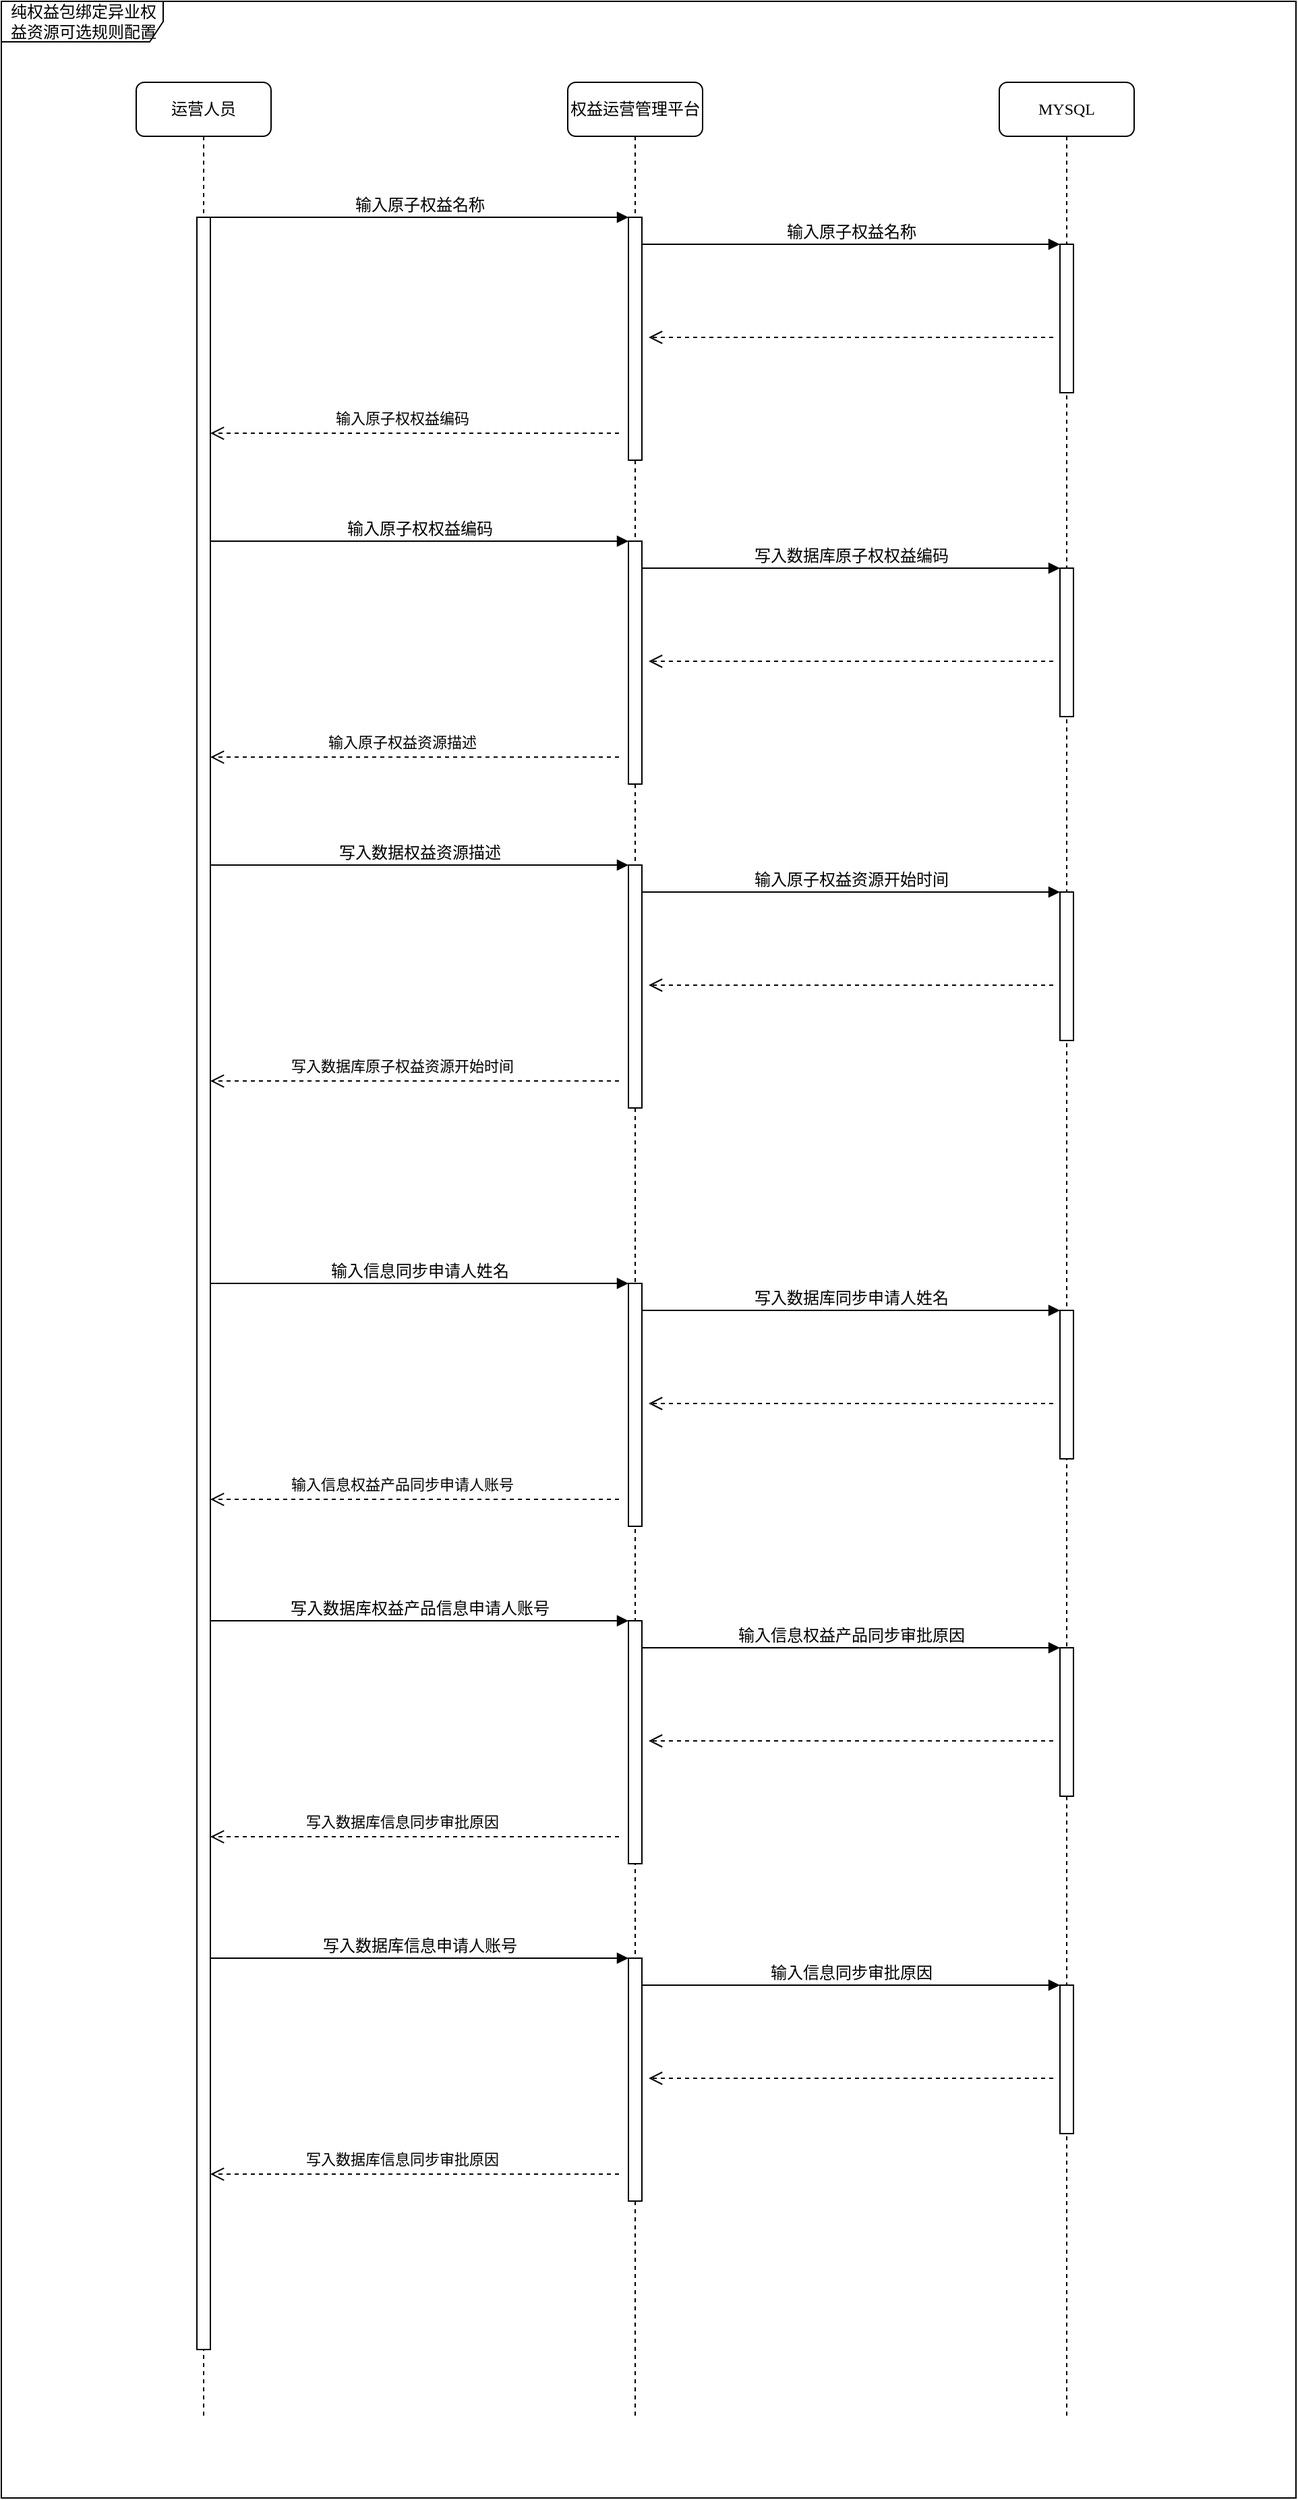 <mxfile version="14.8.0" type="github" pages="5">
  <diagram id="0p2k3eU1hQrOL5BQR_aa" name="17">
    <mxGraphModel dx="1422" dy="761" grid="1" gridSize="10" guides="1" tooltips="1" connect="1" arrows="1" fold="1" page="1" pageScale="1" pageWidth="827" pageHeight="1169" math="0" shadow="0">
      <root>
        <mxCell id="0" />
        <mxCell id="1" parent="0" />
        <mxCell id="IZOPJ0nrWn3jm-GfNZyf-40" value="纯权益包绑定异业权益资源可选规则配置" style="shape=umlFrame;whiteSpace=wrap;html=1;width=120;height=30;boundedLbl=1;verticalAlign=middle;align=left;spacingLeft=5;" parent="1" vertex="1">
          <mxGeometry x="19" y="20" width="960" height="1850" as="geometry" />
        </mxCell>
        <mxCell id="IZOPJ0nrWn3jm-GfNZyf-1" value="权益运营管理平台" style="shape=umlLifeline;perimeter=lifelinePerimeter;whiteSpace=wrap;html=1;container=1;collapsible=0;recursiveResize=0;outlineConnect=0;rounded=1;shadow=0;comic=0;labelBackgroundColor=none;strokeWidth=1;fontFamily=Verdana;fontSize=12;align=center;" parent="1" vertex="1">
          <mxGeometry x="439" y="80" width="100" height="1730" as="geometry" />
        </mxCell>
        <mxCell id="IZOPJ0nrWn3jm-GfNZyf-2" value="" style="html=1;points=[];perimeter=orthogonalPerimeter;rounded=0;shadow=0;comic=0;labelBackgroundColor=none;strokeWidth=1;fontFamily=Verdana;fontSize=12;align=center;" parent="IZOPJ0nrWn3jm-GfNZyf-1" vertex="1">
          <mxGeometry x="45" y="100" width="10" height="180" as="geometry" />
        </mxCell>
        <mxCell id="IZOPJ0nrWn3jm-GfNZyf-3" value="MYSQL" style="shape=umlLifeline;perimeter=lifelinePerimeter;whiteSpace=wrap;html=1;container=1;collapsible=0;recursiveResize=0;outlineConnect=0;rounded=1;shadow=0;comic=0;labelBackgroundColor=none;strokeWidth=1;fontFamily=Verdana;fontSize=12;align=center;" parent="1" vertex="1">
          <mxGeometry x="759" y="80" width="100" height="1730" as="geometry" />
        </mxCell>
        <mxCell id="IZOPJ0nrWn3jm-GfNZyf-4" value="" style="html=1;points=[];perimeter=orthogonalPerimeter;rounded=0;shadow=0;comic=0;labelBackgroundColor=none;strokeWidth=1;fontFamily=Verdana;fontSize=12;align=center;" parent="IZOPJ0nrWn3jm-GfNZyf-3" vertex="1">
          <mxGeometry x="45" y="120" width="10" height="110" as="geometry" />
        </mxCell>
        <mxCell id="IZOPJ0nrWn3jm-GfNZyf-5" value="运营人员" style="shape=umlLifeline;perimeter=lifelinePerimeter;whiteSpace=wrap;html=1;container=1;collapsible=0;recursiveResize=0;outlineConnect=0;rounded=1;shadow=0;comic=0;labelBackgroundColor=none;strokeWidth=1;fontFamily=Verdana;fontSize=12;align=center;" parent="1" vertex="1">
          <mxGeometry x="119" y="80" width="100" height="1730" as="geometry" />
        </mxCell>
        <mxCell id="IZOPJ0nrWn3jm-GfNZyf-6" value="" style="html=1;points=[];perimeter=orthogonalPerimeter;rounded=0;shadow=0;comic=0;labelBackgroundColor=none;strokeWidth=1;fontFamily=Verdana;fontSize=12;align=center;" parent="IZOPJ0nrWn3jm-GfNZyf-5" vertex="1">
          <mxGeometry x="45" y="100" width="10" height="1580" as="geometry" />
        </mxCell>
        <mxCell id="IZOPJ0nrWn3jm-GfNZyf-7" value="输入原子权益名称" style="html=1;verticalAlign=bottom;endArrow=block;entryX=0;entryY=0;labelBackgroundColor=none;fontFamily=Verdana;fontSize=12;edgeStyle=elbowEdgeStyle;elbow=vertical;" parent="1" source="IZOPJ0nrWn3jm-GfNZyf-6" target="IZOPJ0nrWn3jm-GfNZyf-2" edge="1">
          <mxGeometry relative="1" as="geometry">
            <mxPoint x="419" y="190" as="sourcePoint" />
          </mxGeometry>
        </mxCell>
        <mxCell id="IZOPJ0nrWn3jm-GfNZyf-8" value="输入原子权益名称" style="html=1;verticalAlign=bottom;endArrow=block;entryX=0;entryY=0;labelBackgroundColor=none;fontFamily=Verdana;fontSize=12;edgeStyle=elbowEdgeStyle;elbow=vertical;" parent="1" source="IZOPJ0nrWn3jm-GfNZyf-2" target="IZOPJ0nrWn3jm-GfNZyf-4" edge="1">
          <mxGeometry relative="1" as="geometry">
            <mxPoint x="569" y="200" as="sourcePoint" />
          </mxGeometry>
        </mxCell>
        <mxCell id="IZOPJ0nrWn3jm-GfNZyf-9" value="" style="html=1;verticalAlign=bottom;endArrow=open;dashed=1;endSize=8;" parent="1" edge="1">
          <mxGeometry relative="1" as="geometry">
            <mxPoint x="799" y="269" as="sourcePoint" />
            <mxPoint x="499" y="269" as="targetPoint" />
          </mxGeometry>
        </mxCell>
        <mxCell id="IZOPJ0nrWn3jm-GfNZyf-10" value="" style="html=1;verticalAlign=bottom;endArrow=open;dashed=1;endSize=8;entryX=1.2;entryY=0.387;entryDx=0;entryDy=0;entryPerimeter=0;" parent="1" edge="1">
          <mxGeometry relative="1" as="geometry">
            <mxPoint x="477" y="340" as="sourcePoint" />
            <mxPoint x="174" y="340.01" as="targetPoint" />
          </mxGeometry>
        </mxCell>
        <mxCell id="IZOPJ0nrWn3jm-GfNZyf-11" value="输入原子权权益编码" style="edgeLabel;html=1;align=center;verticalAlign=middle;resizable=0;points=[];" parent="IZOPJ0nrWn3jm-GfNZyf-10" vertex="1" connectable="0">
          <mxGeometry x="0.102" y="-1" relative="1" as="geometry">
            <mxPoint x="6" y="-10.01" as="offset" />
          </mxGeometry>
        </mxCell>
        <mxCell id="IZOPJ0nrWn3jm-GfNZyf-12" value="" style="html=1;points=[];perimeter=orthogonalPerimeter;rounded=0;shadow=0;comic=0;labelBackgroundColor=none;strokeWidth=1;fontFamily=Verdana;fontSize=12;align=center;" parent="1" vertex="1">
          <mxGeometry x="484" y="420" width="10" height="180" as="geometry" />
        </mxCell>
        <mxCell id="IZOPJ0nrWn3jm-GfNZyf-13" value="" style="html=1;points=[];perimeter=orthogonalPerimeter;rounded=0;shadow=0;comic=0;labelBackgroundColor=none;strokeWidth=1;fontFamily=Verdana;fontSize=12;align=center;" parent="1" vertex="1">
          <mxGeometry x="804" y="440" width="10" height="110" as="geometry" />
        </mxCell>
        <mxCell id="IZOPJ0nrWn3jm-GfNZyf-14" value="输入原子权权益编码" style="html=1;verticalAlign=bottom;endArrow=block;entryX=0;entryY=0;labelBackgroundColor=none;fontFamily=Verdana;fontSize=12;edgeStyle=elbowEdgeStyle;elbow=vertical;" parent="1" target="IZOPJ0nrWn3jm-GfNZyf-12" edge="1">
          <mxGeometry relative="1" as="geometry">
            <mxPoint x="174" y="420" as="sourcePoint" />
          </mxGeometry>
        </mxCell>
        <mxCell id="IZOPJ0nrWn3jm-GfNZyf-15" value="写入数据库原子权权益编码" style="html=1;verticalAlign=bottom;endArrow=block;entryX=0;entryY=0;labelBackgroundColor=none;fontFamily=Verdana;fontSize=12;edgeStyle=elbowEdgeStyle;elbow=vertical;" parent="1" source="IZOPJ0nrWn3jm-GfNZyf-12" target="IZOPJ0nrWn3jm-GfNZyf-13" edge="1">
          <mxGeometry relative="1" as="geometry">
            <mxPoint x="569" y="440" as="sourcePoint" />
          </mxGeometry>
        </mxCell>
        <mxCell id="IZOPJ0nrWn3jm-GfNZyf-16" value="" style="html=1;verticalAlign=bottom;endArrow=open;dashed=1;endSize=8;" parent="1" edge="1">
          <mxGeometry relative="1" as="geometry">
            <mxPoint x="799" y="509" as="sourcePoint" />
            <mxPoint x="499" y="509" as="targetPoint" />
          </mxGeometry>
        </mxCell>
        <mxCell id="IZOPJ0nrWn3jm-GfNZyf-17" value="" style="html=1;verticalAlign=bottom;endArrow=open;dashed=1;endSize=8;entryX=1.2;entryY=0.387;entryDx=0;entryDy=0;entryPerimeter=0;" parent="1" edge="1">
          <mxGeometry relative="1" as="geometry">
            <mxPoint x="477" y="580" as="sourcePoint" />
            <mxPoint x="174" y="580.01" as="targetPoint" />
          </mxGeometry>
        </mxCell>
        <mxCell id="IZOPJ0nrWn3jm-GfNZyf-18" value="输入原子权益资源描述" style="edgeLabel;html=1;align=center;verticalAlign=middle;resizable=0;points=[];" parent="IZOPJ0nrWn3jm-GfNZyf-17" vertex="1" connectable="0">
          <mxGeometry x="0.102" y="-1" relative="1" as="geometry">
            <mxPoint x="6" y="-10.01" as="offset" />
          </mxGeometry>
        </mxCell>
        <mxCell id="IZOPJ0nrWn3jm-GfNZyf-19" value="" style="html=1;points=[];perimeter=orthogonalPerimeter;rounded=0;shadow=0;comic=0;labelBackgroundColor=none;strokeWidth=1;fontFamily=Verdana;fontSize=12;align=center;" parent="1" vertex="1">
          <mxGeometry x="484" y="660" width="10" height="180" as="geometry" />
        </mxCell>
        <mxCell id="IZOPJ0nrWn3jm-GfNZyf-20" value="" style="html=1;points=[];perimeter=orthogonalPerimeter;rounded=0;shadow=0;comic=0;labelBackgroundColor=none;strokeWidth=1;fontFamily=Verdana;fontSize=12;align=center;" parent="1" vertex="1">
          <mxGeometry x="804" y="680" width="10" height="110" as="geometry" />
        </mxCell>
        <mxCell id="IZOPJ0nrWn3jm-GfNZyf-21" value="写入数据权益资源描述" style="html=1;verticalAlign=bottom;endArrow=block;entryX=0;entryY=0;labelBackgroundColor=none;fontFamily=Verdana;fontSize=12;edgeStyle=elbowEdgeStyle;elbow=vertical;" parent="1" target="IZOPJ0nrWn3jm-GfNZyf-19" edge="1">
          <mxGeometry relative="1" as="geometry">
            <mxPoint x="174" y="660" as="sourcePoint" />
          </mxGeometry>
        </mxCell>
        <mxCell id="IZOPJ0nrWn3jm-GfNZyf-22" value="输入原子权益资源开始时间" style="html=1;verticalAlign=bottom;endArrow=block;entryX=0;entryY=0;labelBackgroundColor=none;fontFamily=Verdana;fontSize=12;edgeStyle=elbowEdgeStyle;elbow=vertical;" parent="1" source="IZOPJ0nrWn3jm-GfNZyf-19" target="IZOPJ0nrWn3jm-GfNZyf-20" edge="1">
          <mxGeometry relative="1" as="geometry">
            <mxPoint x="569" y="680" as="sourcePoint" />
          </mxGeometry>
        </mxCell>
        <mxCell id="IZOPJ0nrWn3jm-GfNZyf-23" value="" style="html=1;verticalAlign=bottom;endArrow=open;dashed=1;endSize=8;" parent="1" edge="1">
          <mxGeometry relative="1" as="geometry">
            <mxPoint x="799" y="749" as="sourcePoint" />
            <mxPoint x="499" y="749" as="targetPoint" />
          </mxGeometry>
        </mxCell>
        <mxCell id="IZOPJ0nrWn3jm-GfNZyf-24" value="" style="html=1;verticalAlign=bottom;endArrow=open;dashed=1;endSize=8;entryX=1.2;entryY=0.387;entryDx=0;entryDy=0;entryPerimeter=0;" parent="1" edge="1">
          <mxGeometry relative="1" as="geometry">
            <mxPoint x="477" y="820" as="sourcePoint" />
            <mxPoint x="174" y="820.01" as="targetPoint" />
          </mxGeometry>
        </mxCell>
        <mxCell id="IZOPJ0nrWn3jm-GfNZyf-25" value="写入数据库原子权益资源开始时间" style="edgeLabel;html=1;align=center;verticalAlign=middle;resizable=0;points=[];" parent="IZOPJ0nrWn3jm-GfNZyf-24" vertex="1" connectable="0">
          <mxGeometry x="0.102" y="-1" relative="1" as="geometry">
            <mxPoint x="6" y="-10.01" as="offset" />
          </mxGeometry>
        </mxCell>
        <mxCell id="IZOPJ0nrWn3jm-GfNZyf-26" value="" style="html=1;points=[];perimeter=orthogonalPerimeter;rounded=0;shadow=0;comic=0;labelBackgroundColor=none;strokeWidth=1;fontFamily=Verdana;fontSize=12;align=center;" parent="1" vertex="1">
          <mxGeometry x="484" y="970" width="10" height="180" as="geometry" />
        </mxCell>
        <mxCell id="IZOPJ0nrWn3jm-GfNZyf-27" value="" style="html=1;points=[];perimeter=orthogonalPerimeter;rounded=0;shadow=0;comic=0;labelBackgroundColor=none;strokeWidth=1;fontFamily=Verdana;fontSize=12;align=center;" parent="1" vertex="1">
          <mxGeometry x="804" y="990" width="10" height="110" as="geometry" />
        </mxCell>
        <mxCell id="IZOPJ0nrWn3jm-GfNZyf-28" value="输入信息同步申请人姓名" style="html=1;verticalAlign=bottom;endArrow=block;entryX=0;entryY=0;labelBackgroundColor=none;fontFamily=Verdana;fontSize=12;edgeStyle=elbowEdgeStyle;elbow=vertical;" parent="1" target="IZOPJ0nrWn3jm-GfNZyf-26" edge="1">
          <mxGeometry relative="1" as="geometry">
            <mxPoint x="174" y="970" as="sourcePoint" />
          </mxGeometry>
        </mxCell>
        <mxCell id="IZOPJ0nrWn3jm-GfNZyf-29" value="写入数据库同步申请人姓名" style="html=1;verticalAlign=bottom;endArrow=block;entryX=0;entryY=0;labelBackgroundColor=none;fontFamily=Verdana;fontSize=12;edgeStyle=elbowEdgeStyle;elbow=vertical;" parent="1" source="IZOPJ0nrWn3jm-GfNZyf-26" target="IZOPJ0nrWn3jm-GfNZyf-27" edge="1">
          <mxGeometry relative="1" as="geometry">
            <mxPoint x="569" y="990" as="sourcePoint" />
          </mxGeometry>
        </mxCell>
        <mxCell id="IZOPJ0nrWn3jm-GfNZyf-30" value="" style="html=1;verticalAlign=bottom;endArrow=open;dashed=1;endSize=8;" parent="1" edge="1">
          <mxGeometry relative="1" as="geometry">
            <mxPoint x="799" y="1059" as="sourcePoint" />
            <mxPoint x="499" y="1059" as="targetPoint" />
          </mxGeometry>
        </mxCell>
        <mxCell id="IZOPJ0nrWn3jm-GfNZyf-31" value="" style="html=1;verticalAlign=bottom;endArrow=open;dashed=1;endSize=8;entryX=1.2;entryY=0.387;entryDx=0;entryDy=0;entryPerimeter=0;" parent="1" edge="1">
          <mxGeometry relative="1" as="geometry">
            <mxPoint x="477" y="1130" as="sourcePoint" />
            <mxPoint x="174" y="1130.01" as="targetPoint" />
          </mxGeometry>
        </mxCell>
        <mxCell id="IZOPJ0nrWn3jm-GfNZyf-32" value="输入信息权益产品同步申请人账号" style="edgeLabel;html=1;align=center;verticalAlign=middle;resizable=0;points=[];" parent="IZOPJ0nrWn3jm-GfNZyf-31" vertex="1" connectable="0">
          <mxGeometry x="0.102" y="-1" relative="1" as="geometry">
            <mxPoint x="6" y="-10.01" as="offset" />
          </mxGeometry>
        </mxCell>
        <mxCell id="IZOPJ0nrWn3jm-GfNZyf-33" value="" style="html=1;points=[];perimeter=orthogonalPerimeter;rounded=0;shadow=0;comic=0;labelBackgroundColor=none;strokeWidth=1;fontFamily=Verdana;fontSize=12;align=center;" parent="1" vertex="1">
          <mxGeometry x="484" y="1220" width="10" height="180" as="geometry" />
        </mxCell>
        <mxCell id="IZOPJ0nrWn3jm-GfNZyf-34" value="" style="html=1;points=[];perimeter=orthogonalPerimeter;rounded=0;shadow=0;comic=0;labelBackgroundColor=none;strokeWidth=1;fontFamily=Verdana;fontSize=12;align=center;" parent="1" vertex="1">
          <mxGeometry x="804" y="1240" width="10" height="110" as="geometry" />
        </mxCell>
        <mxCell id="IZOPJ0nrWn3jm-GfNZyf-35" value="写入数据库权益产品信息申请人账号" style="html=1;verticalAlign=bottom;endArrow=block;entryX=0;entryY=0;labelBackgroundColor=none;fontFamily=Verdana;fontSize=12;edgeStyle=elbowEdgeStyle;elbow=vertical;" parent="1" target="IZOPJ0nrWn3jm-GfNZyf-33" edge="1">
          <mxGeometry relative="1" as="geometry">
            <mxPoint x="174" y="1220" as="sourcePoint" />
          </mxGeometry>
        </mxCell>
        <mxCell id="IZOPJ0nrWn3jm-GfNZyf-36" value="输入信息权益产品同步审批原因" style="html=1;verticalAlign=bottom;endArrow=block;entryX=0;entryY=0;labelBackgroundColor=none;fontFamily=Verdana;fontSize=12;edgeStyle=elbowEdgeStyle;elbow=vertical;" parent="1" source="IZOPJ0nrWn3jm-GfNZyf-33" target="IZOPJ0nrWn3jm-GfNZyf-34" edge="1">
          <mxGeometry relative="1" as="geometry">
            <mxPoint x="569" y="1240" as="sourcePoint" />
          </mxGeometry>
        </mxCell>
        <mxCell id="IZOPJ0nrWn3jm-GfNZyf-37" value="" style="html=1;verticalAlign=bottom;endArrow=open;dashed=1;endSize=8;" parent="1" edge="1">
          <mxGeometry relative="1" as="geometry">
            <mxPoint x="799" y="1309" as="sourcePoint" />
            <mxPoint x="499" y="1309" as="targetPoint" />
          </mxGeometry>
        </mxCell>
        <mxCell id="IZOPJ0nrWn3jm-GfNZyf-38" value="" style="html=1;verticalAlign=bottom;endArrow=open;dashed=1;endSize=8;entryX=1.2;entryY=0.387;entryDx=0;entryDy=0;entryPerimeter=0;" parent="1" edge="1">
          <mxGeometry relative="1" as="geometry">
            <mxPoint x="477" y="1380" as="sourcePoint" />
            <mxPoint x="174" y="1380.01" as="targetPoint" />
          </mxGeometry>
        </mxCell>
        <mxCell id="IZOPJ0nrWn3jm-GfNZyf-39" value="写入数据库信息同步审批原因" style="edgeLabel;html=1;align=center;verticalAlign=middle;resizable=0;points=[];" parent="IZOPJ0nrWn3jm-GfNZyf-38" vertex="1" connectable="0">
          <mxGeometry x="0.102" y="-1" relative="1" as="geometry">
            <mxPoint x="6" y="-10.01" as="offset" />
          </mxGeometry>
        </mxCell>
        <mxCell id="IZOPJ0nrWn3jm-GfNZyf-41" value="" style="html=1;points=[];perimeter=orthogonalPerimeter;rounded=0;shadow=0;comic=0;labelBackgroundColor=none;strokeWidth=1;fontFamily=Verdana;fontSize=12;align=center;" parent="1" vertex="1">
          <mxGeometry x="484" y="1470" width="10" height="180" as="geometry" />
        </mxCell>
        <mxCell id="IZOPJ0nrWn3jm-GfNZyf-42" value="" style="html=1;points=[];perimeter=orthogonalPerimeter;rounded=0;shadow=0;comic=0;labelBackgroundColor=none;strokeWidth=1;fontFamily=Verdana;fontSize=12;align=center;" parent="1" vertex="1">
          <mxGeometry x="804" y="1490" width="10" height="110" as="geometry" />
        </mxCell>
        <mxCell id="IZOPJ0nrWn3jm-GfNZyf-43" value="写入数据库信息申请人账号" style="html=1;verticalAlign=bottom;endArrow=block;entryX=0;entryY=0;labelBackgroundColor=none;fontFamily=Verdana;fontSize=12;edgeStyle=elbowEdgeStyle;elbow=vertical;" parent="1" target="IZOPJ0nrWn3jm-GfNZyf-41" edge="1">
          <mxGeometry relative="1" as="geometry">
            <mxPoint x="174" y="1470" as="sourcePoint" />
          </mxGeometry>
        </mxCell>
        <mxCell id="IZOPJ0nrWn3jm-GfNZyf-44" value="输入信息同步审批原因" style="html=1;verticalAlign=bottom;endArrow=block;entryX=0;entryY=0;labelBackgroundColor=none;fontFamily=Verdana;fontSize=12;edgeStyle=elbowEdgeStyle;elbow=vertical;" parent="1" source="IZOPJ0nrWn3jm-GfNZyf-41" target="IZOPJ0nrWn3jm-GfNZyf-42" edge="1">
          <mxGeometry relative="1" as="geometry">
            <mxPoint x="569" y="1490" as="sourcePoint" />
          </mxGeometry>
        </mxCell>
        <mxCell id="IZOPJ0nrWn3jm-GfNZyf-45" value="" style="html=1;verticalAlign=bottom;endArrow=open;dashed=1;endSize=8;" parent="1" edge="1">
          <mxGeometry relative="1" as="geometry">
            <mxPoint x="799" y="1559" as="sourcePoint" />
            <mxPoint x="499" y="1559" as="targetPoint" />
          </mxGeometry>
        </mxCell>
        <mxCell id="IZOPJ0nrWn3jm-GfNZyf-46" value="" style="html=1;verticalAlign=bottom;endArrow=open;dashed=1;endSize=8;entryX=1.2;entryY=0.387;entryDx=0;entryDy=0;entryPerimeter=0;" parent="1" edge="1">
          <mxGeometry relative="1" as="geometry">
            <mxPoint x="477" y="1630" as="sourcePoint" />
            <mxPoint x="174" y="1630.01" as="targetPoint" />
          </mxGeometry>
        </mxCell>
        <mxCell id="IZOPJ0nrWn3jm-GfNZyf-47" value="写入数据库信息同步审批原因" style="edgeLabel;html=1;align=center;verticalAlign=middle;resizable=0;points=[];" parent="IZOPJ0nrWn3jm-GfNZyf-46" vertex="1" connectable="0">
          <mxGeometry x="0.102" y="-1" relative="1" as="geometry">
            <mxPoint x="6" y="-10.01" as="offset" />
          </mxGeometry>
        </mxCell>
      </root>
    </mxGraphModel>
  </diagram>
  <diagram id="tLgpBa_sL4NAcSCnsoPZ" name="18">
    <mxGraphModel dx="1185" dy="634" grid="1" gridSize="10" guides="1" tooltips="1" connect="1" arrows="1" fold="1" page="1" pageScale="1" pageWidth="827" pageHeight="1169" math="0" shadow="0">
      <root>
        <mxCell id="Pp5JGbQPYJgOXGEZ1VoH-0" />
        <mxCell id="Pp5JGbQPYJgOXGEZ1VoH-1" parent="Pp5JGbQPYJgOXGEZ1VoH-0" />
        <mxCell id="RmGte3c1iiLjbCY8-Gtn-0" value="纯权益包绑定异业权益资源可选规则配置" style="shape=umlFrame;whiteSpace=wrap;html=1;width=120;height=30;boundedLbl=1;verticalAlign=middle;align=left;spacingLeft=5;" vertex="1" parent="Pp5JGbQPYJgOXGEZ1VoH-1">
          <mxGeometry x="19" y="30" width="960" height="4710" as="geometry" />
        </mxCell>
        <mxCell id="RmGte3c1iiLjbCY8-Gtn-1" value="权益运营管理平台" style="shape=umlLifeline;perimeter=lifelinePerimeter;whiteSpace=wrap;html=1;container=1;collapsible=0;recursiveResize=0;outlineConnect=0;rounded=1;shadow=0;comic=0;labelBackgroundColor=none;strokeWidth=1;fontFamily=Verdana;fontSize=12;align=center;" vertex="1" parent="Pp5JGbQPYJgOXGEZ1VoH-1">
          <mxGeometry x="439" y="80" width="100" height="4630" as="geometry" />
        </mxCell>
        <mxCell id="RmGte3c1iiLjbCY8-Gtn-2" value="" style="html=1;points=[];perimeter=orthogonalPerimeter;rounded=0;shadow=0;comic=0;labelBackgroundColor=none;strokeWidth=1;fontFamily=Verdana;fontSize=12;align=center;" vertex="1" parent="RmGte3c1iiLjbCY8-Gtn-1">
          <mxGeometry x="45" y="100" width="10" height="180" as="geometry" />
        </mxCell>
        <mxCell id="RmGte3c1iiLjbCY8-Gtn-3" value="MYSQL" style="shape=umlLifeline;perimeter=lifelinePerimeter;whiteSpace=wrap;html=1;container=1;collapsible=0;recursiveResize=0;outlineConnect=0;rounded=1;shadow=0;comic=0;labelBackgroundColor=none;strokeWidth=1;fontFamily=Verdana;fontSize=12;align=center;" vertex="1" parent="Pp5JGbQPYJgOXGEZ1VoH-1">
          <mxGeometry x="759" y="80" width="100" height="4640" as="geometry" />
        </mxCell>
        <mxCell id="RmGte3c1iiLjbCY8-Gtn-4" value="" style="html=1;points=[];perimeter=orthogonalPerimeter;rounded=0;shadow=0;comic=0;labelBackgroundColor=none;strokeWidth=1;fontFamily=Verdana;fontSize=12;align=center;" vertex="1" parent="RmGte3c1iiLjbCY8-Gtn-3">
          <mxGeometry x="45" y="120" width="10" height="110" as="geometry" />
        </mxCell>
        <mxCell id="RmGte3c1iiLjbCY8-Gtn-5" value="运营人员" style="shape=umlLifeline;perimeter=lifelinePerimeter;whiteSpace=wrap;html=1;container=1;collapsible=0;recursiveResize=0;outlineConnect=0;rounded=1;shadow=0;comic=0;labelBackgroundColor=none;strokeWidth=1;fontFamily=Verdana;fontSize=12;align=center;" vertex="1" parent="Pp5JGbQPYJgOXGEZ1VoH-1">
          <mxGeometry x="119" y="80" width="100" height="4630" as="geometry" />
        </mxCell>
        <mxCell id="RmGte3c1iiLjbCY8-Gtn-6" value="" style="html=1;points=[];perimeter=orthogonalPerimeter;rounded=0;shadow=0;comic=0;labelBackgroundColor=none;strokeWidth=1;fontFamily=Verdana;fontSize=12;align=center;" vertex="1" parent="RmGte3c1iiLjbCY8-Gtn-5">
          <mxGeometry x="45" y="100" width="10" height="4500" as="geometry" />
        </mxCell>
        <mxCell id="RmGte3c1iiLjbCY8-Gtn-7" value="输入主订单数据" style="html=1;verticalAlign=bottom;endArrow=block;entryX=0;entryY=0;labelBackgroundColor=none;fontFamily=Verdana;fontSize=12;edgeStyle=elbowEdgeStyle;elbow=vertical;" edge="1" parent="Pp5JGbQPYJgOXGEZ1VoH-1" source="RmGte3c1iiLjbCY8-Gtn-6" target="RmGte3c1iiLjbCY8-Gtn-2">
          <mxGeometry relative="1" as="geometry">
            <mxPoint x="419" y="190" as="sourcePoint" />
          </mxGeometry>
        </mxCell>
        <mxCell id="RmGte3c1iiLjbCY8-Gtn-8" value="写入主订单数据" style="html=1;verticalAlign=bottom;endArrow=block;entryX=0;entryY=0;labelBackgroundColor=none;fontFamily=Verdana;fontSize=12;edgeStyle=elbowEdgeStyle;elbow=vertical;" edge="1" parent="Pp5JGbQPYJgOXGEZ1VoH-1" source="RmGte3c1iiLjbCY8-Gtn-2" target="RmGte3c1iiLjbCY8-Gtn-4">
          <mxGeometry relative="1" as="geometry">
            <mxPoint x="569" y="200" as="sourcePoint" />
          </mxGeometry>
        </mxCell>
        <mxCell id="RmGte3c1iiLjbCY8-Gtn-9" value="" style="html=1;verticalAlign=bottom;endArrow=open;dashed=1;endSize=8;" edge="1" parent="Pp5JGbQPYJgOXGEZ1VoH-1">
          <mxGeometry relative="1" as="geometry">
            <mxPoint x="799" y="269" as="sourcePoint" />
            <mxPoint x="499" y="269" as="targetPoint" />
          </mxGeometry>
        </mxCell>
        <mxCell id="RmGte3c1iiLjbCY8-Gtn-10" value="" style="html=1;verticalAlign=bottom;endArrow=open;dashed=1;endSize=8;entryX=1.2;entryY=0.387;entryDx=0;entryDy=0;entryPerimeter=0;" edge="1" parent="Pp5JGbQPYJgOXGEZ1VoH-1">
          <mxGeometry relative="1" as="geometry">
            <mxPoint x="477" y="340" as="sourcePoint" />
            <mxPoint x="174" y="340.01" as="targetPoint" />
          </mxGeometry>
        </mxCell>
        <mxCell id="RmGte3c1iiLjbCY8-Gtn-11" value="输出主订单数据写入结果" style="edgeLabel;html=1;align=center;verticalAlign=middle;resizable=0;points=[];" vertex="1" connectable="0" parent="RmGte3c1iiLjbCY8-Gtn-10">
          <mxGeometry x="0.102" y="-1" relative="1" as="geometry">
            <mxPoint x="6" y="-10.01" as="offset" />
          </mxGeometry>
        </mxCell>
        <mxCell id="RmGte3c1iiLjbCY8-Gtn-12" value="" style="html=1;points=[];perimeter=orthogonalPerimeter;rounded=0;shadow=0;comic=0;labelBackgroundColor=none;strokeWidth=1;fontFamily=Verdana;fontSize=12;align=center;" vertex="1" parent="Pp5JGbQPYJgOXGEZ1VoH-1">
          <mxGeometry x="484" y="420" width="10" height="180" as="geometry" />
        </mxCell>
        <mxCell id="RmGte3c1iiLjbCY8-Gtn-13" value="" style="html=1;points=[];perimeter=orthogonalPerimeter;rounded=0;shadow=0;comic=0;labelBackgroundColor=none;strokeWidth=1;fontFamily=Verdana;fontSize=12;align=center;" vertex="1" parent="Pp5JGbQPYJgOXGEZ1VoH-1">
          <mxGeometry x="804" y="440" width="10" height="110" as="geometry" />
        </mxCell>
        <mxCell id="RmGte3c1iiLjbCY8-Gtn-14" value="输入子订单数据" style="html=1;verticalAlign=bottom;endArrow=block;entryX=0;entryY=0;labelBackgroundColor=none;fontFamily=Verdana;fontSize=12;edgeStyle=elbowEdgeStyle;elbow=vertical;" edge="1" parent="Pp5JGbQPYJgOXGEZ1VoH-1" target="RmGte3c1iiLjbCY8-Gtn-12">
          <mxGeometry relative="1" as="geometry">
            <mxPoint x="174" y="420" as="sourcePoint" />
          </mxGeometry>
        </mxCell>
        <mxCell id="RmGte3c1iiLjbCY8-Gtn-15" value="写入子订单数据" style="html=1;verticalAlign=bottom;endArrow=block;entryX=0;entryY=0;labelBackgroundColor=none;fontFamily=Verdana;fontSize=12;edgeStyle=elbowEdgeStyle;elbow=vertical;" edge="1" parent="Pp5JGbQPYJgOXGEZ1VoH-1" source="RmGte3c1iiLjbCY8-Gtn-12" target="RmGte3c1iiLjbCY8-Gtn-13">
          <mxGeometry relative="1" as="geometry">
            <mxPoint x="569" y="440" as="sourcePoint" />
          </mxGeometry>
        </mxCell>
        <mxCell id="RmGte3c1iiLjbCY8-Gtn-16" value="" style="html=1;verticalAlign=bottom;endArrow=open;dashed=1;endSize=8;" edge="1" parent="Pp5JGbQPYJgOXGEZ1VoH-1">
          <mxGeometry relative="1" as="geometry">
            <mxPoint x="799" y="509" as="sourcePoint" />
            <mxPoint x="499" y="509" as="targetPoint" />
          </mxGeometry>
        </mxCell>
        <mxCell id="RmGte3c1iiLjbCY8-Gtn-17" value="" style="html=1;verticalAlign=bottom;endArrow=open;dashed=1;endSize=8;entryX=1.2;entryY=0.387;entryDx=0;entryDy=0;entryPerimeter=0;" edge="1" parent="Pp5JGbQPYJgOXGEZ1VoH-1">
          <mxGeometry relative="1" as="geometry">
            <mxPoint x="477" y="580" as="sourcePoint" />
            <mxPoint x="174" y="580.01" as="targetPoint" />
          </mxGeometry>
        </mxCell>
        <mxCell id="RmGte3c1iiLjbCY8-Gtn-18" value="输出子订单数据写入结果" style="edgeLabel;html=1;align=center;verticalAlign=middle;resizable=0;points=[];" vertex="1" connectable="0" parent="RmGte3c1iiLjbCY8-Gtn-17">
          <mxGeometry x="0.102" y="-1" relative="1" as="geometry">
            <mxPoint x="6" y="-10.01" as="offset" />
          </mxGeometry>
        </mxCell>
        <mxCell id="RmGte3c1iiLjbCY8-Gtn-19" value="" style="html=1;points=[];perimeter=orthogonalPerimeter;rounded=0;shadow=0;comic=0;labelBackgroundColor=none;strokeWidth=1;fontFamily=Verdana;fontSize=12;align=center;" vertex="1" parent="Pp5JGbQPYJgOXGEZ1VoH-1">
          <mxGeometry x="484" y="660" width="10" height="180" as="geometry" />
        </mxCell>
        <mxCell id="RmGte3c1iiLjbCY8-Gtn-20" value="" style="html=1;points=[];perimeter=orthogonalPerimeter;rounded=0;shadow=0;comic=0;labelBackgroundColor=none;strokeWidth=1;fontFamily=Verdana;fontSize=12;align=center;" vertex="1" parent="Pp5JGbQPYJgOXGEZ1VoH-1">
          <mxGeometry x="804" y="680" width="10" height="110" as="geometry" />
        </mxCell>
        <mxCell id="RmGte3c1iiLjbCY8-Gtn-21" value="输入补偿的数据" style="html=1;verticalAlign=bottom;endArrow=block;entryX=0;entryY=0;labelBackgroundColor=none;fontFamily=Verdana;fontSize=12;edgeStyle=elbowEdgeStyle;elbow=vertical;" edge="1" parent="Pp5JGbQPYJgOXGEZ1VoH-1" target="RmGte3c1iiLjbCY8-Gtn-19">
          <mxGeometry relative="1" as="geometry">
            <mxPoint x="174" y="660" as="sourcePoint" />
          </mxGeometry>
        </mxCell>
        <mxCell id="RmGte3c1iiLjbCY8-Gtn-22" value="写入补偿的数据" style="html=1;verticalAlign=bottom;endArrow=block;entryX=0;entryY=0;labelBackgroundColor=none;fontFamily=Verdana;fontSize=12;edgeStyle=elbowEdgeStyle;elbow=vertical;" edge="1" parent="Pp5JGbQPYJgOXGEZ1VoH-1" source="RmGte3c1iiLjbCY8-Gtn-19" target="RmGte3c1iiLjbCY8-Gtn-20">
          <mxGeometry relative="1" as="geometry">
            <mxPoint x="569" y="680" as="sourcePoint" />
          </mxGeometry>
        </mxCell>
        <mxCell id="RmGte3c1iiLjbCY8-Gtn-23" value="" style="html=1;verticalAlign=bottom;endArrow=open;dashed=1;endSize=8;" edge="1" parent="Pp5JGbQPYJgOXGEZ1VoH-1">
          <mxGeometry relative="1" as="geometry">
            <mxPoint x="799" y="749" as="sourcePoint" />
            <mxPoint x="499" y="749" as="targetPoint" />
          </mxGeometry>
        </mxCell>
        <mxCell id="RmGte3c1iiLjbCY8-Gtn-24" value="" style="html=1;verticalAlign=bottom;endArrow=open;dashed=1;endSize=8;entryX=1.2;entryY=0.387;entryDx=0;entryDy=0;entryPerimeter=0;" edge="1" parent="Pp5JGbQPYJgOXGEZ1VoH-1">
          <mxGeometry relative="1" as="geometry">
            <mxPoint x="477" y="820" as="sourcePoint" />
            <mxPoint x="174" y="820.01" as="targetPoint" />
          </mxGeometry>
        </mxCell>
        <mxCell id="RmGte3c1iiLjbCY8-Gtn-25" value="输出补偿的数据写入结果" style="edgeLabel;html=1;align=center;verticalAlign=middle;resizable=0;points=[];" vertex="1" connectable="0" parent="RmGte3c1iiLjbCY8-Gtn-24">
          <mxGeometry x="0.102" y="-1" relative="1" as="geometry">
            <mxPoint x="6" y="-10.01" as="offset" />
          </mxGeometry>
        </mxCell>
        <mxCell id="RmGte3c1iiLjbCY8-Gtn-26" value="" style="html=1;points=[];perimeter=orthogonalPerimeter;rounded=0;shadow=0;comic=0;labelBackgroundColor=none;strokeWidth=1;fontFamily=Verdana;fontSize=12;align=center;" vertex="1" parent="Pp5JGbQPYJgOXGEZ1VoH-1">
          <mxGeometry x="484" y="970" width="10" height="180" as="geometry" />
        </mxCell>
        <mxCell id="RmGte3c1iiLjbCY8-Gtn-27" value="" style="html=1;points=[];perimeter=orthogonalPerimeter;rounded=0;shadow=0;comic=0;labelBackgroundColor=none;strokeWidth=1;fontFamily=Verdana;fontSize=12;align=center;" vertex="1" parent="Pp5JGbQPYJgOXGEZ1VoH-1">
          <mxGeometry x="804" y="990" width="10" height="110" as="geometry" />
        </mxCell>
        <mxCell id="RmGte3c1iiLjbCY8-Gtn-28" value="输入权益资源信息数据" style="html=1;verticalAlign=bottom;endArrow=block;entryX=0;entryY=0;labelBackgroundColor=none;fontFamily=Verdana;fontSize=12;edgeStyle=elbowEdgeStyle;elbow=vertical;" edge="1" parent="Pp5JGbQPYJgOXGEZ1VoH-1" target="RmGte3c1iiLjbCY8-Gtn-26">
          <mxGeometry relative="1" as="geometry">
            <mxPoint x="174" y="970" as="sourcePoint" />
          </mxGeometry>
        </mxCell>
        <mxCell id="RmGte3c1iiLjbCY8-Gtn-29" value="写入权益资源信息数据" style="html=1;verticalAlign=bottom;endArrow=block;entryX=0;entryY=0;labelBackgroundColor=none;fontFamily=Verdana;fontSize=12;edgeStyle=elbowEdgeStyle;elbow=vertical;" edge="1" parent="Pp5JGbQPYJgOXGEZ1VoH-1" source="RmGte3c1iiLjbCY8-Gtn-26" target="RmGte3c1iiLjbCY8-Gtn-27">
          <mxGeometry relative="1" as="geometry">
            <mxPoint x="569" y="990" as="sourcePoint" />
          </mxGeometry>
        </mxCell>
        <mxCell id="RmGte3c1iiLjbCY8-Gtn-30" value="" style="html=1;verticalAlign=bottom;endArrow=open;dashed=1;endSize=8;" edge="1" parent="Pp5JGbQPYJgOXGEZ1VoH-1">
          <mxGeometry relative="1" as="geometry">
            <mxPoint x="799" y="1059" as="sourcePoint" />
            <mxPoint x="499" y="1059" as="targetPoint" />
          </mxGeometry>
        </mxCell>
        <mxCell id="RmGte3c1iiLjbCY8-Gtn-31" value="" style="html=1;verticalAlign=bottom;endArrow=open;dashed=1;endSize=8;entryX=1.2;entryY=0.387;entryDx=0;entryDy=0;entryPerimeter=0;" edge="1" parent="Pp5JGbQPYJgOXGEZ1VoH-1">
          <mxGeometry relative="1" as="geometry">
            <mxPoint x="477" y="1130" as="sourcePoint" />
            <mxPoint x="174" y="1130.01" as="targetPoint" />
          </mxGeometry>
        </mxCell>
        <mxCell id="RmGte3c1iiLjbCY8-Gtn-32" value="输出权益资源信息写入结果" style="edgeLabel;html=1;align=center;verticalAlign=middle;resizable=0;points=[];" vertex="1" connectable="0" parent="RmGte3c1iiLjbCY8-Gtn-31">
          <mxGeometry x="0.102" y="-1" relative="1" as="geometry">
            <mxPoint x="6" y="-10.01" as="offset" />
          </mxGeometry>
        </mxCell>
        <mxCell id="RmGte3c1iiLjbCY8-Gtn-33" value="" style="html=1;points=[];perimeter=orthogonalPerimeter;rounded=0;shadow=0;comic=0;labelBackgroundColor=none;strokeWidth=1;fontFamily=Verdana;fontSize=12;align=center;" vertex="1" parent="Pp5JGbQPYJgOXGEZ1VoH-1">
          <mxGeometry x="484" y="1220" width="10" height="180" as="geometry" />
        </mxCell>
        <mxCell id="RmGte3c1iiLjbCY8-Gtn-34" value="" style="html=1;points=[];perimeter=orthogonalPerimeter;rounded=0;shadow=0;comic=0;labelBackgroundColor=none;strokeWidth=1;fontFamily=Verdana;fontSize=12;align=center;" vertex="1" parent="Pp5JGbQPYJgOXGEZ1VoH-1">
          <mxGeometry x="804" y="1240" width="10" height="110" as="geometry" />
        </mxCell>
        <mxCell id="RmGte3c1iiLjbCY8-Gtn-35" value="输入买家信息数据" style="html=1;verticalAlign=bottom;endArrow=block;entryX=0;entryY=0;labelBackgroundColor=none;fontFamily=Verdana;fontSize=12;edgeStyle=elbowEdgeStyle;elbow=vertical;" edge="1" parent="Pp5JGbQPYJgOXGEZ1VoH-1" target="RmGte3c1iiLjbCY8-Gtn-33">
          <mxGeometry relative="1" as="geometry">
            <mxPoint x="174" y="1220" as="sourcePoint" />
          </mxGeometry>
        </mxCell>
        <mxCell id="RmGte3c1iiLjbCY8-Gtn-36" value="写入买家信息数据" style="html=1;verticalAlign=bottom;endArrow=block;entryX=0;entryY=0;labelBackgroundColor=none;fontFamily=Verdana;fontSize=12;edgeStyle=elbowEdgeStyle;elbow=vertical;" edge="1" parent="Pp5JGbQPYJgOXGEZ1VoH-1" source="RmGte3c1iiLjbCY8-Gtn-33" target="RmGte3c1iiLjbCY8-Gtn-34">
          <mxGeometry relative="1" as="geometry">
            <mxPoint x="569" y="1240" as="sourcePoint" />
          </mxGeometry>
        </mxCell>
        <mxCell id="RmGte3c1iiLjbCY8-Gtn-37" value="" style="html=1;verticalAlign=bottom;endArrow=open;dashed=1;endSize=8;" edge="1" parent="Pp5JGbQPYJgOXGEZ1VoH-1">
          <mxGeometry relative="1" as="geometry">
            <mxPoint x="799" y="1309" as="sourcePoint" />
            <mxPoint x="499" y="1309" as="targetPoint" />
          </mxGeometry>
        </mxCell>
        <mxCell id="RmGte3c1iiLjbCY8-Gtn-38" value="" style="html=1;verticalAlign=bottom;endArrow=open;dashed=1;endSize=8;entryX=1.2;entryY=0.387;entryDx=0;entryDy=0;entryPerimeter=0;" edge="1" parent="Pp5JGbQPYJgOXGEZ1VoH-1">
          <mxGeometry relative="1" as="geometry">
            <mxPoint x="477" y="1380" as="sourcePoint" />
            <mxPoint x="174" y="1380.01" as="targetPoint" />
          </mxGeometry>
        </mxCell>
        <mxCell id="RmGte3c1iiLjbCY8-Gtn-39" value="输出买家信息写入结果" style="edgeLabel;html=1;align=center;verticalAlign=middle;resizable=0;points=[];" vertex="1" connectable="0" parent="RmGte3c1iiLjbCY8-Gtn-38">
          <mxGeometry x="0.102" y="-1" relative="1" as="geometry">
            <mxPoint x="6" y="-10.01" as="offset" />
          </mxGeometry>
        </mxCell>
        <mxCell id="RmGte3c1iiLjbCY8-Gtn-40" value="" style="html=1;points=[];perimeter=orthogonalPerimeter;rounded=0;shadow=0;comic=0;labelBackgroundColor=none;strokeWidth=1;fontFamily=Verdana;fontSize=12;align=center;" vertex="1" parent="Pp5JGbQPYJgOXGEZ1VoH-1">
          <mxGeometry x="484" y="1470" width="10" height="180" as="geometry" />
        </mxCell>
        <mxCell id="RmGte3c1iiLjbCY8-Gtn-41" value="" style="html=1;points=[];perimeter=orthogonalPerimeter;rounded=0;shadow=0;comic=0;labelBackgroundColor=none;strokeWidth=1;fontFamily=Verdana;fontSize=12;align=center;" vertex="1" parent="Pp5JGbQPYJgOXGEZ1VoH-1">
          <mxGeometry x="804" y="1490" width="10" height="110" as="geometry" />
        </mxCell>
        <mxCell id="RmGte3c1iiLjbCY8-Gtn-42" value="输入支付信息数据" style="html=1;verticalAlign=bottom;endArrow=block;entryX=0;entryY=0;labelBackgroundColor=none;fontFamily=Verdana;fontSize=12;edgeStyle=elbowEdgeStyle;elbow=vertical;" edge="1" parent="Pp5JGbQPYJgOXGEZ1VoH-1" target="RmGte3c1iiLjbCY8-Gtn-40">
          <mxGeometry relative="1" as="geometry">
            <mxPoint x="174" y="1470" as="sourcePoint" />
          </mxGeometry>
        </mxCell>
        <mxCell id="RmGte3c1iiLjbCY8-Gtn-43" value="写入支付信息数据" style="html=1;verticalAlign=bottom;endArrow=block;entryX=0;entryY=0;labelBackgroundColor=none;fontFamily=Verdana;fontSize=12;edgeStyle=elbowEdgeStyle;elbow=vertical;" edge="1" parent="Pp5JGbQPYJgOXGEZ1VoH-1" source="RmGte3c1iiLjbCY8-Gtn-40" target="RmGte3c1iiLjbCY8-Gtn-41">
          <mxGeometry relative="1" as="geometry">
            <mxPoint x="569" y="1490" as="sourcePoint" />
          </mxGeometry>
        </mxCell>
        <mxCell id="RmGte3c1iiLjbCY8-Gtn-44" value="" style="html=1;verticalAlign=bottom;endArrow=open;dashed=1;endSize=8;" edge="1" parent="Pp5JGbQPYJgOXGEZ1VoH-1">
          <mxGeometry relative="1" as="geometry">
            <mxPoint x="799" y="1559" as="sourcePoint" />
            <mxPoint x="499" y="1559" as="targetPoint" />
          </mxGeometry>
        </mxCell>
        <mxCell id="RmGte3c1iiLjbCY8-Gtn-45" value="输出支付信息写入结果" style="html=1;verticalAlign=bottom;endArrow=open;dashed=1;endSize=8;entryX=1.2;entryY=0.387;entryDx=0;entryDy=0;entryPerimeter=0;" edge="1" parent="Pp5JGbQPYJgOXGEZ1VoH-1">
          <mxGeometry x="0.036" relative="1" as="geometry">
            <mxPoint x="477" y="1630" as="sourcePoint" />
            <mxPoint x="174" y="1630.01" as="targetPoint" />
            <mxPoint as="offset" />
          </mxGeometry>
        </mxCell>
        <mxCell id="Is79iGYorohIYjwFp60O-0" value="" style="html=1;points=[];perimeter=orthogonalPerimeter;rounded=0;shadow=0;comic=0;labelBackgroundColor=none;strokeWidth=1;fontFamily=Verdana;fontSize=12;align=center;" vertex="1" parent="Pp5JGbQPYJgOXGEZ1VoH-1">
          <mxGeometry x="484" y="1710" width="10" height="180" as="geometry" />
        </mxCell>
        <mxCell id="Is79iGYorohIYjwFp60O-1" value="" style="html=1;points=[];perimeter=orthogonalPerimeter;rounded=0;shadow=0;comic=0;labelBackgroundColor=none;strokeWidth=1;fontFamily=Verdana;fontSize=12;align=center;" vertex="1" parent="Pp5JGbQPYJgOXGEZ1VoH-1">
          <mxGeometry x="804" y="1730" width="10" height="110" as="geometry" />
        </mxCell>
        <mxCell id="Is79iGYorohIYjwFp60O-2" value="输入渠道信息数据" style="html=1;verticalAlign=bottom;endArrow=block;entryX=0;entryY=0;labelBackgroundColor=none;fontFamily=Verdana;fontSize=12;edgeStyle=elbowEdgeStyle;elbow=vertical;" edge="1" parent="Pp5JGbQPYJgOXGEZ1VoH-1" target="Is79iGYorohIYjwFp60O-0">
          <mxGeometry relative="1" as="geometry">
            <mxPoint x="174" y="1710" as="sourcePoint" />
          </mxGeometry>
        </mxCell>
        <mxCell id="Is79iGYorohIYjwFp60O-3" value="写入商家信息数据" style="html=1;verticalAlign=bottom;endArrow=block;entryX=0;entryY=0;labelBackgroundColor=none;fontFamily=Verdana;fontSize=12;edgeStyle=elbowEdgeStyle;elbow=vertical;" edge="1" parent="Pp5JGbQPYJgOXGEZ1VoH-1" source="Is79iGYorohIYjwFp60O-0" target="Is79iGYorohIYjwFp60O-1">
          <mxGeometry relative="1" as="geometry">
            <mxPoint x="569" y="1730" as="sourcePoint" />
          </mxGeometry>
        </mxCell>
        <mxCell id="Is79iGYorohIYjwFp60O-4" value="" style="html=1;verticalAlign=bottom;endArrow=open;dashed=1;endSize=8;" edge="1" parent="Pp5JGbQPYJgOXGEZ1VoH-1">
          <mxGeometry relative="1" as="geometry">
            <mxPoint x="799.0" y="1799" as="sourcePoint" />
            <mxPoint x="499" y="1799" as="targetPoint" />
          </mxGeometry>
        </mxCell>
        <mxCell id="Is79iGYorohIYjwFp60O-5" value="输出渠道信息写入结果" style="html=1;verticalAlign=bottom;endArrow=open;dashed=1;endSize=8;entryX=1.2;entryY=0.387;entryDx=0;entryDy=0;entryPerimeter=0;" edge="1" parent="Pp5JGbQPYJgOXGEZ1VoH-1">
          <mxGeometry relative="1" as="geometry">
            <mxPoint x="477" y="1870" as="sourcePoint" />
            <mxPoint x="174" y="1870.01" as="targetPoint" />
          </mxGeometry>
        </mxCell>
        <mxCell id="Is79iGYorohIYjwFp60O-7" value="" style="html=1;points=[];perimeter=orthogonalPerimeter;rounded=0;shadow=0;comic=0;labelBackgroundColor=none;strokeWidth=1;fontFamily=Verdana;fontSize=12;align=center;" vertex="1" parent="Pp5JGbQPYJgOXGEZ1VoH-1">
          <mxGeometry x="484" y="1960" width="10" height="180" as="geometry" />
        </mxCell>
        <mxCell id="Is79iGYorohIYjwFp60O-8" value="" style="html=1;points=[];perimeter=orthogonalPerimeter;rounded=0;shadow=0;comic=0;labelBackgroundColor=none;strokeWidth=1;fontFamily=Verdana;fontSize=12;align=center;" vertex="1" parent="Pp5JGbQPYJgOXGEZ1VoH-1">
          <mxGeometry x="804" y="1980" width="10" height="110" as="geometry" />
        </mxCell>
        <mxCell id="Is79iGYorohIYjwFp60O-9" value="输入能开信息数据" style="html=1;verticalAlign=bottom;endArrow=block;entryX=0;entryY=0;labelBackgroundColor=none;fontFamily=Verdana;fontSize=12;edgeStyle=elbowEdgeStyle;elbow=vertical;" edge="1" parent="Pp5JGbQPYJgOXGEZ1VoH-1" target="Is79iGYorohIYjwFp60O-7">
          <mxGeometry relative="1" as="geometry">
            <mxPoint x="174" y="1960" as="sourcePoint" />
          </mxGeometry>
        </mxCell>
        <mxCell id="Is79iGYorohIYjwFp60O-10" value="写入能开信息数据" style="html=1;verticalAlign=bottom;endArrow=block;entryX=0;entryY=0;labelBackgroundColor=none;fontFamily=Verdana;fontSize=12;edgeStyle=elbowEdgeStyle;elbow=vertical;" edge="1" parent="Pp5JGbQPYJgOXGEZ1VoH-1" source="Is79iGYorohIYjwFp60O-7" target="Is79iGYorohIYjwFp60O-8">
          <mxGeometry relative="1" as="geometry">
            <mxPoint x="569" y="1980" as="sourcePoint" />
          </mxGeometry>
        </mxCell>
        <mxCell id="Is79iGYorohIYjwFp60O-11" value="" style="html=1;verticalAlign=bottom;endArrow=open;dashed=1;endSize=8;" edge="1" parent="Pp5JGbQPYJgOXGEZ1VoH-1">
          <mxGeometry relative="1" as="geometry">
            <mxPoint x="799.0" y="2049" as="sourcePoint" />
            <mxPoint x="499" y="2049" as="targetPoint" />
          </mxGeometry>
        </mxCell>
        <mxCell id="Is79iGYorohIYjwFp60O-12" value="输出能开信息写入结果" style="html=1;verticalAlign=bottom;endArrow=open;dashed=1;endSize=8;entryX=1.2;entryY=0.387;entryDx=0;entryDy=0;entryPerimeter=0;" edge="1" parent="Pp5JGbQPYJgOXGEZ1VoH-1">
          <mxGeometry relative="1" as="geometry">
            <mxPoint x="477" y="2120" as="sourcePoint" />
            <mxPoint x="174" y="2120.01" as="targetPoint" />
          </mxGeometry>
        </mxCell>
        <mxCell id="Is79iGYorohIYjwFp60O-21" value="" style="html=1;points=[];perimeter=orthogonalPerimeter;rounded=0;shadow=0;comic=0;labelBackgroundColor=none;strokeWidth=1;fontFamily=Verdana;fontSize=12;align=center;" vertex="1" parent="Pp5JGbQPYJgOXGEZ1VoH-1">
          <mxGeometry x="484" y="2200" width="10" height="180" as="geometry" />
        </mxCell>
        <mxCell id="Is79iGYorohIYjwFp60O-22" value="" style="html=1;points=[];perimeter=orthogonalPerimeter;rounded=0;shadow=0;comic=0;labelBackgroundColor=none;strokeWidth=1;fontFamily=Verdana;fontSize=12;align=center;" vertex="1" parent="Pp5JGbQPYJgOXGEZ1VoH-1">
          <mxGeometry x="804" y="2220" width="10" height="110" as="geometry" />
        </mxCell>
        <mxCell id="Is79iGYorohIYjwFp60O-23" value="输入省份信息数据" style="html=1;verticalAlign=bottom;endArrow=block;entryX=0;entryY=0;labelBackgroundColor=none;fontFamily=Verdana;fontSize=12;edgeStyle=elbowEdgeStyle;elbow=vertical;" edge="1" parent="Pp5JGbQPYJgOXGEZ1VoH-1" target="Is79iGYorohIYjwFp60O-21">
          <mxGeometry relative="1" as="geometry">
            <mxPoint x="174" y="2200" as="sourcePoint" />
          </mxGeometry>
        </mxCell>
        <mxCell id="Is79iGYorohIYjwFp60O-24" value="写入省份信息数据" style="html=1;verticalAlign=bottom;endArrow=block;entryX=0;entryY=0;labelBackgroundColor=none;fontFamily=Verdana;fontSize=12;edgeStyle=elbowEdgeStyle;elbow=vertical;" edge="1" parent="Pp5JGbQPYJgOXGEZ1VoH-1" source="Is79iGYorohIYjwFp60O-21" target="Is79iGYorohIYjwFp60O-22">
          <mxGeometry relative="1" as="geometry">
            <mxPoint x="569" y="2220" as="sourcePoint" />
          </mxGeometry>
        </mxCell>
        <mxCell id="Is79iGYorohIYjwFp60O-25" value="" style="html=1;verticalAlign=bottom;endArrow=open;dashed=1;endSize=8;" edge="1" parent="Pp5JGbQPYJgOXGEZ1VoH-1">
          <mxGeometry relative="1" as="geometry">
            <mxPoint x="799.0" y="2289" as="sourcePoint" />
            <mxPoint x="499" y="2289" as="targetPoint" />
          </mxGeometry>
        </mxCell>
        <mxCell id="Is79iGYorohIYjwFp60O-26" value="输出省份信息写入结果" style="html=1;verticalAlign=bottom;endArrow=open;dashed=1;endSize=8;entryX=1.2;entryY=0.387;entryDx=0;entryDy=0;entryPerimeter=0;" edge="1" parent="Pp5JGbQPYJgOXGEZ1VoH-1">
          <mxGeometry relative="1" as="geometry">
            <mxPoint x="477" y="2360" as="sourcePoint" />
            <mxPoint x="174" y="2360.01" as="targetPoint" />
          </mxGeometry>
        </mxCell>
        <mxCell id="Is79iGYorohIYjwFp60O-28" value="" style="html=1;points=[];perimeter=orthogonalPerimeter;rounded=0;shadow=0;comic=0;labelBackgroundColor=none;strokeWidth=1;fontFamily=Verdana;fontSize=12;align=center;" vertex="1" parent="Pp5JGbQPYJgOXGEZ1VoH-1">
          <mxGeometry x="484" y="2441" width="10" height="180" as="geometry" />
        </mxCell>
        <mxCell id="Is79iGYorohIYjwFp60O-29" value="" style="html=1;points=[];perimeter=orthogonalPerimeter;rounded=0;shadow=0;comic=0;labelBackgroundColor=none;strokeWidth=1;fontFamily=Verdana;fontSize=12;align=center;" vertex="1" parent="Pp5JGbQPYJgOXGEZ1VoH-1">
          <mxGeometry x="804" y="2461" width="10" height="110" as="geometry" />
        </mxCell>
        <mxCell id="Is79iGYorohIYjwFp60O-30" value="输入订购资费信息数据" style="html=1;verticalAlign=bottom;endArrow=block;entryX=0;entryY=0;labelBackgroundColor=none;fontFamily=Verdana;fontSize=12;edgeStyle=elbowEdgeStyle;elbow=vertical;" edge="1" parent="Pp5JGbQPYJgOXGEZ1VoH-1" target="Is79iGYorohIYjwFp60O-28">
          <mxGeometry relative="1" as="geometry">
            <mxPoint x="174" y="2441.167" as="sourcePoint" />
          </mxGeometry>
        </mxCell>
        <mxCell id="Is79iGYorohIYjwFp60O-31" value="写入订购资费信息数据" style="html=1;verticalAlign=bottom;endArrow=block;entryX=0;entryY=0;labelBackgroundColor=none;fontFamily=Verdana;fontSize=12;edgeStyle=elbowEdgeStyle;elbow=vertical;" edge="1" parent="Pp5JGbQPYJgOXGEZ1VoH-1" source="Is79iGYorohIYjwFp60O-28" target="Is79iGYorohIYjwFp60O-29">
          <mxGeometry relative="1" as="geometry">
            <mxPoint x="569" y="2461" as="sourcePoint" />
          </mxGeometry>
        </mxCell>
        <mxCell id="Is79iGYorohIYjwFp60O-32" value="" style="html=1;verticalAlign=bottom;endArrow=open;dashed=1;endSize=8;" edge="1" parent="Pp5JGbQPYJgOXGEZ1VoH-1">
          <mxGeometry relative="1" as="geometry">
            <mxPoint x="799.0" y="2530" as="sourcePoint" />
            <mxPoint x="499" y="2530" as="targetPoint" />
          </mxGeometry>
        </mxCell>
        <mxCell id="Is79iGYorohIYjwFp60O-33" value="输出订购资费信息写入结果" style="html=1;verticalAlign=bottom;endArrow=open;dashed=1;endSize=8;entryX=1.2;entryY=0.387;entryDx=0;entryDy=0;entryPerimeter=0;" edge="1" parent="Pp5JGbQPYJgOXGEZ1VoH-1">
          <mxGeometry relative="1" as="geometry">
            <mxPoint x="477" y="2601" as="sourcePoint" />
            <mxPoint x="174" y="2601.01" as="targetPoint" />
          </mxGeometry>
        </mxCell>
        <mxCell id="Is79iGYorohIYjwFp60O-35" value="" style="html=1;points=[];perimeter=orthogonalPerimeter;rounded=0;shadow=0;comic=0;labelBackgroundColor=none;strokeWidth=1;fontFamily=Verdana;fontSize=12;align=center;" vertex="1" parent="Pp5JGbQPYJgOXGEZ1VoH-1">
          <mxGeometry x="484" y="2681" width="10" height="180" as="geometry" />
        </mxCell>
        <mxCell id="Is79iGYorohIYjwFp60O-36" value="" style="html=1;points=[];perimeter=orthogonalPerimeter;rounded=0;shadow=0;comic=0;labelBackgroundColor=none;strokeWidth=1;fontFamily=Verdana;fontSize=12;align=center;" vertex="1" parent="Pp5JGbQPYJgOXGEZ1VoH-1">
          <mxGeometry x="804" y="2701" width="10" height="110" as="geometry" />
        </mxCell>
        <mxCell id="Is79iGYorohIYjwFp60O-37" value="输入子订单数据" style="html=1;verticalAlign=bottom;endArrow=block;entryX=0;entryY=0;labelBackgroundColor=none;fontFamily=Verdana;fontSize=12;edgeStyle=elbowEdgeStyle;elbow=vertical;" edge="1" parent="Pp5JGbQPYJgOXGEZ1VoH-1" target="Is79iGYorohIYjwFp60O-35">
          <mxGeometry relative="1" as="geometry">
            <mxPoint x="174" y="2681" as="sourcePoint" />
          </mxGeometry>
        </mxCell>
        <mxCell id="Is79iGYorohIYjwFp60O-38" value="写入子订单数据" style="html=1;verticalAlign=bottom;endArrow=block;entryX=0;entryY=0;labelBackgroundColor=none;fontFamily=Verdana;fontSize=12;edgeStyle=elbowEdgeStyle;elbow=vertical;" edge="1" parent="Pp5JGbQPYJgOXGEZ1VoH-1" source="Is79iGYorohIYjwFp60O-35" target="Is79iGYorohIYjwFp60O-36">
          <mxGeometry relative="1" as="geometry">
            <mxPoint x="569" y="2701" as="sourcePoint" />
          </mxGeometry>
        </mxCell>
        <mxCell id="Is79iGYorohIYjwFp60O-39" value="" style="html=1;verticalAlign=bottom;endArrow=open;dashed=1;endSize=8;" edge="1" parent="Pp5JGbQPYJgOXGEZ1VoH-1">
          <mxGeometry relative="1" as="geometry">
            <mxPoint x="799.0" y="2770" as="sourcePoint" />
            <mxPoint x="499" y="2770" as="targetPoint" />
          </mxGeometry>
        </mxCell>
        <mxCell id="Is79iGYorohIYjwFp60O-40" value="" style="html=1;verticalAlign=bottom;endArrow=open;dashed=1;endSize=8;entryX=1.2;entryY=0.387;entryDx=0;entryDy=0;entryPerimeter=0;" edge="1" parent="Pp5JGbQPYJgOXGEZ1VoH-1">
          <mxGeometry relative="1" as="geometry">
            <mxPoint x="477" y="2841" as="sourcePoint" />
            <mxPoint x="174" y="2841.01" as="targetPoint" />
          </mxGeometry>
        </mxCell>
        <mxCell id="Is79iGYorohIYjwFp60O-41" value="输出子订单数据写入结果" style="edgeLabel;html=1;align=center;verticalAlign=middle;resizable=0;points=[];" vertex="1" connectable="0" parent="Is79iGYorohIYjwFp60O-40">
          <mxGeometry x="0.102" y="-1" relative="1" as="geometry">
            <mxPoint x="6" y="-10.01" as="offset" />
          </mxGeometry>
        </mxCell>
        <mxCell id="Is79iGYorohIYjwFp60O-42" value="" style="html=1;points=[];perimeter=orthogonalPerimeter;rounded=0;shadow=0;comic=0;labelBackgroundColor=none;strokeWidth=1;fontFamily=Verdana;fontSize=12;align=center;" vertex="1" parent="Pp5JGbQPYJgOXGEZ1VoH-1">
          <mxGeometry x="484" y="2921" width="10" height="180" as="geometry" />
        </mxCell>
        <mxCell id="Is79iGYorohIYjwFp60O-43" value="" style="html=1;points=[];perimeter=orthogonalPerimeter;rounded=0;shadow=0;comic=0;labelBackgroundColor=none;strokeWidth=1;fontFamily=Verdana;fontSize=12;align=center;" vertex="1" parent="Pp5JGbQPYJgOXGEZ1VoH-1">
          <mxGeometry x="804" y="2941" width="10" height="110" as="geometry" />
        </mxCell>
        <mxCell id="Is79iGYorohIYjwFp60O-44" value="输入权益类别信息数据" style="html=1;verticalAlign=bottom;endArrow=block;entryX=0;entryY=0;labelBackgroundColor=none;fontFamily=Verdana;fontSize=12;edgeStyle=elbowEdgeStyle;elbow=vertical;" edge="1" parent="Pp5JGbQPYJgOXGEZ1VoH-1" target="Is79iGYorohIYjwFp60O-42">
          <mxGeometry relative="1" as="geometry">
            <mxPoint x="174" y="2921" as="sourcePoint" />
          </mxGeometry>
        </mxCell>
        <mxCell id="Is79iGYorohIYjwFp60O-45" value="写入权益类别信息数据" style="html=1;verticalAlign=bottom;endArrow=block;entryX=0;entryY=0;labelBackgroundColor=none;fontFamily=Verdana;fontSize=12;edgeStyle=elbowEdgeStyle;elbow=vertical;" edge="1" parent="Pp5JGbQPYJgOXGEZ1VoH-1" source="Is79iGYorohIYjwFp60O-42" target="Is79iGYorohIYjwFp60O-43">
          <mxGeometry relative="1" as="geometry">
            <mxPoint x="569" y="2941" as="sourcePoint" />
          </mxGeometry>
        </mxCell>
        <mxCell id="Is79iGYorohIYjwFp60O-46" value="" style="html=1;verticalAlign=bottom;endArrow=open;dashed=1;endSize=8;" edge="1" parent="Pp5JGbQPYJgOXGEZ1VoH-1">
          <mxGeometry relative="1" as="geometry">
            <mxPoint x="799.0" y="3010" as="sourcePoint" />
            <mxPoint x="499" y="3010" as="targetPoint" />
          </mxGeometry>
        </mxCell>
        <mxCell id="Is79iGYorohIYjwFp60O-47" value="" style="html=1;verticalAlign=bottom;endArrow=open;dashed=1;endSize=8;entryX=1.2;entryY=0.387;entryDx=0;entryDy=0;entryPerimeter=0;" edge="1" parent="Pp5JGbQPYJgOXGEZ1VoH-1">
          <mxGeometry relative="1" as="geometry">
            <mxPoint x="477" y="3081" as="sourcePoint" />
            <mxPoint x="174" y="3081.01" as="targetPoint" />
          </mxGeometry>
        </mxCell>
        <mxCell id="Is79iGYorohIYjwFp60O-48" value="输出权益类别信息写入结果" style="edgeLabel;html=1;align=center;verticalAlign=middle;resizable=0;points=[];" vertex="1" connectable="0" parent="Is79iGYorohIYjwFp60O-47">
          <mxGeometry x="0.102" y="-1" relative="1" as="geometry">
            <mxPoint x="6" y="-10.01" as="offset" />
          </mxGeometry>
        </mxCell>
        <mxCell id="Is79iGYorohIYjwFp60O-49" value="" style="html=1;points=[];perimeter=orthogonalPerimeter;rounded=0;shadow=0;comic=0;labelBackgroundColor=none;strokeWidth=1;fontFamily=Verdana;fontSize=12;align=center;" vertex="1" parent="Pp5JGbQPYJgOXGEZ1VoH-1">
          <mxGeometry x="484" y="3231" width="10" height="180" as="geometry" />
        </mxCell>
        <mxCell id="Is79iGYorohIYjwFp60O-50" value="" style="html=1;points=[];perimeter=orthogonalPerimeter;rounded=0;shadow=0;comic=0;labelBackgroundColor=none;strokeWidth=1;fontFamily=Verdana;fontSize=12;align=center;" vertex="1" parent="Pp5JGbQPYJgOXGEZ1VoH-1">
          <mxGeometry x="804" y="3251" width="10" height="110" as="geometry" />
        </mxCell>
        <mxCell id="Is79iGYorohIYjwFp60O-51" value="输入领取方式信息数据" style="html=1;verticalAlign=bottom;endArrow=block;entryX=0;entryY=0;labelBackgroundColor=none;fontFamily=Verdana;fontSize=12;edgeStyle=elbowEdgeStyle;elbow=vertical;" edge="1" parent="Pp5JGbQPYJgOXGEZ1VoH-1" target="Is79iGYorohIYjwFp60O-49">
          <mxGeometry relative="1" as="geometry">
            <mxPoint x="174" y="3231" as="sourcePoint" />
          </mxGeometry>
        </mxCell>
        <mxCell id="Is79iGYorohIYjwFp60O-52" value="写入领取方式信息数据" style="html=1;verticalAlign=bottom;endArrow=block;entryX=0;entryY=0;labelBackgroundColor=none;fontFamily=Verdana;fontSize=12;edgeStyle=elbowEdgeStyle;elbow=vertical;" edge="1" parent="Pp5JGbQPYJgOXGEZ1VoH-1" source="Is79iGYorohIYjwFp60O-49" target="Is79iGYorohIYjwFp60O-50">
          <mxGeometry relative="1" as="geometry">
            <mxPoint x="569" y="3251" as="sourcePoint" />
          </mxGeometry>
        </mxCell>
        <mxCell id="Is79iGYorohIYjwFp60O-53" value="" style="html=1;verticalAlign=bottom;endArrow=open;dashed=1;endSize=8;" edge="1" parent="Pp5JGbQPYJgOXGEZ1VoH-1">
          <mxGeometry relative="1" as="geometry">
            <mxPoint x="799.0" y="3320" as="sourcePoint" />
            <mxPoint x="499" y="3320" as="targetPoint" />
          </mxGeometry>
        </mxCell>
        <mxCell id="Is79iGYorohIYjwFp60O-54" value="" style="html=1;verticalAlign=bottom;endArrow=open;dashed=1;endSize=8;entryX=1.2;entryY=0.387;entryDx=0;entryDy=0;entryPerimeter=0;" edge="1" parent="Pp5JGbQPYJgOXGEZ1VoH-1">
          <mxGeometry relative="1" as="geometry">
            <mxPoint x="477" y="3391" as="sourcePoint" />
            <mxPoint x="174" y="3391.01" as="targetPoint" />
          </mxGeometry>
        </mxCell>
        <mxCell id="Is79iGYorohIYjwFp60O-55" value="输出领取方式信息写入结果" style="edgeLabel;html=1;align=center;verticalAlign=middle;resizable=0;points=[];" vertex="1" connectable="0" parent="Is79iGYorohIYjwFp60O-54">
          <mxGeometry x="0.102" y="-1" relative="1" as="geometry">
            <mxPoint x="6" y="-10.01" as="offset" />
          </mxGeometry>
        </mxCell>
        <mxCell id="Is79iGYorohIYjwFp60O-56" value="" style="html=1;points=[];perimeter=orthogonalPerimeter;rounded=0;shadow=0;comic=0;labelBackgroundColor=none;strokeWidth=1;fontFamily=Verdana;fontSize=12;align=center;" vertex="1" parent="Pp5JGbQPYJgOXGEZ1VoH-1">
          <mxGeometry x="484" y="3481" width="10" height="180" as="geometry" />
        </mxCell>
        <mxCell id="Is79iGYorohIYjwFp60O-57" value="" style="html=1;points=[];perimeter=orthogonalPerimeter;rounded=0;shadow=0;comic=0;labelBackgroundColor=none;strokeWidth=1;fontFamily=Verdana;fontSize=12;align=center;" vertex="1" parent="Pp5JGbQPYJgOXGEZ1VoH-1">
          <mxGeometry x="804" y="3501" width="10" height="110" as="geometry" />
        </mxCell>
        <mxCell id="Is79iGYorohIYjwFp60O-58" value="输入数据库同步策略的时间" style="html=1;verticalAlign=bottom;endArrow=block;entryX=0;entryY=0;labelBackgroundColor=none;fontFamily=Verdana;fontSize=12;edgeStyle=elbowEdgeStyle;elbow=vertical;" edge="1" parent="Pp5JGbQPYJgOXGEZ1VoH-1" target="Is79iGYorohIYjwFp60O-56">
          <mxGeometry relative="1" as="geometry">
            <mxPoint x="174" y="3481" as="sourcePoint" />
          </mxGeometry>
        </mxCell>
        <mxCell id="Is79iGYorohIYjwFp60O-59" value="输入数据库同步策略的地址" style="html=1;verticalAlign=bottom;endArrow=block;entryX=0;entryY=0;labelBackgroundColor=none;fontFamily=Verdana;fontSize=12;edgeStyle=elbowEdgeStyle;elbow=vertical;" edge="1" parent="Pp5JGbQPYJgOXGEZ1VoH-1" source="Is79iGYorohIYjwFp60O-56" target="Is79iGYorohIYjwFp60O-57">
          <mxGeometry relative="1" as="geometry">
            <mxPoint x="569" y="3501" as="sourcePoint" />
          </mxGeometry>
        </mxCell>
        <mxCell id="Is79iGYorohIYjwFp60O-60" value="" style="html=1;verticalAlign=bottom;endArrow=open;dashed=1;endSize=8;" edge="1" parent="Pp5JGbQPYJgOXGEZ1VoH-1">
          <mxGeometry relative="1" as="geometry">
            <mxPoint x="799.0" y="3570" as="sourcePoint" />
            <mxPoint x="499" y="3570" as="targetPoint" />
          </mxGeometry>
        </mxCell>
        <mxCell id="Is79iGYorohIYjwFp60O-61" value="" style="html=1;verticalAlign=bottom;endArrow=open;dashed=1;endSize=8;entryX=1.2;entryY=0.387;entryDx=0;entryDy=0;entryPerimeter=0;" edge="1" parent="Pp5JGbQPYJgOXGEZ1VoH-1">
          <mxGeometry relative="1" as="geometry">
            <mxPoint x="477" y="3641" as="sourcePoint" />
            <mxPoint x="174" y="3641.01" as="targetPoint" />
          </mxGeometry>
        </mxCell>
        <mxCell id="Is79iGYorohIYjwFp60O-62" value="输入数据库同步策略的重试次数" style="edgeLabel;html=1;align=center;verticalAlign=middle;resizable=0;points=[];" vertex="1" connectable="0" parent="Is79iGYorohIYjwFp60O-61">
          <mxGeometry x="0.102" y="-1" relative="1" as="geometry">
            <mxPoint x="6" y="-10.01" as="offset" />
          </mxGeometry>
        </mxCell>
        <mxCell id="Is79iGYorohIYjwFp60O-63" value="" style="html=1;points=[];perimeter=orthogonalPerimeter;rounded=0;shadow=0;comic=0;labelBackgroundColor=none;strokeWidth=1;fontFamily=Verdana;fontSize=12;align=center;" vertex="1" parent="Pp5JGbQPYJgOXGEZ1VoH-1">
          <mxGeometry x="484" y="3731" width="10" height="180" as="geometry" />
        </mxCell>
        <mxCell id="Is79iGYorohIYjwFp60O-64" value="" style="html=1;points=[];perimeter=orthogonalPerimeter;rounded=0;shadow=0;comic=0;labelBackgroundColor=none;strokeWidth=1;fontFamily=Verdana;fontSize=12;align=center;" vertex="1" parent="Pp5JGbQPYJgOXGEZ1VoH-1">
          <mxGeometry x="804" y="3751" width="10" height="110" as="geometry" />
        </mxCell>
        <mxCell id="Is79iGYorohIYjwFp60O-65" value="输入数据库同步策略的文件格式" style="html=1;verticalAlign=bottom;endArrow=block;entryX=0;entryY=0;labelBackgroundColor=none;fontFamily=Verdana;fontSize=12;edgeStyle=elbowEdgeStyle;elbow=vertical;" edge="1" parent="Pp5JGbQPYJgOXGEZ1VoH-1" target="Is79iGYorohIYjwFp60O-63">
          <mxGeometry relative="1" as="geometry">
            <mxPoint x="174" y="3731" as="sourcePoint" />
          </mxGeometry>
        </mxCell>
        <mxCell id="Is79iGYorohIYjwFp60O-66" value="输入数据库同步策略的文件大小" style="html=1;verticalAlign=bottom;endArrow=block;entryX=0;entryY=0;labelBackgroundColor=none;fontFamily=Verdana;fontSize=12;edgeStyle=elbowEdgeStyle;elbow=vertical;" edge="1" parent="Pp5JGbQPYJgOXGEZ1VoH-1" source="Is79iGYorohIYjwFp60O-63" target="Is79iGYorohIYjwFp60O-64">
          <mxGeometry relative="1" as="geometry">
            <mxPoint x="569" y="3751" as="sourcePoint" />
          </mxGeometry>
        </mxCell>
        <mxCell id="Is79iGYorohIYjwFp60O-67" value="" style="html=1;verticalAlign=bottom;endArrow=open;dashed=1;endSize=8;" edge="1" parent="Pp5JGbQPYJgOXGEZ1VoH-1">
          <mxGeometry relative="1" as="geometry">
            <mxPoint x="799.0" y="3820" as="sourcePoint" />
            <mxPoint x="499" y="3820" as="targetPoint" />
          </mxGeometry>
        </mxCell>
        <mxCell id="Is79iGYorohIYjwFp60O-68" value="输入数据库同步策略的文件名称" style="html=1;verticalAlign=bottom;endArrow=open;dashed=1;endSize=8;entryX=1.2;entryY=0.387;entryDx=0;entryDy=0;entryPerimeter=0;" edge="1" parent="Pp5JGbQPYJgOXGEZ1VoH-1">
          <mxGeometry relative="1" as="geometry">
            <mxPoint x="477" y="3891" as="sourcePoint" />
            <mxPoint x="174" y="3891.01" as="targetPoint" />
          </mxGeometry>
        </mxCell>
        <mxCell id="Is79iGYorohIYjwFp60O-70" value="" style="html=1;points=[];perimeter=orthogonalPerimeter;rounded=0;shadow=0;comic=0;labelBackgroundColor=none;strokeWidth=1;fontFamily=Verdana;fontSize=12;align=center;" vertex="1" parent="Pp5JGbQPYJgOXGEZ1VoH-1">
          <mxGeometry x="484" y="3971" width="10" height="180" as="geometry" />
        </mxCell>
        <mxCell id="Is79iGYorohIYjwFp60O-71" value="" style="html=1;points=[];perimeter=orthogonalPerimeter;rounded=0;shadow=0;comic=0;labelBackgroundColor=none;strokeWidth=1;fontFamily=Verdana;fontSize=12;align=center;" vertex="1" parent="Pp5JGbQPYJgOXGEZ1VoH-1">
          <mxGeometry x="804" y="3991" width="10" height="110" as="geometry" />
        </mxCell>
        <mxCell id="Is79iGYorohIYjwFp60O-72" value="读取数据库同步策略的时间" style="html=1;verticalAlign=bottom;endArrow=block;entryX=0;entryY=0;labelBackgroundColor=none;fontFamily=Verdana;fontSize=12;edgeStyle=elbowEdgeStyle;elbow=vertical;" edge="1" parent="Pp5JGbQPYJgOXGEZ1VoH-1" target="Is79iGYorohIYjwFp60O-70">
          <mxGeometry relative="1" as="geometry">
            <mxPoint x="174" y="3971" as="sourcePoint" />
          </mxGeometry>
        </mxCell>
        <mxCell id="Is79iGYorohIYjwFp60O-73" value="读取数据库同步策略的地址" style="html=1;verticalAlign=bottom;endArrow=block;entryX=0;entryY=0;labelBackgroundColor=none;fontFamily=Verdana;fontSize=12;edgeStyle=elbowEdgeStyle;elbow=vertical;" edge="1" parent="Pp5JGbQPYJgOXGEZ1VoH-1" source="Is79iGYorohIYjwFp60O-70" target="Is79iGYorohIYjwFp60O-71">
          <mxGeometry relative="1" as="geometry">
            <mxPoint x="569" y="3991" as="sourcePoint" />
          </mxGeometry>
        </mxCell>
        <mxCell id="Is79iGYorohIYjwFp60O-74" value="" style="html=1;verticalAlign=bottom;endArrow=open;dashed=1;endSize=8;" edge="1" parent="Pp5JGbQPYJgOXGEZ1VoH-1">
          <mxGeometry relative="1" as="geometry">
            <mxPoint x="799.0" y="4060" as="sourcePoint" />
            <mxPoint x="499" y="4060" as="targetPoint" />
          </mxGeometry>
        </mxCell>
        <mxCell id="Is79iGYorohIYjwFp60O-75" value="读取数据库同步策略的重试次数" style="html=1;verticalAlign=bottom;endArrow=open;dashed=1;endSize=8;entryX=1.2;entryY=0.387;entryDx=0;entryDy=0;entryPerimeter=0;" edge="1" parent="Pp5JGbQPYJgOXGEZ1VoH-1">
          <mxGeometry relative="1" as="geometry">
            <mxPoint x="477" y="4131" as="sourcePoint" />
            <mxPoint x="174" y="4131.01" as="targetPoint" />
          </mxGeometry>
        </mxCell>
        <mxCell id="Is79iGYorohIYjwFp60O-77" value="" style="html=1;points=[];perimeter=orthogonalPerimeter;rounded=0;shadow=0;comic=0;labelBackgroundColor=none;strokeWidth=1;fontFamily=Verdana;fontSize=12;align=center;" vertex="1" parent="Pp5JGbQPYJgOXGEZ1VoH-1">
          <mxGeometry x="484" y="4221" width="10" height="180" as="geometry" />
        </mxCell>
        <mxCell id="Is79iGYorohIYjwFp60O-78" value="" style="html=1;points=[];perimeter=orthogonalPerimeter;rounded=0;shadow=0;comic=0;labelBackgroundColor=none;strokeWidth=1;fontFamily=Verdana;fontSize=12;align=center;" vertex="1" parent="Pp5JGbQPYJgOXGEZ1VoH-1">
          <mxGeometry x="804" y="4241" width="10" height="110" as="geometry" />
        </mxCell>
        <mxCell id="Is79iGYorohIYjwFp60O-79" value="读取数据库同步策略的文件格式" style="html=1;verticalAlign=bottom;endArrow=block;entryX=0;entryY=0;labelBackgroundColor=none;fontFamily=Verdana;fontSize=12;edgeStyle=elbowEdgeStyle;elbow=vertical;" edge="1" parent="Pp5JGbQPYJgOXGEZ1VoH-1" target="Is79iGYorohIYjwFp60O-77">
          <mxGeometry relative="1" as="geometry">
            <mxPoint x="174" y="4221" as="sourcePoint" />
          </mxGeometry>
        </mxCell>
        <mxCell id="Is79iGYorohIYjwFp60O-80" value="读取数据库同步策略的文件大小" style="html=1;verticalAlign=bottom;endArrow=block;entryX=0;entryY=0;labelBackgroundColor=none;fontFamily=Verdana;fontSize=12;edgeStyle=elbowEdgeStyle;elbow=vertical;" edge="1" parent="Pp5JGbQPYJgOXGEZ1VoH-1" source="Is79iGYorohIYjwFp60O-77" target="Is79iGYorohIYjwFp60O-78">
          <mxGeometry relative="1" as="geometry">
            <mxPoint x="569" y="4241" as="sourcePoint" />
          </mxGeometry>
        </mxCell>
        <mxCell id="Is79iGYorohIYjwFp60O-81" value="" style="html=1;verticalAlign=bottom;endArrow=open;dashed=1;endSize=8;" edge="1" parent="Pp5JGbQPYJgOXGEZ1VoH-1">
          <mxGeometry relative="1" as="geometry">
            <mxPoint x="799.0" y="4310" as="sourcePoint" />
            <mxPoint x="499" y="4310" as="targetPoint" />
          </mxGeometry>
        </mxCell>
        <mxCell id="Is79iGYorohIYjwFp60O-82" value="输出商家信息写入结果" style="html=1;verticalAlign=bottom;endArrow=open;dashed=1;endSize=8;entryX=1.2;entryY=0.387;entryDx=0;entryDy=0;entryPerimeter=0;" edge="1" parent="Pp5JGbQPYJgOXGEZ1VoH-1">
          <mxGeometry relative="1" as="geometry">
            <mxPoint x="477" y="4381" as="sourcePoint" />
            <mxPoint x="174" y="4381.01" as="targetPoint" />
          </mxGeometry>
        </mxCell>
        <mxCell id="Is79iGYorohIYjwFp60O-83" value="读取数据库同步策略的文件名称" style="edgeLabel;html=1;align=center;verticalAlign=middle;resizable=0;points=[];" vertex="1" connectable="0" parent="Is79iGYorohIYjwFp60O-82">
          <mxGeometry x="0.102" y="-1" relative="1" as="geometry">
            <mxPoint x="6" y="-10.01" as="offset" />
          </mxGeometry>
        </mxCell>
        <mxCell id="Is79iGYorohIYjwFp60O-84" value="" style="html=1;points=[];perimeter=orthogonalPerimeter;rounded=0;shadow=0;comic=0;labelBackgroundColor=none;strokeWidth=1;fontFamily=Verdana;fontSize=12;align=center;" vertex="1" parent="Pp5JGbQPYJgOXGEZ1VoH-1">
          <mxGeometry x="484" y="4461" width="10" height="180" as="geometry" />
        </mxCell>
        <mxCell id="Is79iGYorohIYjwFp60O-85" value="" style="html=1;points=[];perimeter=orthogonalPerimeter;rounded=0;shadow=0;comic=0;labelBackgroundColor=none;strokeWidth=1;fontFamily=Verdana;fontSize=12;align=center;" vertex="1" parent="Pp5JGbQPYJgOXGEZ1VoH-1">
          <mxGeometry x="804" y="4481" width="10" height="110" as="geometry" />
        </mxCell>
        <mxCell id="Is79iGYorohIYjwFp60O-86" value="输入商家信息数据" style="html=1;verticalAlign=bottom;endArrow=block;entryX=0;entryY=0;labelBackgroundColor=none;fontFamily=Verdana;fontSize=12;edgeStyle=elbowEdgeStyle;elbow=vertical;" edge="1" parent="Pp5JGbQPYJgOXGEZ1VoH-1" target="Is79iGYorohIYjwFp60O-84">
          <mxGeometry relative="1" as="geometry">
            <mxPoint x="174" y="4461" as="sourcePoint" />
          </mxGeometry>
        </mxCell>
        <mxCell id="Is79iGYorohIYjwFp60O-87" value="写入商家信息数据" style="html=1;verticalAlign=bottom;endArrow=block;entryX=0;entryY=0;labelBackgroundColor=none;fontFamily=Verdana;fontSize=12;edgeStyle=elbowEdgeStyle;elbow=vertical;" edge="1" parent="Pp5JGbQPYJgOXGEZ1VoH-1" source="Is79iGYorohIYjwFp60O-84" target="Is79iGYorohIYjwFp60O-85">
          <mxGeometry relative="1" as="geometry">
            <mxPoint x="569" y="4481" as="sourcePoint" />
          </mxGeometry>
        </mxCell>
        <mxCell id="Is79iGYorohIYjwFp60O-88" value="" style="html=1;verticalAlign=bottom;endArrow=open;dashed=1;endSize=8;" edge="1" parent="Pp5JGbQPYJgOXGEZ1VoH-1">
          <mxGeometry relative="1" as="geometry">
            <mxPoint x="799.0" y="4550" as="sourcePoint" />
            <mxPoint x="499" y="4550" as="targetPoint" />
          </mxGeometry>
        </mxCell>
        <mxCell id="Is79iGYorohIYjwFp60O-89" value="输出商家信息写入结果" style="html=1;verticalAlign=bottom;endArrow=open;dashed=1;endSize=8;entryX=1.2;entryY=0.387;entryDx=0;entryDy=0;entryPerimeter=0;" edge="1" parent="Pp5JGbQPYJgOXGEZ1VoH-1">
          <mxGeometry relative="1" as="geometry">
            <mxPoint x="477" y="4621" as="sourcePoint" />
            <mxPoint x="174" y="4621.01" as="targetPoint" />
          </mxGeometry>
        </mxCell>
        <mxCell id="Is79iGYorohIYjwFp60O-90" value="输出商家信息写入结果" style="edgeLabel;html=1;align=center;verticalAlign=middle;resizable=0;points=[];" vertex="1" connectable="0" parent="Is79iGYorohIYjwFp60O-89">
          <mxGeometry x="0.102" y="-1" relative="1" as="geometry">
            <mxPoint x="6" y="-10.01" as="offset" />
          </mxGeometry>
        </mxCell>
      </root>
    </mxGraphModel>
  </diagram>
  <diagram id="ld7_xGnFjK3hQG1vm1Hf" name="19">
    <mxGraphModel dx="1422" dy="761" grid="1" gridSize="10" guides="1" tooltips="1" connect="1" arrows="1" fold="1" page="1" pageScale="1" pageWidth="827" pageHeight="1169" math="0" shadow="0">
      <root>
        <mxCell id="GKyO6B4gfMxiiw4gPnFo-0" />
        <mxCell id="GKyO6B4gfMxiiw4gPnFo-1" parent="GKyO6B4gfMxiiw4gPnFo-0" />
        <mxCell id="MwdIu1TFKLM_UOUp22V4-0" value="纯权益包绑定异业权益资源可选规则配置" style="shape=umlFrame;whiteSpace=wrap;html=1;width=120;height=30;boundedLbl=1;verticalAlign=middle;align=left;spacingLeft=5;" vertex="1" parent="GKyO6B4gfMxiiw4gPnFo-1">
          <mxGeometry x="19" y="30" width="960" height="9260" as="geometry" />
        </mxCell>
        <mxCell id="MwdIu1TFKLM_UOUp22V4-1" value="权益运营管理平台" style="shape=umlLifeline;perimeter=lifelinePerimeter;whiteSpace=wrap;html=1;container=1;collapsible=0;recursiveResize=0;outlineConnect=0;rounded=1;shadow=0;comic=0;labelBackgroundColor=none;strokeWidth=1;fontFamily=Verdana;fontSize=12;align=center;" vertex="1" parent="GKyO6B4gfMxiiw4gPnFo-1">
          <mxGeometry x="439" y="80" width="100" height="9200" as="geometry" />
        </mxCell>
        <mxCell id="MwdIu1TFKLM_UOUp22V4-2" value="" style="html=1;points=[];perimeter=orthogonalPerimeter;rounded=0;shadow=0;comic=0;labelBackgroundColor=none;strokeWidth=1;fontFamily=Verdana;fontSize=12;align=center;" vertex="1" parent="MwdIu1TFKLM_UOUp22V4-1">
          <mxGeometry x="45" y="100" width="10" height="180" as="geometry" />
        </mxCell>
        <mxCell id="MwdIu1TFKLM_UOUp22V4-3" value="MYSQL" style="shape=umlLifeline;perimeter=lifelinePerimeter;whiteSpace=wrap;html=1;container=1;collapsible=0;recursiveResize=0;outlineConnect=0;rounded=1;shadow=0;comic=0;labelBackgroundColor=none;strokeWidth=1;fontFamily=Verdana;fontSize=12;align=center;" vertex="1" parent="GKyO6B4gfMxiiw4gPnFo-1">
          <mxGeometry x="759" y="80" width="100" height="9190" as="geometry" />
        </mxCell>
        <mxCell id="MwdIu1TFKLM_UOUp22V4-4" value="" style="html=1;points=[];perimeter=orthogonalPerimeter;rounded=0;shadow=0;comic=0;labelBackgroundColor=none;strokeWidth=1;fontFamily=Verdana;fontSize=12;align=center;" vertex="1" parent="MwdIu1TFKLM_UOUp22V4-3">
          <mxGeometry x="45" y="120" width="10" height="110" as="geometry" />
        </mxCell>
        <mxCell id="MwdIu1TFKLM_UOUp22V4-5" value="运营人员" style="shape=umlLifeline;perimeter=lifelinePerimeter;whiteSpace=wrap;html=1;container=1;collapsible=0;recursiveResize=0;outlineConnect=0;rounded=1;shadow=0;comic=0;labelBackgroundColor=none;strokeWidth=1;fontFamily=Verdana;fontSize=12;align=center;" vertex="1" parent="GKyO6B4gfMxiiw4gPnFo-1">
          <mxGeometry x="119" y="80" width="100" height="9190" as="geometry" />
        </mxCell>
        <mxCell id="MwdIu1TFKLM_UOUp22V4-6" value="" style="html=1;points=[];perimeter=orthogonalPerimeter;rounded=0;shadow=0;comic=0;labelBackgroundColor=none;strokeWidth=1;fontFamily=Verdana;fontSize=12;align=center;" vertex="1" parent="MwdIu1TFKLM_UOUp22V4-5">
          <mxGeometry x="45" y="100" width="10" height="9060" as="geometry" />
        </mxCell>
        <mxCell id="MwdIu1TFKLM_UOUp22V4-7" value="输入省份套餐历史订购关系的业务文件" style="html=1;verticalAlign=bottom;endArrow=block;entryX=0;entryY=0;labelBackgroundColor=none;fontFamily=Verdana;fontSize=12;edgeStyle=elbowEdgeStyle;elbow=vertical;" edge="1" parent="GKyO6B4gfMxiiw4gPnFo-1" source="MwdIu1TFKLM_UOUp22V4-6" target="MwdIu1TFKLM_UOUp22V4-2">
          <mxGeometry relative="1" as="geometry">
            <mxPoint x="419" y="190" as="sourcePoint" />
          </mxGeometry>
        </mxCell>
        <mxCell id="MwdIu1TFKLM_UOUp22V4-8" value="读取数据库省份套餐历史订购关系的业务文件编码" style="html=1;verticalAlign=bottom;endArrow=block;entryX=0;entryY=0;labelBackgroundColor=none;fontFamily=Verdana;fontSize=12;edgeStyle=elbowEdgeStyle;elbow=vertical;" edge="1" parent="GKyO6B4gfMxiiw4gPnFo-1" source="MwdIu1TFKLM_UOUp22V4-2" target="MwdIu1TFKLM_UOUp22V4-4">
          <mxGeometry relative="1" as="geometry">
            <mxPoint x="569" y="200" as="sourcePoint" />
          </mxGeometry>
        </mxCell>
        <mxCell id="MwdIu1TFKLM_UOUp22V4-9" value="" style="html=1;verticalAlign=bottom;endArrow=open;dashed=1;endSize=8;" edge="1" parent="GKyO6B4gfMxiiw4gPnFo-1">
          <mxGeometry relative="1" as="geometry">
            <mxPoint x="799.0" y="269" as="sourcePoint" />
            <mxPoint x="499" y="269" as="targetPoint" />
          </mxGeometry>
        </mxCell>
        <mxCell id="MwdIu1TFKLM_UOUp22V4-10" value="" style="html=1;verticalAlign=bottom;endArrow=open;dashed=1;endSize=8;entryX=1.2;entryY=0.387;entryDx=0;entryDy=0;entryPerimeter=0;" edge="1" parent="GKyO6B4gfMxiiw4gPnFo-1">
          <mxGeometry relative="1" as="geometry">
            <mxPoint x="477" y="340" as="sourcePoint" />
            <mxPoint x="174" y="340.01" as="targetPoint" />
          </mxGeometry>
        </mxCell>
        <mxCell id="MwdIu1TFKLM_UOUp22V4-11" value="写入数据库省份套餐历史订购关系的业务文件编码" style="edgeLabel;html=1;align=center;verticalAlign=middle;resizable=0;points=[];" vertex="1" connectable="0" parent="MwdIu1TFKLM_UOUp22V4-10">
          <mxGeometry x="0.102" y="-1" relative="1" as="geometry">
            <mxPoint x="6" y="-10.01" as="offset" />
          </mxGeometry>
        </mxCell>
        <mxCell id="MwdIu1TFKLM_UOUp22V4-12" value="" style="html=1;points=[];perimeter=orthogonalPerimeter;rounded=0;shadow=0;comic=0;labelBackgroundColor=none;strokeWidth=1;fontFamily=Verdana;fontSize=12;align=center;" vertex="1" parent="GKyO6B4gfMxiiw4gPnFo-1">
          <mxGeometry x="484" y="420" width="10" height="180" as="geometry" />
        </mxCell>
        <mxCell id="MwdIu1TFKLM_UOUp22V4-13" value="" style="html=1;points=[];perimeter=orthogonalPerimeter;rounded=0;shadow=0;comic=0;labelBackgroundColor=none;strokeWidth=1;fontFamily=Verdana;fontSize=12;align=center;" vertex="1" parent="GKyO6B4gfMxiiw4gPnFo-1">
          <mxGeometry x="804" y="440" width="10" height="110" as="geometry" />
        </mxCell>
        <mxCell id="MwdIu1TFKLM_UOUp22V4-14" value="输出写入省份套餐历史订购关系的业务文件结果" style="html=1;verticalAlign=bottom;endArrow=block;entryX=0;entryY=0;labelBackgroundColor=none;fontFamily=Verdana;fontSize=12;edgeStyle=elbowEdgeStyle;elbow=vertical;" edge="1" parent="GKyO6B4gfMxiiw4gPnFo-1" target="MwdIu1TFKLM_UOUp22V4-12">
          <mxGeometry relative="1" as="geometry">
            <mxPoint x="174" y="420" as="sourcePoint" />
          </mxGeometry>
        </mxCell>
        <mxCell id="MwdIu1TFKLM_UOUp22V4-15" value="输入省份套餐历史订购关系的chk" style="html=1;verticalAlign=bottom;endArrow=block;entryX=0;entryY=0;labelBackgroundColor=none;fontFamily=Verdana;fontSize=12;edgeStyle=elbowEdgeStyle;elbow=vertical;" edge="1" parent="GKyO6B4gfMxiiw4gPnFo-1" source="MwdIu1TFKLM_UOUp22V4-12" target="MwdIu1TFKLM_UOUp22V4-13">
          <mxGeometry relative="1" as="geometry">
            <mxPoint x="569" y="440" as="sourcePoint" />
          </mxGeometry>
        </mxCell>
        <mxCell id="MwdIu1TFKLM_UOUp22V4-16" value="" style="html=1;verticalAlign=bottom;endArrow=open;dashed=1;endSize=8;" edge="1" parent="GKyO6B4gfMxiiw4gPnFo-1">
          <mxGeometry relative="1" as="geometry">
            <mxPoint x="799.0" y="509" as="sourcePoint" />
            <mxPoint x="499" y="509" as="targetPoint" />
          </mxGeometry>
        </mxCell>
        <mxCell id="MwdIu1TFKLM_UOUp22V4-17" value="" style="html=1;verticalAlign=bottom;endArrow=open;dashed=1;endSize=8;entryX=1.2;entryY=0.387;entryDx=0;entryDy=0;entryPerimeter=0;" edge="1" parent="GKyO6B4gfMxiiw4gPnFo-1">
          <mxGeometry relative="1" as="geometry">
            <mxPoint x="477" y="580" as="sourcePoint" />
            <mxPoint x="174" y="580.01" as="targetPoint" />
          </mxGeometry>
        </mxCell>
        <mxCell id="MwdIu1TFKLM_UOUp22V4-18" value="读取数据库省份套餐历史订购关系的chk编码" style="edgeLabel;html=1;align=center;verticalAlign=middle;resizable=0;points=[];" vertex="1" connectable="0" parent="MwdIu1TFKLM_UOUp22V4-17">
          <mxGeometry x="0.102" y="-1" relative="1" as="geometry">
            <mxPoint x="6" y="-10.01" as="offset" />
          </mxGeometry>
        </mxCell>
        <mxCell id="MwdIu1TFKLM_UOUp22V4-19" value="" style="html=1;points=[];perimeter=orthogonalPerimeter;rounded=0;shadow=0;comic=0;labelBackgroundColor=none;strokeWidth=1;fontFamily=Verdana;fontSize=12;align=center;" vertex="1" parent="GKyO6B4gfMxiiw4gPnFo-1">
          <mxGeometry x="484" y="660" width="10" height="180" as="geometry" />
        </mxCell>
        <mxCell id="MwdIu1TFKLM_UOUp22V4-20" value="" style="html=1;points=[];perimeter=orthogonalPerimeter;rounded=0;shadow=0;comic=0;labelBackgroundColor=none;strokeWidth=1;fontFamily=Verdana;fontSize=12;align=center;" vertex="1" parent="GKyO6B4gfMxiiw4gPnFo-1">
          <mxGeometry x="804" y="680" width="10" height="110" as="geometry" />
        </mxCell>
        <mxCell id="MwdIu1TFKLM_UOUp22V4-21" value="写入数据库省份套餐历史订购关系的chk编码" style="html=1;verticalAlign=bottom;endArrow=block;entryX=0;entryY=0;labelBackgroundColor=none;fontFamily=Verdana;fontSize=12;edgeStyle=elbowEdgeStyle;elbow=vertical;" edge="1" parent="GKyO6B4gfMxiiw4gPnFo-1" target="MwdIu1TFKLM_UOUp22V4-19">
          <mxGeometry relative="1" as="geometry">
            <mxPoint x="174" y="660" as="sourcePoint" />
          </mxGeometry>
        </mxCell>
        <mxCell id="MwdIu1TFKLM_UOUp22V4-22" value="输出写入省份套餐历史订购关系的chk结果" style="html=1;verticalAlign=bottom;endArrow=block;entryX=0;entryY=0;labelBackgroundColor=none;fontFamily=Verdana;fontSize=12;edgeStyle=elbowEdgeStyle;elbow=vertical;" edge="1" parent="GKyO6B4gfMxiiw4gPnFo-1" source="MwdIu1TFKLM_UOUp22V4-19" target="MwdIu1TFKLM_UOUp22V4-20">
          <mxGeometry relative="1" as="geometry">
            <mxPoint x="569" y="680" as="sourcePoint" />
          </mxGeometry>
        </mxCell>
        <mxCell id="MwdIu1TFKLM_UOUp22V4-23" value="" style="html=1;verticalAlign=bottom;endArrow=open;dashed=1;endSize=8;" edge="1" parent="GKyO6B4gfMxiiw4gPnFo-1">
          <mxGeometry relative="1" as="geometry">
            <mxPoint x="799.0" y="749" as="sourcePoint" />
            <mxPoint x="499" y="749" as="targetPoint" />
          </mxGeometry>
        </mxCell>
        <mxCell id="MwdIu1TFKLM_UOUp22V4-24" value="" style="html=1;verticalAlign=bottom;endArrow=open;dashed=1;endSize=8;entryX=1.2;entryY=0.387;entryDx=0;entryDy=0;entryPerimeter=0;" edge="1" parent="GKyO6B4gfMxiiw4gPnFo-1">
          <mxGeometry relative="1" as="geometry">
            <mxPoint x="477" y="820" as="sourcePoint" />
            <mxPoint x="174" y="820.01" as="targetPoint" />
          </mxGeometry>
        </mxCell>
        <mxCell id="MwdIu1TFKLM_UOUp22V4-25" value="输入省份套餐历史订购关系的文件列表" style="edgeLabel;html=1;align=center;verticalAlign=middle;resizable=0;points=[];" vertex="1" connectable="0" parent="MwdIu1TFKLM_UOUp22V4-24">
          <mxGeometry x="0.102" y="-1" relative="1" as="geometry">
            <mxPoint x="6" y="-10.01" as="offset" />
          </mxGeometry>
        </mxCell>
        <mxCell id="MwdIu1TFKLM_UOUp22V4-26" value="" style="html=1;points=[];perimeter=orthogonalPerimeter;rounded=0;shadow=0;comic=0;labelBackgroundColor=none;strokeWidth=1;fontFamily=Verdana;fontSize=12;align=center;" vertex="1" parent="GKyO6B4gfMxiiw4gPnFo-1">
          <mxGeometry x="484" y="970" width="10" height="180" as="geometry" />
        </mxCell>
        <mxCell id="MwdIu1TFKLM_UOUp22V4-27" value="" style="html=1;points=[];perimeter=orthogonalPerimeter;rounded=0;shadow=0;comic=0;labelBackgroundColor=none;strokeWidth=1;fontFamily=Verdana;fontSize=12;align=center;" vertex="1" parent="GKyO6B4gfMxiiw4gPnFo-1">
          <mxGeometry x="804" y="990" width="10" height="110" as="geometry" />
        </mxCell>
        <mxCell id="MwdIu1TFKLM_UOUp22V4-28" value="读取数据库省份套餐历史订购关系的文件列表编码" style="html=1;verticalAlign=bottom;endArrow=block;entryX=0;entryY=0;labelBackgroundColor=none;fontFamily=Verdana;fontSize=12;edgeStyle=elbowEdgeStyle;elbow=vertical;" edge="1" parent="GKyO6B4gfMxiiw4gPnFo-1" target="MwdIu1TFKLM_UOUp22V4-26">
          <mxGeometry relative="1" as="geometry">
            <mxPoint x="174" y="970" as="sourcePoint" />
          </mxGeometry>
        </mxCell>
        <mxCell id="MwdIu1TFKLM_UOUp22V4-29" value="写入数据库省份套餐历史订购关系的文件列表编码" style="html=1;verticalAlign=bottom;endArrow=block;entryX=0;entryY=0;labelBackgroundColor=none;fontFamily=Verdana;fontSize=12;edgeStyle=elbowEdgeStyle;elbow=vertical;" edge="1" parent="GKyO6B4gfMxiiw4gPnFo-1" source="MwdIu1TFKLM_UOUp22V4-26" target="MwdIu1TFKLM_UOUp22V4-27">
          <mxGeometry relative="1" as="geometry">
            <mxPoint x="569" y="990" as="sourcePoint" />
          </mxGeometry>
        </mxCell>
        <mxCell id="MwdIu1TFKLM_UOUp22V4-30" value="" style="html=1;verticalAlign=bottom;endArrow=open;dashed=1;endSize=8;" edge="1" parent="GKyO6B4gfMxiiw4gPnFo-1">
          <mxGeometry relative="1" as="geometry">
            <mxPoint x="799.0" y="1059" as="sourcePoint" />
            <mxPoint x="499" y="1059" as="targetPoint" />
          </mxGeometry>
        </mxCell>
        <mxCell id="MwdIu1TFKLM_UOUp22V4-31" value="" style="html=1;verticalAlign=bottom;endArrow=open;dashed=1;endSize=8;entryX=1.2;entryY=0.387;entryDx=0;entryDy=0;entryPerimeter=0;" edge="1" parent="GKyO6B4gfMxiiw4gPnFo-1">
          <mxGeometry relative="1" as="geometry">
            <mxPoint x="477" y="1130.0" as="sourcePoint" />
            <mxPoint x="174" y="1130.01" as="targetPoint" />
          </mxGeometry>
        </mxCell>
        <mxCell id="MwdIu1TFKLM_UOUp22V4-32" value="输出写入省份套餐历史订购关系的文件列表结果" style="edgeLabel;html=1;align=center;verticalAlign=middle;resizable=0;points=[];" vertex="1" connectable="0" parent="MwdIu1TFKLM_UOUp22V4-31">
          <mxGeometry x="0.102" y="-1" relative="1" as="geometry">
            <mxPoint x="6" y="-10.01" as="offset" />
          </mxGeometry>
        </mxCell>
        <mxCell id="MwdIu1TFKLM_UOUp22V4-33" value="" style="html=1;points=[];perimeter=orthogonalPerimeter;rounded=0;shadow=0;comic=0;labelBackgroundColor=none;strokeWidth=1;fontFamily=Verdana;fontSize=12;align=center;" vertex="1" parent="GKyO6B4gfMxiiw4gPnFo-1">
          <mxGeometry x="484" y="1220" width="10" height="180" as="geometry" />
        </mxCell>
        <mxCell id="MwdIu1TFKLM_UOUp22V4-34" value="" style="html=1;points=[];perimeter=orthogonalPerimeter;rounded=0;shadow=0;comic=0;labelBackgroundColor=none;strokeWidth=1;fontFamily=Verdana;fontSize=12;align=center;" vertex="1" parent="GKyO6B4gfMxiiw4gPnFo-1">
          <mxGeometry x="804" y="1240" width="10" height="110" as="geometry" />
        </mxCell>
        <mxCell id="MwdIu1TFKLM_UOUp22V4-35" value="输入省份套餐历史订购关系的上传大数据路径" style="html=1;verticalAlign=bottom;endArrow=block;entryX=0;entryY=0;labelBackgroundColor=none;fontFamily=Verdana;fontSize=12;edgeStyle=elbowEdgeStyle;elbow=vertical;" edge="1" parent="GKyO6B4gfMxiiw4gPnFo-1" target="MwdIu1TFKLM_UOUp22V4-33">
          <mxGeometry relative="1" as="geometry">
            <mxPoint x="174" y="1220.0" as="sourcePoint" />
          </mxGeometry>
        </mxCell>
        <mxCell id="MwdIu1TFKLM_UOUp22V4-36" value="读取数据库省份套餐历史订购关系的上传大数据路径编码" style="html=1;verticalAlign=bottom;endArrow=block;entryX=0;entryY=0;labelBackgroundColor=none;fontFamily=Verdana;fontSize=12;edgeStyle=elbowEdgeStyle;elbow=vertical;" edge="1" parent="GKyO6B4gfMxiiw4gPnFo-1" source="MwdIu1TFKLM_UOUp22V4-33" target="MwdIu1TFKLM_UOUp22V4-34">
          <mxGeometry relative="1" as="geometry">
            <mxPoint x="569" y="1240" as="sourcePoint" />
          </mxGeometry>
        </mxCell>
        <mxCell id="MwdIu1TFKLM_UOUp22V4-37" value="" style="html=1;verticalAlign=bottom;endArrow=open;dashed=1;endSize=8;" edge="1" parent="GKyO6B4gfMxiiw4gPnFo-1">
          <mxGeometry relative="1" as="geometry">
            <mxPoint x="799.0" y="1309" as="sourcePoint" />
            <mxPoint x="499" y="1309" as="targetPoint" />
          </mxGeometry>
        </mxCell>
        <mxCell id="MwdIu1TFKLM_UOUp22V4-38" value="" style="html=1;verticalAlign=bottom;endArrow=open;dashed=1;endSize=8;entryX=1.2;entryY=0.387;entryDx=0;entryDy=0;entryPerimeter=0;" edge="1" parent="GKyO6B4gfMxiiw4gPnFo-1">
          <mxGeometry relative="1" as="geometry">
            <mxPoint x="477" y="1380.0" as="sourcePoint" />
            <mxPoint x="174" y="1380.01" as="targetPoint" />
          </mxGeometry>
        </mxCell>
        <mxCell id="MwdIu1TFKLM_UOUp22V4-39" value="写入数据库省份套餐历史订购关系的上传大数据路径编码" style="edgeLabel;html=1;align=center;verticalAlign=middle;resizable=0;points=[];" vertex="1" connectable="0" parent="MwdIu1TFKLM_UOUp22V4-38">
          <mxGeometry x="0.102" y="-1" relative="1" as="geometry">
            <mxPoint x="6" y="-10.01" as="offset" />
          </mxGeometry>
        </mxCell>
        <mxCell id="MwdIu1TFKLM_UOUp22V4-40" value="" style="html=1;points=[];perimeter=orthogonalPerimeter;rounded=0;shadow=0;comic=0;labelBackgroundColor=none;strokeWidth=1;fontFamily=Verdana;fontSize=12;align=center;" vertex="1" parent="GKyO6B4gfMxiiw4gPnFo-1">
          <mxGeometry x="484" y="1470" width="10" height="180" as="geometry" />
        </mxCell>
        <mxCell id="MwdIu1TFKLM_UOUp22V4-41" value="" style="html=1;points=[];perimeter=orthogonalPerimeter;rounded=0;shadow=0;comic=0;labelBackgroundColor=none;strokeWidth=1;fontFamily=Verdana;fontSize=12;align=center;" vertex="1" parent="GKyO6B4gfMxiiw4gPnFo-1">
          <mxGeometry x="804" y="1490" width="10" height="110" as="geometry" />
        </mxCell>
        <mxCell id="MwdIu1TFKLM_UOUp22V4-42" value="输出写入省份套餐历史订购关系的上传大数据路径结果" style="html=1;verticalAlign=bottom;endArrow=block;entryX=0;entryY=0;labelBackgroundColor=none;fontFamily=Verdana;fontSize=12;edgeStyle=elbowEdgeStyle;elbow=vertical;" edge="1" parent="GKyO6B4gfMxiiw4gPnFo-1" target="MwdIu1TFKLM_UOUp22V4-40">
          <mxGeometry relative="1" as="geometry">
            <mxPoint x="174" y="1470" as="sourcePoint" />
          </mxGeometry>
        </mxCell>
        <mxCell id="MwdIu1TFKLM_UOUp22V4-43" value="输入省份套餐历史订购关系的文件类型" style="html=1;verticalAlign=bottom;endArrow=block;entryX=0;entryY=0;labelBackgroundColor=none;fontFamily=Verdana;fontSize=12;edgeStyle=elbowEdgeStyle;elbow=vertical;" edge="1" parent="GKyO6B4gfMxiiw4gPnFo-1" source="MwdIu1TFKLM_UOUp22V4-40" target="MwdIu1TFKLM_UOUp22V4-41">
          <mxGeometry relative="1" as="geometry">
            <mxPoint x="569" y="1490" as="sourcePoint" />
          </mxGeometry>
        </mxCell>
        <mxCell id="MwdIu1TFKLM_UOUp22V4-44" value="" style="html=1;verticalAlign=bottom;endArrow=open;dashed=1;endSize=8;" edge="1" parent="GKyO6B4gfMxiiw4gPnFo-1">
          <mxGeometry relative="1" as="geometry">
            <mxPoint x="799.0" y="1559" as="sourcePoint" />
            <mxPoint x="499" y="1559" as="targetPoint" />
          </mxGeometry>
        </mxCell>
        <mxCell id="MwdIu1TFKLM_UOUp22V4-45" value="读取数据库省份套餐历史订购关系的文件类型编码" style="html=1;verticalAlign=bottom;endArrow=open;dashed=1;endSize=8;entryX=1.2;entryY=0.387;entryDx=0;entryDy=0;entryPerimeter=0;" edge="1" parent="GKyO6B4gfMxiiw4gPnFo-1">
          <mxGeometry x="0.036" relative="1" as="geometry">
            <mxPoint x="477" y="1630" as="sourcePoint" />
            <mxPoint x="174" y="1630.01" as="targetPoint" />
            <mxPoint as="offset" />
          </mxGeometry>
        </mxCell>
        <mxCell id="MwdIu1TFKLM_UOUp22V4-46" value="" style="html=1;points=[];perimeter=orthogonalPerimeter;rounded=0;shadow=0;comic=0;labelBackgroundColor=none;strokeWidth=1;fontFamily=Verdana;fontSize=12;align=center;" vertex="1" parent="GKyO6B4gfMxiiw4gPnFo-1">
          <mxGeometry x="484" y="1710" width="10" height="180" as="geometry" />
        </mxCell>
        <mxCell id="MwdIu1TFKLM_UOUp22V4-47" value="" style="html=1;points=[];perimeter=orthogonalPerimeter;rounded=0;shadow=0;comic=0;labelBackgroundColor=none;strokeWidth=1;fontFamily=Verdana;fontSize=12;align=center;" vertex="1" parent="GKyO6B4gfMxiiw4gPnFo-1">
          <mxGeometry x="804" y="1730" width="10" height="110" as="geometry" />
        </mxCell>
        <mxCell id="MwdIu1TFKLM_UOUp22V4-48" value="写入数据库省份套餐历史订购关系的文件类型编码" style="html=1;verticalAlign=bottom;endArrow=block;entryX=0;entryY=0;labelBackgroundColor=none;fontFamily=Verdana;fontSize=12;edgeStyle=elbowEdgeStyle;elbow=vertical;" edge="1" parent="GKyO6B4gfMxiiw4gPnFo-1" target="MwdIu1TFKLM_UOUp22V4-46">
          <mxGeometry relative="1" as="geometry">
            <mxPoint x="174" y="1710" as="sourcePoint" />
          </mxGeometry>
        </mxCell>
        <mxCell id="MwdIu1TFKLM_UOUp22V4-49" value="输出写入省份套餐历史订购关系的文件类型结果" style="html=1;verticalAlign=bottom;endArrow=block;entryX=0;entryY=0;labelBackgroundColor=none;fontFamily=Verdana;fontSize=12;edgeStyle=elbowEdgeStyle;elbow=vertical;" edge="1" parent="GKyO6B4gfMxiiw4gPnFo-1" source="MwdIu1TFKLM_UOUp22V4-46" target="MwdIu1TFKLM_UOUp22V4-47">
          <mxGeometry relative="1" as="geometry">
            <mxPoint x="569" y="1730" as="sourcePoint" />
          </mxGeometry>
        </mxCell>
        <mxCell id="MwdIu1TFKLM_UOUp22V4-50" value="" style="html=1;verticalAlign=bottom;endArrow=open;dashed=1;endSize=8;" edge="1" parent="GKyO6B4gfMxiiw4gPnFo-1">
          <mxGeometry relative="1" as="geometry">
            <mxPoint x="799.0" y="1799" as="sourcePoint" />
            <mxPoint x="499" y="1799" as="targetPoint" />
          </mxGeometry>
        </mxCell>
        <mxCell id="MwdIu1TFKLM_UOUp22V4-51" value="输入省份套餐历史订购关系的订购渠道" style="html=1;verticalAlign=bottom;endArrow=open;dashed=1;endSize=8;entryX=1.2;entryY=0.387;entryDx=0;entryDy=0;entryPerimeter=0;" edge="1" parent="GKyO6B4gfMxiiw4gPnFo-1">
          <mxGeometry relative="1" as="geometry">
            <mxPoint x="477" y="1870" as="sourcePoint" />
            <mxPoint x="174" y="1870.01" as="targetPoint" />
          </mxGeometry>
        </mxCell>
        <mxCell id="MwdIu1TFKLM_UOUp22V4-52" value="" style="html=1;points=[];perimeter=orthogonalPerimeter;rounded=0;shadow=0;comic=0;labelBackgroundColor=none;strokeWidth=1;fontFamily=Verdana;fontSize=12;align=center;" vertex="1" parent="GKyO6B4gfMxiiw4gPnFo-1">
          <mxGeometry x="484" y="1960" width="10" height="180" as="geometry" />
        </mxCell>
        <mxCell id="MwdIu1TFKLM_UOUp22V4-53" value="" style="html=1;points=[];perimeter=orthogonalPerimeter;rounded=0;shadow=0;comic=0;labelBackgroundColor=none;strokeWidth=1;fontFamily=Verdana;fontSize=12;align=center;" vertex="1" parent="GKyO6B4gfMxiiw4gPnFo-1">
          <mxGeometry x="804" y="1980" width="10" height="110" as="geometry" />
        </mxCell>
        <mxCell id="MwdIu1TFKLM_UOUp22V4-54" value="读取数据库省份套餐历史订购关系的订购渠道编码" style="html=1;verticalAlign=bottom;endArrow=block;entryX=0;entryY=0;labelBackgroundColor=none;fontFamily=Verdana;fontSize=12;edgeStyle=elbowEdgeStyle;elbow=vertical;" edge="1" parent="GKyO6B4gfMxiiw4gPnFo-1" target="MwdIu1TFKLM_UOUp22V4-52">
          <mxGeometry relative="1" as="geometry">
            <mxPoint x="174" y="1960" as="sourcePoint" />
          </mxGeometry>
        </mxCell>
        <mxCell id="MwdIu1TFKLM_UOUp22V4-55" value="写入数据库省份套餐历史订购关系的订购渠道编码" style="html=1;verticalAlign=bottom;endArrow=block;entryX=0;entryY=0;labelBackgroundColor=none;fontFamily=Verdana;fontSize=12;edgeStyle=elbowEdgeStyle;elbow=vertical;" edge="1" parent="GKyO6B4gfMxiiw4gPnFo-1" source="MwdIu1TFKLM_UOUp22V4-52" target="MwdIu1TFKLM_UOUp22V4-53">
          <mxGeometry relative="1" as="geometry">
            <mxPoint x="569" y="1980" as="sourcePoint" />
          </mxGeometry>
        </mxCell>
        <mxCell id="MwdIu1TFKLM_UOUp22V4-56" value="" style="html=1;verticalAlign=bottom;endArrow=open;dashed=1;endSize=8;" edge="1" parent="GKyO6B4gfMxiiw4gPnFo-1">
          <mxGeometry relative="1" as="geometry">
            <mxPoint x="799.0" y="2049" as="sourcePoint" />
            <mxPoint x="499" y="2049" as="targetPoint" />
          </mxGeometry>
        </mxCell>
        <mxCell id="MwdIu1TFKLM_UOUp22V4-57" value="输出写入省份套餐历史订购关系的订购渠道结果" style="html=1;verticalAlign=bottom;endArrow=open;dashed=1;endSize=8;entryX=1.2;entryY=0.387;entryDx=0;entryDy=0;entryPerimeter=0;" edge="1" parent="GKyO6B4gfMxiiw4gPnFo-1">
          <mxGeometry relative="1" as="geometry">
            <mxPoint x="477" y="2120" as="sourcePoint" />
            <mxPoint x="174" y="2120.01" as="targetPoint" />
          </mxGeometry>
        </mxCell>
        <mxCell id="MwdIu1TFKLM_UOUp22V4-58" value="" style="html=1;points=[];perimeter=orthogonalPerimeter;rounded=0;shadow=0;comic=0;labelBackgroundColor=none;strokeWidth=1;fontFamily=Verdana;fontSize=12;align=center;" vertex="1" parent="GKyO6B4gfMxiiw4gPnFo-1">
          <mxGeometry x="484" y="2200" width="10" height="180" as="geometry" />
        </mxCell>
        <mxCell id="MwdIu1TFKLM_UOUp22V4-59" value="" style="html=1;points=[];perimeter=orthogonalPerimeter;rounded=0;shadow=0;comic=0;labelBackgroundColor=none;strokeWidth=1;fontFamily=Verdana;fontSize=12;align=center;" vertex="1" parent="GKyO6B4gfMxiiw4gPnFo-1">
          <mxGeometry x="804" y="2220" width="10" height="110" as="geometry" />
        </mxCell>
        <mxCell id="MwdIu1TFKLM_UOUp22V4-60" value="输入历史数据订单筛选条件" style="html=1;verticalAlign=bottom;endArrow=block;entryX=0;entryY=0;labelBackgroundColor=none;fontFamily=Verdana;fontSize=12;edgeStyle=elbowEdgeStyle;elbow=vertical;" edge="1" parent="GKyO6B4gfMxiiw4gPnFo-1" target="MwdIu1TFKLM_UOUp22V4-58">
          <mxGeometry relative="1" as="geometry">
            <mxPoint x="174" y="2200" as="sourcePoint" />
          </mxGeometry>
        </mxCell>
        <mxCell id="MwdIu1TFKLM_UOUp22V4-61" value="读取数据库历史订单" style="html=1;verticalAlign=bottom;endArrow=block;entryX=0;entryY=0;labelBackgroundColor=none;fontFamily=Verdana;fontSize=12;edgeStyle=elbowEdgeStyle;elbow=vertical;" edge="1" parent="GKyO6B4gfMxiiw4gPnFo-1" source="MwdIu1TFKLM_UOUp22V4-58" target="MwdIu1TFKLM_UOUp22V4-59">
          <mxGeometry relative="1" as="geometry">
            <mxPoint x="569" y="2220" as="sourcePoint" />
          </mxGeometry>
        </mxCell>
        <mxCell id="MwdIu1TFKLM_UOUp22V4-62" value="" style="html=1;verticalAlign=bottom;endArrow=open;dashed=1;endSize=8;" edge="1" parent="GKyO6B4gfMxiiw4gPnFo-1">
          <mxGeometry relative="1" as="geometry">
            <mxPoint x="799.0" y="2289" as="sourcePoint" />
            <mxPoint x="499" y="2289" as="targetPoint" />
          </mxGeometry>
        </mxCell>
        <mxCell id="MwdIu1TFKLM_UOUp22V4-63" value="输出历史数据订单列表" style="html=1;verticalAlign=bottom;endArrow=open;dashed=1;endSize=8;entryX=1.2;entryY=0.387;entryDx=0;entryDy=0;entryPerimeter=0;" edge="1" parent="GKyO6B4gfMxiiw4gPnFo-1">
          <mxGeometry relative="1" as="geometry">
            <mxPoint x="477" y="2360" as="sourcePoint" />
            <mxPoint x="174" y="2360.01" as="targetPoint" />
          </mxGeometry>
        </mxCell>
        <mxCell id="MwdIu1TFKLM_UOUp22V4-64" value="" style="html=1;points=[];perimeter=orthogonalPerimeter;rounded=0;shadow=0;comic=0;labelBackgroundColor=none;strokeWidth=1;fontFamily=Verdana;fontSize=12;align=center;" vertex="1" parent="GKyO6B4gfMxiiw4gPnFo-1">
          <mxGeometry x="484" y="2441" width="10" height="180" as="geometry" />
        </mxCell>
        <mxCell id="MwdIu1TFKLM_UOUp22V4-65" value="" style="html=1;points=[];perimeter=orthogonalPerimeter;rounded=0;shadow=0;comic=0;labelBackgroundColor=none;strokeWidth=1;fontFamily=Verdana;fontSize=12;align=center;" vertex="1" parent="GKyO6B4gfMxiiw4gPnFo-1">
          <mxGeometry x="804" y="2461" width="10" height="110" as="geometry" />
        </mxCell>
        <mxCell id="MwdIu1TFKLM_UOUp22V4-66" value="输入历史数据信息" style="html=1;verticalAlign=bottom;endArrow=block;entryX=0;entryY=0;labelBackgroundColor=none;fontFamily=Verdana;fontSize=12;edgeStyle=elbowEdgeStyle;elbow=vertical;" edge="1" parent="GKyO6B4gfMxiiw4gPnFo-1" target="MwdIu1TFKLM_UOUp22V4-64">
          <mxGeometry relative="1" as="geometry">
            <mxPoint x="174" y="2441.167" as="sourcePoint" />
          </mxGeometry>
        </mxCell>
        <mxCell id="MwdIu1TFKLM_UOUp22V4-67" value="读取数据库历史订单" style="html=1;verticalAlign=bottom;endArrow=block;entryX=0;entryY=0;labelBackgroundColor=none;fontFamily=Verdana;fontSize=12;edgeStyle=elbowEdgeStyle;elbow=vertical;" edge="1" parent="GKyO6B4gfMxiiw4gPnFo-1" source="MwdIu1TFKLM_UOUp22V4-64" target="MwdIu1TFKLM_UOUp22V4-65">
          <mxGeometry relative="1" as="geometry">
            <mxPoint x="569" y="2461" as="sourcePoint" />
          </mxGeometry>
        </mxCell>
        <mxCell id="MwdIu1TFKLM_UOUp22V4-68" value="" style="html=1;verticalAlign=bottom;endArrow=open;dashed=1;endSize=8;" edge="1" parent="GKyO6B4gfMxiiw4gPnFo-1">
          <mxGeometry relative="1" as="geometry">
            <mxPoint x="799.0" y="2530" as="sourcePoint" />
            <mxPoint x="499" y="2530" as="targetPoint" />
          </mxGeometry>
        </mxCell>
        <mxCell id="MwdIu1TFKLM_UOUp22V4-69" value="输出历史数据订单新增结果" style="html=1;verticalAlign=bottom;endArrow=open;dashed=1;endSize=8;entryX=1.2;entryY=0.387;entryDx=0;entryDy=0;entryPerimeter=0;" edge="1" parent="GKyO6B4gfMxiiw4gPnFo-1">
          <mxGeometry relative="1" as="geometry">
            <mxPoint x="477" y="2601" as="sourcePoint" />
            <mxPoint x="174" y="2601.01" as="targetPoint" />
          </mxGeometry>
        </mxCell>
        <mxCell id="MwdIu1TFKLM_UOUp22V4-70" value="" style="html=1;points=[];perimeter=orthogonalPerimeter;rounded=0;shadow=0;comic=0;labelBackgroundColor=none;strokeWidth=1;fontFamily=Verdana;fontSize=12;align=center;" vertex="1" parent="GKyO6B4gfMxiiw4gPnFo-1">
          <mxGeometry x="484" y="2681" width="10" height="180" as="geometry" />
        </mxCell>
        <mxCell id="MwdIu1TFKLM_UOUp22V4-71" value="" style="html=1;points=[];perimeter=orthogonalPerimeter;rounded=0;shadow=0;comic=0;labelBackgroundColor=none;strokeWidth=1;fontFamily=Verdana;fontSize=12;align=center;" vertex="1" parent="GKyO6B4gfMxiiw4gPnFo-1">
          <mxGeometry x="804" y="2701" width="10" height="110" as="geometry" />
        </mxCell>
        <mxCell id="MwdIu1TFKLM_UOUp22V4-72" value="输入历史数据作废信息" style="html=1;verticalAlign=bottom;endArrow=block;entryX=0;entryY=0;labelBackgroundColor=none;fontFamily=Verdana;fontSize=12;edgeStyle=elbowEdgeStyle;elbow=vertical;" edge="1" parent="GKyO6B4gfMxiiw4gPnFo-1" target="MwdIu1TFKLM_UOUp22V4-70">
          <mxGeometry relative="1" as="geometry">
            <mxPoint x="174" y="2681" as="sourcePoint" />
          </mxGeometry>
        </mxCell>
        <mxCell id="MwdIu1TFKLM_UOUp22V4-73" value="读取数据库历史订单" style="html=1;verticalAlign=bottom;endArrow=block;entryX=0;entryY=0;labelBackgroundColor=none;fontFamily=Verdana;fontSize=12;edgeStyle=elbowEdgeStyle;elbow=vertical;" edge="1" parent="GKyO6B4gfMxiiw4gPnFo-1" source="MwdIu1TFKLM_UOUp22V4-70" target="MwdIu1TFKLM_UOUp22V4-71">
          <mxGeometry relative="1" as="geometry">
            <mxPoint x="569" y="2701" as="sourcePoint" />
          </mxGeometry>
        </mxCell>
        <mxCell id="MwdIu1TFKLM_UOUp22V4-74" value="" style="html=1;verticalAlign=bottom;endArrow=open;dashed=1;endSize=8;" edge="1" parent="GKyO6B4gfMxiiw4gPnFo-1">
          <mxGeometry relative="1" as="geometry">
            <mxPoint x="799.0" y="2770" as="sourcePoint" />
            <mxPoint x="499" y="2770" as="targetPoint" />
          </mxGeometry>
        </mxCell>
        <mxCell id="MwdIu1TFKLM_UOUp22V4-75" value="" style="html=1;verticalAlign=bottom;endArrow=open;dashed=1;endSize=8;entryX=1.2;entryY=0.387;entryDx=0;entryDy=0;entryPerimeter=0;" edge="1" parent="GKyO6B4gfMxiiw4gPnFo-1">
          <mxGeometry relative="1" as="geometry">
            <mxPoint x="477" y="2841" as="sourcePoint" />
            <mxPoint x="174" y="2841.01" as="targetPoint" />
          </mxGeometry>
        </mxCell>
        <mxCell id="MwdIu1TFKLM_UOUp22V4-76" value="输出历史数据订单作废结果" style="edgeLabel;html=1;align=center;verticalAlign=middle;resizable=0;points=[];" vertex="1" connectable="0" parent="MwdIu1TFKLM_UOUp22V4-75">
          <mxGeometry x="0.102" y="-1" relative="1" as="geometry">
            <mxPoint x="6" y="-10.01" as="offset" />
          </mxGeometry>
        </mxCell>
        <mxCell id="MwdIu1TFKLM_UOUp22V4-77" value="" style="html=1;points=[];perimeter=orthogonalPerimeter;rounded=0;shadow=0;comic=0;labelBackgroundColor=none;strokeWidth=1;fontFamily=Verdana;fontSize=12;align=center;" vertex="1" parent="GKyO6B4gfMxiiw4gPnFo-1">
          <mxGeometry x="484" y="2921" width="10" height="180" as="geometry" />
        </mxCell>
        <mxCell id="MwdIu1TFKLM_UOUp22V4-78" value="" style="html=1;points=[];perimeter=orthogonalPerimeter;rounded=0;shadow=0;comic=0;labelBackgroundColor=none;strokeWidth=1;fontFamily=Verdana;fontSize=12;align=center;" vertex="1" parent="GKyO6B4gfMxiiw4gPnFo-1">
          <mxGeometry x="804" y="2941" width="10" height="110" as="geometry" />
        </mxCell>
        <mxCell id="MwdIu1TFKLM_UOUp22V4-79" value="输入历史数据信息" style="html=1;verticalAlign=bottom;endArrow=block;entryX=0;entryY=0;labelBackgroundColor=none;fontFamily=Verdana;fontSize=12;edgeStyle=elbowEdgeStyle;elbow=vertical;" edge="1" parent="GKyO6B4gfMxiiw4gPnFo-1" target="MwdIu1TFKLM_UOUp22V4-77">
          <mxGeometry relative="1" as="geometry">
            <mxPoint x="174" y="2921" as="sourcePoint" />
          </mxGeometry>
        </mxCell>
        <mxCell id="MwdIu1TFKLM_UOUp22V4-80" value="读取数据库历史订单" style="html=1;verticalAlign=bottom;endArrow=block;entryX=0;entryY=0;labelBackgroundColor=none;fontFamily=Verdana;fontSize=12;edgeStyle=elbowEdgeStyle;elbow=vertical;" edge="1" parent="GKyO6B4gfMxiiw4gPnFo-1" source="MwdIu1TFKLM_UOUp22V4-77" target="MwdIu1TFKLM_UOUp22V4-78">
          <mxGeometry relative="1" as="geometry">
            <mxPoint x="569" y="2941" as="sourcePoint" />
          </mxGeometry>
        </mxCell>
        <mxCell id="MwdIu1TFKLM_UOUp22V4-81" value="" style="html=1;verticalAlign=bottom;endArrow=open;dashed=1;endSize=8;" edge="1" parent="GKyO6B4gfMxiiw4gPnFo-1">
          <mxGeometry relative="1" as="geometry">
            <mxPoint x="799.0" y="3010.0" as="sourcePoint" />
            <mxPoint x="499" y="3010.0" as="targetPoint" />
          </mxGeometry>
        </mxCell>
        <mxCell id="MwdIu1TFKLM_UOUp22V4-82" value="" style="html=1;verticalAlign=bottom;endArrow=open;dashed=1;endSize=8;entryX=1.2;entryY=0.387;entryDx=0;entryDy=0;entryPerimeter=0;" edge="1" parent="GKyO6B4gfMxiiw4gPnFo-1">
          <mxGeometry relative="1" as="geometry">
            <mxPoint x="477" y="3081" as="sourcePoint" />
            <mxPoint x="174" y="3081.01" as="targetPoint" />
          </mxGeometry>
        </mxCell>
        <mxCell id="MwdIu1TFKLM_UOUp22V4-83" value="输出历史数据订单修改结果" style="edgeLabel;html=1;align=center;verticalAlign=middle;resizable=0;points=[];" vertex="1" connectable="0" parent="MwdIu1TFKLM_UOUp22V4-82">
          <mxGeometry x="0.102" y="-1" relative="1" as="geometry">
            <mxPoint x="6" y="-10.01" as="offset" />
          </mxGeometry>
        </mxCell>
        <mxCell id="MwdIu1TFKLM_UOUp22V4-84" value="" style="html=1;points=[];perimeter=orthogonalPerimeter;rounded=0;shadow=0;comic=0;labelBackgroundColor=none;strokeWidth=1;fontFamily=Verdana;fontSize=12;align=center;" vertex="1" parent="GKyO6B4gfMxiiw4gPnFo-1">
          <mxGeometry x="484" y="3231" width="10" height="180" as="geometry" />
        </mxCell>
        <mxCell id="MwdIu1TFKLM_UOUp22V4-85" value="" style="html=1;points=[];perimeter=orthogonalPerimeter;rounded=0;shadow=0;comic=0;labelBackgroundColor=none;strokeWidth=1;fontFamily=Verdana;fontSize=12;align=center;" vertex="1" parent="GKyO6B4gfMxiiw4gPnFo-1">
          <mxGeometry x="804" y="3251" width="10" height="110" as="geometry" />
        </mxCell>
        <mxCell id="MwdIu1TFKLM_UOUp22V4-86" value="输入历史数据订单信息" style="html=1;verticalAlign=bottom;endArrow=block;entryX=0;entryY=0;labelBackgroundColor=none;fontFamily=Verdana;fontSize=12;edgeStyle=elbowEdgeStyle;elbow=vertical;" edge="1" parent="GKyO6B4gfMxiiw4gPnFo-1" target="MwdIu1TFKLM_UOUp22V4-84">
          <mxGeometry relative="1" as="geometry">
            <mxPoint x="174" y="3231" as="sourcePoint" />
          </mxGeometry>
        </mxCell>
        <mxCell id="MwdIu1TFKLM_UOUp22V4-87" value="读取数据库历史订单" style="html=1;verticalAlign=bottom;endArrow=block;entryX=0;entryY=0;labelBackgroundColor=none;fontFamily=Verdana;fontSize=12;edgeStyle=elbowEdgeStyle;elbow=vertical;" edge="1" parent="GKyO6B4gfMxiiw4gPnFo-1" source="MwdIu1TFKLM_UOUp22V4-84" target="MwdIu1TFKLM_UOUp22V4-85">
          <mxGeometry relative="1" as="geometry">
            <mxPoint x="569" y="3251" as="sourcePoint" />
          </mxGeometry>
        </mxCell>
        <mxCell id="MwdIu1TFKLM_UOUp22V4-88" value="" style="html=1;verticalAlign=bottom;endArrow=open;dashed=1;endSize=8;" edge="1" parent="GKyO6B4gfMxiiw4gPnFo-1">
          <mxGeometry relative="1" as="geometry">
            <mxPoint x="799.0" y="3320.0" as="sourcePoint" />
            <mxPoint x="499" y="3320.0" as="targetPoint" />
          </mxGeometry>
        </mxCell>
        <mxCell id="MwdIu1TFKLM_UOUp22V4-89" value="" style="html=1;verticalAlign=bottom;endArrow=open;dashed=1;endSize=8;entryX=1.2;entryY=0.387;entryDx=0;entryDy=0;entryPerimeter=0;" edge="1" parent="GKyO6B4gfMxiiw4gPnFo-1">
          <mxGeometry relative="1" as="geometry">
            <mxPoint x="477" y="3391" as="sourcePoint" />
            <mxPoint x="174" y="3391.01" as="targetPoint" />
          </mxGeometry>
        </mxCell>
        <mxCell id="MwdIu1TFKLM_UOUp22V4-90" value="输出历史数据订单信息" style="edgeLabel;html=1;align=center;verticalAlign=middle;resizable=0;points=[];" vertex="1" connectable="0" parent="MwdIu1TFKLM_UOUp22V4-89">
          <mxGeometry x="0.102" y="-1" relative="1" as="geometry">
            <mxPoint x="6" y="-10.01" as="offset" />
          </mxGeometry>
        </mxCell>
        <mxCell id="MwdIu1TFKLM_UOUp22V4-91" value="" style="html=1;points=[];perimeter=orthogonalPerimeter;rounded=0;shadow=0;comic=0;labelBackgroundColor=none;strokeWidth=1;fontFamily=Verdana;fontSize=12;align=center;" vertex="1" parent="GKyO6B4gfMxiiw4gPnFo-1">
          <mxGeometry x="484" y="3481" width="10" height="180" as="geometry" />
        </mxCell>
        <mxCell id="MwdIu1TFKLM_UOUp22V4-92" value="" style="html=1;points=[];perimeter=orthogonalPerimeter;rounded=0;shadow=0;comic=0;labelBackgroundColor=none;strokeWidth=1;fontFamily=Verdana;fontSize=12;align=center;" vertex="1" parent="GKyO6B4gfMxiiw4gPnFo-1">
          <mxGeometry x="804" y="3501" width="10" height="110" as="geometry" />
        </mxCell>
        <mxCell id="MwdIu1TFKLM_UOUp22V4-93" value="输入历史数据退订订单筛选条件" style="html=1;verticalAlign=bottom;endArrow=block;entryX=0;entryY=0;labelBackgroundColor=none;fontFamily=Verdana;fontSize=12;edgeStyle=elbowEdgeStyle;elbow=vertical;" edge="1" parent="GKyO6B4gfMxiiw4gPnFo-1" target="MwdIu1TFKLM_UOUp22V4-91">
          <mxGeometry relative="1" as="geometry">
            <mxPoint x="174" y="3481" as="sourcePoint" />
          </mxGeometry>
        </mxCell>
        <mxCell id="MwdIu1TFKLM_UOUp22V4-94" value="读取数据库历史订单" style="html=1;verticalAlign=bottom;endArrow=block;entryX=0;entryY=0;labelBackgroundColor=none;fontFamily=Verdana;fontSize=12;edgeStyle=elbowEdgeStyle;elbow=vertical;" edge="1" parent="GKyO6B4gfMxiiw4gPnFo-1" source="MwdIu1TFKLM_UOUp22V4-91" target="MwdIu1TFKLM_UOUp22V4-92">
          <mxGeometry relative="1" as="geometry">
            <mxPoint x="569" y="3501" as="sourcePoint" />
          </mxGeometry>
        </mxCell>
        <mxCell id="MwdIu1TFKLM_UOUp22V4-95" value="" style="html=1;verticalAlign=bottom;endArrow=open;dashed=1;endSize=8;" edge="1" parent="GKyO6B4gfMxiiw4gPnFo-1">
          <mxGeometry relative="1" as="geometry">
            <mxPoint x="799.0" y="3570" as="sourcePoint" />
            <mxPoint x="499" y="3570" as="targetPoint" />
          </mxGeometry>
        </mxCell>
        <mxCell id="MwdIu1TFKLM_UOUp22V4-96" value="" style="html=1;verticalAlign=bottom;endArrow=open;dashed=1;endSize=8;entryX=1.2;entryY=0.387;entryDx=0;entryDy=0;entryPerimeter=0;" edge="1" parent="GKyO6B4gfMxiiw4gPnFo-1">
          <mxGeometry relative="1" as="geometry">
            <mxPoint x="477" y="3641" as="sourcePoint" />
            <mxPoint x="174" y="3641.01" as="targetPoint" />
          </mxGeometry>
        </mxCell>
        <mxCell id="MwdIu1TFKLM_UOUp22V4-97" value="输出历史数据退订订单列表" style="edgeLabel;html=1;align=center;verticalAlign=middle;resizable=0;points=[];" vertex="1" connectable="0" parent="MwdIu1TFKLM_UOUp22V4-96">
          <mxGeometry x="0.102" y="-1" relative="1" as="geometry">
            <mxPoint x="6" y="-10.01" as="offset" />
          </mxGeometry>
        </mxCell>
        <mxCell id="MwdIu1TFKLM_UOUp22V4-98" value="" style="html=1;points=[];perimeter=orthogonalPerimeter;rounded=0;shadow=0;comic=0;labelBackgroundColor=none;strokeWidth=1;fontFamily=Verdana;fontSize=12;align=center;" vertex="1" parent="GKyO6B4gfMxiiw4gPnFo-1">
          <mxGeometry x="484" y="3731" width="10" height="180" as="geometry" />
        </mxCell>
        <mxCell id="MwdIu1TFKLM_UOUp22V4-99" value="" style="html=1;points=[];perimeter=orthogonalPerimeter;rounded=0;shadow=0;comic=0;labelBackgroundColor=none;strokeWidth=1;fontFamily=Verdana;fontSize=12;align=center;" vertex="1" parent="GKyO6B4gfMxiiw4gPnFo-1">
          <mxGeometry x="804" y="3751" width="10" height="110" as="geometry" />
        </mxCell>
        <mxCell id="MwdIu1TFKLM_UOUp22V4-100" value="输入历史数据退订信息" style="html=1;verticalAlign=bottom;endArrow=block;entryX=0;entryY=0;labelBackgroundColor=none;fontFamily=Verdana;fontSize=12;edgeStyle=elbowEdgeStyle;elbow=vertical;" edge="1" parent="GKyO6B4gfMxiiw4gPnFo-1" target="MwdIu1TFKLM_UOUp22V4-98">
          <mxGeometry relative="1" as="geometry">
            <mxPoint x="174" y="3731" as="sourcePoint" />
          </mxGeometry>
        </mxCell>
        <mxCell id="MwdIu1TFKLM_UOUp22V4-101" value="读取数据库历史订单" style="html=1;verticalAlign=bottom;endArrow=block;entryX=0;entryY=0;labelBackgroundColor=none;fontFamily=Verdana;fontSize=12;edgeStyle=elbowEdgeStyle;elbow=vertical;" edge="1" parent="GKyO6B4gfMxiiw4gPnFo-1" source="MwdIu1TFKLM_UOUp22V4-98" target="MwdIu1TFKLM_UOUp22V4-99">
          <mxGeometry relative="1" as="geometry">
            <mxPoint x="569" y="3751" as="sourcePoint" />
          </mxGeometry>
        </mxCell>
        <mxCell id="MwdIu1TFKLM_UOUp22V4-102" value="" style="html=1;verticalAlign=bottom;endArrow=open;dashed=1;endSize=8;" edge="1" parent="GKyO6B4gfMxiiw4gPnFo-1">
          <mxGeometry relative="1" as="geometry">
            <mxPoint x="799.0" y="3820" as="sourcePoint" />
            <mxPoint x="499" y="3820" as="targetPoint" />
          </mxGeometry>
        </mxCell>
        <mxCell id="MwdIu1TFKLM_UOUp22V4-103" value="输出历史数据退订订单新增结果" style="html=1;verticalAlign=bottom;endArrow=open;dashed=1;endSize=8;entryX=1.2;entryY=0.387;entryDx=0;entryDy=0;entryPerimeter=0;" edge="1" parent="GKyO6B4gfMxiiw4gPnFo-1">
          <mxGeometry relative="1" as="geometry">
            <mxPoint x="477" y="3891" as="sourcePoint" />
            <mxPoint x="174" y="3891.01" as="targetPoint" />
          </mxGeometry>
        </mxCell>
        <mxCell id="MwdIu1TFKLM_UOUp22V4-104" value="" style="html=1;points=[];perimeter=orthogonalPerimeter;rounded=0;shadow=0;comic=0;labelBackgroundColor=none;strokeWidth=1;fontFamily=Verdana;fontSize=12;align=center;" vertex="1" parent="GKyO6B4gfMxiiw4gPnFo-1">
          <mxGeometry x="484" y="3971" width="10" height="180" as="geometry" />
        </mxCell>
        <mxCell id="MwdIu1TFKLM_UOUp22V4-105" value="" style="html=1;points=[];perimeter=orthogonalPerimeter;rounded=0;shadow=0;comic=0;labelBackgroundColor=none;strokeWidth=1;fontFamily=Verdana;fontSize=12;align=center;" vertex="1" parent="GKyO6B4gfMxiiw4gPnFo-1">
          <mxGeometry x="804" y="3991" width="10" height="110" as="geometry" />
        </mxCell>
        <mxCell id="MwdIu1TFKLM_UOUp22V4-106" value="输入历史数据退订作废信息" style="html=1;verticalAlign=bottom;endArrow=block;entryX=0;entryY=0;labelBackgroundColor=none;fontFamily=Verdana;fontSize=12;edgeStyle=elbowEdgeStyle;elbow=vertical;" edge="1" parent="GKyO6B4gfMxiiw4gPnFo-1" target="MwdIu1TFKLM_UOUp22V4-104">
          <mxGeometry relative="1" as="geometry">
            <mxPoint x="174" y="3971" as="sourcePoint" />
          </mxGeometry>
        </mxCell>
        <mxCell id="MwdIu1TFKLM_UOUp22V4-107" value="读取数据库历史订单" style="html=1;verticalAlign=bottom;endArrow=block;entryX=0;entryY=0;labelBackgroundColor=none;fontFamily=Verdana;fontSize=12;edgeStyle=elbowEdgeStyle;elbow=vertical;" edge="1" parent="GKyO6B4gfMxiiw4gPnFo-1" source="MwdIu1TFKLM_UOUp22V4-104" target="MwdIu1TFKLM_UOUp22V4-105">
          <mxGeometry relative="1" as="geometry">
            <mxPoint x="569" y="3991" as="sourcePoint" />
          </mxGeometry>
        </mxCell>
        <mxCell id="MwdIu1TFKLM_UOUp22V4-108" value="" style="html=1;verticalAlign=bottom;endArrow=open;dashed=1;endSize=8;" edge="1" parent="GKyO6B4gfMxiiw4gPnFo-1">
          <mxGeometry relative="1" as="geometry">
            <mxPoint x="799.0" y="4060" as="sourcePoint" />
            <mxPoint x="499" y="4060" as="targetPoint" />
          </mxGeometry>
        </mxCell>
        <mxCell id="MwdIu1TFKLM_UOUp22V4-109" value="输出历史数据退订订单作废结果" style="html=1;verticalAlign=bottom;endArrow=open;dashed=1;endSize=8;entryX=1.2;entryY=0.387;entryDx=0;entryDy=0;entryPerimeter=0;" edge="1" parent="GKyO6B4gfMxiiw4gPnFo-1">
          <mxGeometry relative="1" as="geometry">
            <mxPoint x="477" y="4131" as="sourcePoint" />
            <mxPoint x="174" y="4131.01" as="targetPoint" />
          </mxGeometry>
        </mxCell>
        <mxCell id="MwdIu1TFKLM_UOUp22V4-110" value="" style="html=1;points=[];perimeter=orthogonalPerimeter;rounded=0;shadow=0;comic=0;labelBackgroundColor=none;strokeWidth=1;fontFamily=Verdana;fontSize=12;align=center;" vertex="1" parent="GKyO6B4gfMxiiw4gPnFo-1">
          <mxGeometry x="484" y="4221" width="10" height="180" as="geometry" />
        </mxCell>
        <mxCell id="MwdIu1TFKLM_UOUp22V4-111" value="" style="html=1;points=[];perimeter=orthogonalPerimeter;rounded=0;shadow=0;comic=0;labelBackgroundColor=none;strokeWidth=1;fontFamily=Verdana;fontSize=12;align=center;" vertex="1" parent="GKyO6B4gfMxiiw4gPnFo-1">
          <mxGeometry x="804" y="4241" width="10" height="110" as="geometry" />
        </mxCell>
        <mxCell id="MwdIu1TFKLM_UOUp22V4-112" value="输入历史数据退订信息" style="html=1;verticalAlign=bottom;endArrow=block;entryX=0;entryY=0;labelBackgroundColor=none;fontFamily=Verdana;fontSize=12;edgeStyle=elbowEdgeStyle;elbow=vertical;" edge="1" parent="GKyO6B4gfMxiiw4gPnFo-1" target="MwdIu1TFKLM_UOUp22V4-110">
          <mxGeometry relative="1" as="geometry">
            <mxPoint x="174" y="4221" as="sourcePoint" />
          </mxGeometry>
        </mxCell>
        <mxCell id="MwdIu1TFKLM_UOUp22V4-113" value="读取数据库历史订单" style="html=1;verticalAlign=bottom;endArrow=block;entryX=0;entryY=0;labelBackgroundColor=none;fontFamily=Verdana;fontSize=12;edgeStyle=elbowEdgeStyle;elbow=vertical;" edge="1" parent="GKyO6B4gfMxiiw4gPnFo-1" source="MwdIu1TFKLM_UOUp22V4-110" target="MwdIu1TFKLM_UOUp22V4-111">
          <mxGeometry relative="1" as="geometry">
            <mxPoint x="569" y="4241" as="sourcePoint" />
          </mxGeometry>
        </mxCell>
        <mxCell id="MwdIu1TFKLM_UOUp22V4-114" value="" style="html=1;verticalAlign=bottom;endArrow=open;dashed=1;endSize=8;" edge="1" parent="GKyO6B4gfMxiiw4gPnFo-1">
          <mxGeometry relative="1" as="geometry">
            <mxPoint x="799.0" y="4310" as="sourcePoint" />
            <mxPoint x="499" y="4310" as="targetPoint" />
          </mxGeometry>
        </mxCell>
        <mxCell id="MwdIu1TFKLM_UOUp22V4-115" value="输出商家信息写入结果" style="html=1;verticalAlign=bottom;endArrow=open;dashed=1;endSize=8;entryX=1.2;entryY=0.387;entryDx=0;entryDy=0;entryPerimeter=0;" edge="1" parent="GKyO6B4gfMxiiw4gPnFo-1">
          <mxGeometry relative="1" as="geometry">
            <mxPoint x="477" y="4381" as="sourcePoint" />
            <mxPoint x="174" y="4381.01" as="targetPoint" />
          </mxGeometry>
        </mxCell>
        <mxCell id="MwdIu1TFKLM_UOUp22V4-116" value="输出历史数据退订订单修改结果" style="edgeLabel;html=1;align=center;verticalAlign=middle;resizable=0;points=[];" vertex="1" connectable="0" parent="MwdIu1TFKLM_UOUp22V4-115">
          <mxGeometry x="0.102" y="-1" relative="1" as="geometry">
            <mxPoint x="6" y="-10.01" as="offset" />
          </mxGeometry>
        </mxCell>
        <mxCell id="MwdIu1TFKLM_UOUp22V4-117" value="" style="html=1;points=[];perimeter=orthogonalPerimeter;rounded=0;shadow=0;comic=0;labelBackgroundColor=none;strokeWidth=1;fontFamily=Verdana;fontSize=12;align=center;" vertex="1" parent="GKyO6B4gfMxiiw4gPnFo-1">
          <mxGeometry x="484" y="4461" width="10" height="180" as="geometry" />
        </mxCell>
        <mxCell id="MwdIu1TFKLM_UOUp22V4-118" value="" style="html=1;points=[];perimeter=orthogonalPerimeter;rounded=0;shadow=0;comic=0;labelBackgroundColor=none;strokeWidth=1;fontFamily=Verdana;fontSize=12;align=center;" vertex="1" parent="GKyO6B4gfMxiiw4gPnFo-1">
          <mxGeometry x="804" y="4481" width="10" height="110" as="geometry" />
        </mxCell>
        <mxCell id="MwdIu1TFKLM_UOUp22V4-119" value="输入历史数据退订订单信息" style="html=1;verticalAlign=bottom;endArrow=block;entryX=0;entryY=0;labelBackgroundColor=none;fontFamily=Verdana;fontSize=12;edgeStyle=elbowEdgeStyle;elbow=vertical;" edge="1" parent="GKyO6B4gfMxiiw4gPnFo-1" target="MwdIu1TFKLM_UOUp22V4-117">
          <mxGeometry relative="1" as="geometry">
            <mxPoint x="174" y="4461" as="sourcePoint" />
          </mxGeometry>
        </mxCell>
        <mxCell id="MwdIu1TFKLM_UOUp22V4-120" value="读取数据库历史订单" style="html=1;verticalAlign=bottom;endArrow=block;entryX=0;entryY=0;labelBackgroundColor=none;fontFamily=Verdana;fontSize=12;edgeStyle=elbowEdgeStyle;elbow=vertical;" edge="1" parent="GKyO6B4gfMxiiw4gPnFo-1" source="MwdIu1TFKLM_UOUp22V4-117" target="MwdIu1TFKLM_UOUp22V4-118">
          <mxGeometry relative="1" as="geometry">
            <mxPoint x="569" y="4481" as="sourcePoint" />
          </mxGeometry>
        </mxCell>
        <mxCell id="MwdIu1TFKLM_UOUp22V4-121" value="" style="html=1;verticalAlign=bottom;endArrow=open;dashed=1;endSize=8;" edge="1" parent="GKyO6B4gfMxiiw4gPnFo-1">
          <mxGeometry relative="1" as="geometry">
            <mxPoint x="799.0" y="4550" as="sourcePoint" />
            <mxPoint x="499" y="4550" as="targetPoint" />
          </mxGeometry>
        </mxCell>
        <mxCell id="MwdIu1TFKLM_UOUp22V4-122" value="输出商家信息写入结果" style="html=1;verticalAlign=bottom;endArrow=open;dashed=1;endSize=8;entryX=1.2;entryY=0.387;entryDx=0;entryDy=0;entryPerimeter=0;" edge="1" parent="GKyO6B4gfMxiiw4gPnFo-1">
          <mxGeometry relative="1" as="geometry">
            <mxPoint x="477" y="4621" as="sourcePoint" />
            <mxPoint x="174" y="4621.01" as="targetPoint" />
          </mxGeometry>
        </mxCell>
        <mxCell id="MwdIu1TFKLM_UOUp22V4-123" value="输出历史数据退订订单信息" style="edgeLabel;html=1;align=center;verticalAlign=middle;resizable=0;points=[];" vertex="1" connectable="0" parent="MwdIu1TFKLM_UOUp22V4-122">
          <mxGeometry x="0.102" y="-1" relative="1" as="geometry">
            <mxPoint x="6" y="-10.01" as="offset" />
          </mxGeometry>
        </mxCell>
        <mxCell id="MwdIu1TFKLM_UOUp22V4-124" value="" style="html=1;points=[];perimeter=orthogonalPerimeter;rounded=0;shadow=0;comic=0;labelBackgroundColor=none;strokeWidth=1;fontFamily=Verdana;fontSize=12;align=center;" vertex="1" parent="GKyO6B4gfMxiiw4gPnFo-1">
          <mxGeometry x="485" y="4725" width="10" height="180" as="geometry" />
        </mxCell>
        <mxCell id="MwdIu1TFKLM_UOUp22V4-125" value="" style="html=1;points=[];perimeter=orthogonalPerimeter;rounded=0;shadow=0;comic=0;labelBackgroundColor=none;strokeWidth=1;fontFamily=Verdana;fontSize=12;align=center;" vertex="1" parent="GKyO6B4gfMxiiw4gPnFo-1">
          <mxGeometry x="805" y="4745" width="10" height="110" as="geometry" />
        </mxCell>
        <mxCell id="MwdIu1TFKLM_UOUp22V4-126" value="输入历史数据预处理账号筛选条件" style="html=1;verticalAlign=bottom;endArrow=block;entryX=0;entryY=0;labelBackgroundColor=none;fontFamily=Verdana;fontSize=12;edgeStyle=elbowEdgeStyle;elbow=vertical;" edge="1" parent="GKyO6B4gfMxiiw4gPnFo-1" target="MwdIu1TFKLM_UOUp22V4-124">
          <mxGeometry relative="1" as="geometry">
            <mxPoint x="175" y="4725" as="sourcePoint" />
          </mxGeometry>
        </mxCell>
        <mxCell id="MwdIu1TFKLM_UOUp22V4-127" value="读取数据库历史数据预处理账号" style="html=1;verticalAlign=bottom;endArrow=block;entryX=0;entryY=0;labelBackgroundColor=none;fontFamily=Verdana;fontSize=12;edgeStyle=elbowEdgeStyle;elbow=vertical;" edge="1" parent="GKyO6B4gfMxiiw4gPnFo-1" source="MwdIu1TFKLM_UOUp22V4-124" target="MwdIu1TFKLM_UOUp22V4-125">
          <mxGeometry relative="1" as="geometry">
            <mxPoint x="570" y="4745" as="sourcePoint" />
          </mxGeometry>
        </mxCell>
        <mxCell id="MwdIu1TFKLM_UOUp22V4-128" value="" style="html=1;verticalAlign=bottom;endArrow=open;dashed=1;endSize=8;" edge="1" parent="GKyO6B4gfMxiiw4gPnFo-1">
          <mxGeometry relative="1" as="geometry">
            <mxPoint x="800" y="4814" as="sourcePoint" />
            <mxPoint x="500" y="4814" as="targetPoint" />
          </mxGeometry>
        </mxCell>
        <mxCell id="MwdIu1TFKLM_UOUp22V4-129" value="" style="html=1;verticalAlign=bottom;endArrow=open;dashed=1;endSize=8;entryX=1.2;entryY=0.387;entryDx=0;entryDy=0;entryPerimeter=0;" edge="1" parent="GKyO6B4gfMxiiw4gPnFo-1">
          <mxGeometry relative="1" as="geometry">
            <mxPoint x="478" y="4885" as="sourcePoint" />
            <mxPoint x="175" y="4885.01" as="targetPoint" />
          </mxGeometry>
        </mxCell>
        <mxCell id="MwdIu1TFKLM_UOUp22V4-130" value="输出历史数据预处理账号列表" style="edgeLabel;html=1;align=center;verticalAlign=middle;resizable=0;points=[];" vertex="1" connectable="0" parent="MwdIu1TFKLM_UOUp22V4-129">
          <mxGeometry x="0.102" y="-1" relative="1" as="geometry">
            <mxPoint x="6" y="-10.01" as="offset" />
          </mxGeometry>
        </mxCell>
        <mxCell id="MwdIu1TFKLM_UOUp22V4-131" value="" style="html=1;points=[];perimeter=orthogonalPerimeter;rounded=0;shadow=0;comic=0;labelBackgroundColor=none;strokeWidth=1;fontFamily=Verdana;fontSize=12;align=center;" vertex="1" parent="GKyO6B4gfMxiiw4gPnFo-1">
          <mxGeometry x="485" y="4965" width="10" height="180" as="geometry" />
        </mxCell>
        <mxCell id="MwdIu1TFKLM_UOUp22V4-132" value="" style="html=1;points=[];perimeter=orthogonalPerimeter;rounded=0;shadow=0;comic=0;labelBackgroundColor=none;strokeWidth=1;fontFamily=Verdana;fontSize=12;align=center;" vertex="1" parent="GKyO6B4gfMxiiw4gPnFo-1">
          <mxGeometry x="805" y="4985" width="10" height="110" as="geometry" />
        </mxCell>
        <mxCell id="MwdIu1TFKLM_UOUp22V4-133" value="输入历史预处理账号信息" style="html=1;verticalAlign=bottom;endArrow=block;entryX=0;entryY=0;labelBackgroundColor=none;fontFamily=Verdana;fontSize=12;edgeStyle=elbowEdgeStyle;elbow=vertical;" edge="1" parent="GKyO6B4gfMxiiw4gPnFo-1" target="MwdIu1TFKLM_UOUp22V4-131">
          <mxGeometry relative="1" as="geometry">
            <mxPoint x="175" y="4965" as="sourcePoint" />
          </mxGeometry>
        </mxCell>
        <mxCell id="MwdIu1TFKLM_UOUp22V4-134" value="读取数据库历史数据预处理账号" style="html=1;verticalAlign=bottom;endArrow=block;entryX=0;entryY=0;labelBackgroundColor=none;fontFamily=Verdana;fontSize=12;edgeStyle=elbowEdgeStyle;elbow=vertical;" edge="1" parent="GKyO6B4gfMxiiw4gPnFo-1" source="MwdIu1TFKLM_UOUp22V4-131" target="MwdIu1TFKLM_UOUp22V4-132">
          <mxGeometry relative="1" as="geometry">
            <mxPoint x="570" y="4985" as="sourcePoint" />
          </mxGeometry>
        </mxCell>
        <mxCell id="MwdIu1TFKLM_UOUp22V4-135" value="" style="html=1;verticalAlign=bottom;endArrow=open;dashed=1;endSize=8;" edge="1" parent="GKyO6B4gfMxiiw4gPnFo-1">
          <mxGeometry relative="1" as="geometry">
            <mxPoint x="800" y="5054" as="sourcePoint" />
            <mxPoint x="500" y="5054" as="targetPoint" />
          </mxGeometry>
        </mxCell>
        <mxCell id="MwdIu1TFKLM_UOUp22V4-136" value="" style="html=1;verticalAlign=bottom;endArrow=open;dashed=1;endSize=8;entryX=1.2;entryY=0.387;entryDx=0;entryDy=0;entryPerimeter=0;" edge="1" parent="GKyO6B4gfMxiiw4gPnFo-1">
          <mxGeometry relative="1" as="geometry">
            <mxPoint x="478" y="5125" as="sourcePoint" />
            <mxPoint x="175" y="5125.01" as="targetPoint" />
          </mxGeometry>
        </mxCell>
        <mxCell id="MwdIu1TFKLM_UOUp22V4-137" value="输出历史数据预处理账号新增结果" style="edgeLabel;html=1;align=center;verticalAlign=middle;resizable=0;points=[];" vertex="1" connectable="0" parent="MwdIu1TFKLM_UOUp22V4-136">
          <mxGeometry x="0.102" y="-1" relative="1" as="geometry">
            <mxPoint x="6" y="-10.01" as="offset" />
          </mxGeometry>
        </mxCell>
        <mxCell id="MwdIu1TFKLM_UOUp22V4-138" value="" style="html=1;points=[];perimeter=orthogonalPerimeter;rounded=0;shadow=0;comic=0;labelBackgroundColor=none;strokeWidth=1;fontFamily=Verdana;fontSize=12;align=center;" vertex="1" parent="GKyO6B4gfMxiiw4gPnFo-1">
          <mxGeometry x="485" y="5205" width="10" height="180" as="geometry" />
        </mxCell>
        <mxCell id="MwdIu1TFKLM_UOUp22V4-139" value="" style="html=1;points=[];perimeter=orthogonalPerimeter;rounded=0;shadow=0;comic=0;labelBackgroundColor=none;strokeWidth=1;fontFamily=Verdana;fontSize=12;align=center;" vertex="1" parent="GKyO6B4gfMxiiw4gPnFo-1">
          <mxGeometry x="805" y="5225" width="10" height="110" as="geometry" />
        </mxCell>
        <mxCell id="MwdIu1TFKLM_UOUp22V4-140" value="输入历史数据退订作废信息" style="html=1;verticalAlign=bottom;endArrow=block;entryX=0;entryY=0;labelBackgroundColor=none;fontFamily=Verdana;fontSize=12;edgeStyle=elbowEdgeStyle;elbow=vertical;" edge="1" parent="GKyO6B4gfMxiiw4gPnFo-1" target="MwdIu1TFKLM_UOUp22V4-138">
          <mxGeometry relative="1" as="geometry">
            <mxPoint x="175" y="5205" as="sourcePoint" />
          </mxGeometry>
        </mxCell>
        <mxCell id="MwdIu1TFKLM_UOUp22V4-141" value="读取数据库历史数据预处理账号" style="html=1;verticalAlign=bottom;endArrow=block;entryX=0;entryY=0;labelBackgroundColor=none;fontFamily=Verdana;fontSize=12;edgeStyle=elbowEdgeStyle;elbow=vertical;" edge="1" parent="GKyO6B4gfMxiiw4gPnFo-1" source="MwdIu1TFKLM_UOUp22V4-138" target="MwdIu1TFKLM_UOUp22V4-139">
          <mxGeometry relative="1" as="geometry">
            <mxPoint x="570" y="5225" as="sourcePoint" />
          </mxGeometry>
        </mxCell>
        <mxCell id="MwdIu1TFKLM_UOUp22V4-142" value="" style="html=1;verticalAlign=bottom;endArrow=open;dashed=1;endSize=8;" edge="1" parent="GKyO6B4gfMxiiw4gPnFo-1">
          <mxGeometry relative="1" as="geometry">
            <mxPoint x="800" y="5294" as="sourcePoint" />
            <mxPoint x="500" y="5294" as="targetPoint" />
          </mxGeometry>
        </mxCell>
        <mxCell id="MwdIu1TFKLM_UOUp22V4-143" value="" style="html=1;verticalAlign=bottom;endArrow=open;dashed=1;endSize=8;entryX=1.2;entryY=0.387;entryDx=0;entryDy=0;entryPerimeter=0;" edge="1" parent="GKyO6B4gfMxiiw4gPnFo-1">
          <mxGeometry relative="1" as="geometry">
            <mxPoint x="478" y="5365" as="sourcePoint" />
            <mxPoint x="175" y="5365.01" as="targetPoint" />
          </mxGeometry>
        </mxCell>
        <mxCell id="MwdIu1TFKLM_UOUp22V4-144" value="输出历史数据预处理账号作废结果" style="edgeLabel;html=1;align=center;verticalAlign=middle;resizable=0;points=[];" vertex="1" connectable="0" parent="MwdIu1TFKLM_UOUp22V4-143">
          <mxGeometry x="0.102" y="-1" relative="1" as="geometry">
            <mxPoint x="6" y="-10.01" as="offset" />
          </mxGeometry>
        </mxCell>
        <mxCell id="MwdIu1TFKLM_UOUp22V4-145" value="" style="html=1;points=[];perimeter=orthogonalPerimeter;rounded=0;shadow=0;comic=0;labelBackgroundColor=none;strokeWidth=1;fontFamily=Verdana;fontSize=12;align=center;" vertex="1" parent="GKyO6B4gfMxiiw4gPnFo-1">
          <mxGeometry x="485" y="5515" width="10" height="180" as="geometry" />
        </mxCell>
        <mxCell id="MwdIu1TFKLM_UOUp22V4-146" value="" style="html=1;points=[];perimeter=orthogonalPerimeter;rounded=0;shadow=0;comic=0;labelBackgroundColor=none;strokeWidth=1;fontFamily=Verdana;fontSize=12;align=center;" vertex="1" parent="GKyO6B4gfMxiiw4gPnFo-1">
          <mxGeometry x="805" y="5535" width="10" height="110" as="geometry" />
        </mxCell>
        <mxCell id="MwdIu1TFKLM_UOUp22V4-147" value="输入历史数据退订信息" style="html=1;verticalAlign=bottom;endArrow=block;entryX=0;entryY=0;labelBackgroundColor=none;fontFamily=Verdana;fontSize=12;edgeStyle=elbowEdgeStyle;elbow=vertical;" edge="1" parent="GKyO6B4gfMxiiw4gPnFo-1" target="MwdIu1TFKLM_UOUp22V4-145">
          <mxGeometry relative="1" as="geometry">
            <mxPoint x="175" y="5515" as="sourcePoint" />
          </mxGeometry>
        </mxCell>
        <mxCell id="MwdIu1TFKLM_UOUp22V4-148" value="读取数据库历史数据预处理账号" style="html=1;verticalAlign=bottom;endArrow=block;entryX=0;entryY=0;labelBackgroundColor=none;fontFamily=Verdana;fontSize=12;edgeStyle=elbowEdgeStyle;elbow=vertical;" edge="1" parent="GKyO6B4gfMxiiw4gPnFo-1" source="MwdIu1TFKLM_UOUp22V4-145" target="MwdIu1TFKLM_UOUp22V4-146">
          <mxGeometry relative="1" as="geometry">
            <mxPoint x="570" y="5535" as="sourcePoint" />
          </mxGeometry>
        </mxCell>
        <mxCell id="MwdIu1TFKLM_UOUp22V4-149" value="" style="html=1;verticalAlign=bottom;endArrow=open;dashed=1;endSize=8;" edge="1" parent="GKyO6B4gfMxiiw4gPnFo-1">
          <mxGeometry relative="1" as="geometry">
            <mxPoint x="800" y="5604" as="sourcePoint" />
            <mxPoint x="500" y="5604" as="targetPoint" />
          </mxGeometry>
        </mxCell>
        <mxCell id="MwdIu1TFKLM_UOUp22V4-150" value="" style="html=1;verticalAlign=bottom;endArrow=open;dashed=1;endSize=8;entryX=1.2;entryY=0.387;entryDx=0;entryDy=0;entryPerimeter=0;" edge="1" parent="GKyO6B4gfMxiiw4gPnFo-1">
          <mxGeometry relative="1" as="geometry">
            <mxPoint x="478" y="5675" as="sourcePoint" />
            <mxPoint x="175" y="5675.01" as="targetPoint" />
          </mxGeometry>
        </mxCell>
        <mxCell id="MwdIu1TFKLM_UOUp22V4-151" value="输出历史数据预处理账号修改结果" style="edgeLabel;html=1;align=center;verticalAlign=middle;resizable=0;points=[];" vertex="1" connectable="0" parent="MwdIu1TFKLM_UOUp22V4-150">
          <mxGeometry x="0.102" y="-1" relative="1" as="geometry">
            <mxPoint x="6" y="-10.01" as="offset" />
          </mxGeometry>
        </mxCell>
        <mxCell id="MwdIu1TFKLM_UOUp22V4-152" value="" style="html=1;points=[];perimeter=orthogonalPerimeter;rounded=0;shadow=0;comic=0;labelBackgroundColor=none;strokeWidth=1;fontFamily=Verdana;fontSize=12;align=center;" vertex="1" parent="GKyO6B4gfMxiiw4gPnFo-1">
          <mxGeometry x="485" y="5765" width="10" height="180" as="geometry" />
        </mxCell>
        <mxCell id="MwdIu1TFKLM_UOUp22V4-153" value="" style="html=1;points=[];perimeter=orthogonalPerimeter;rounded=0;shadow=0;comic=0;labelBackgroundColor=none;strokeWidth=1;fontFamily=Verdana;fontSize=12;align=center;" vertex="1" parent="GKyO6B4gfMxiiw4gPnFo-1">
          <mxGeometry x="805" y="5785" width="10" height="110" as="geometry" />
        </mxCell>
        <mxCell id="MwdIu1TFKLM_UOUp22V4-154" value="输入历史数据预处理账号信息" style="html=1;verticalAlign=bottom;endArrow=block;entryX=0;entryY=0;labelBackgroundColor=none;fontFamily=Verdana;fontSize=12;edgeStyle=elbowEdgeStyle;elbow=vertical;" edge="1" parent="GKyO6B4gfMxiiw4gPnFo-1" target="MwdIu1TFKLM_UOUp22V4-152">
          <mxGeometry relative="1" as="geometry">
            <mxPoint x="175" y="5765" as="sourcePoint" />
          </mxGeometry>
        </mxCell>
        <mxCell id="MwdIu1TFKLM_UOUp22V4-155" value="读取数据库历史数据预处理账号" style="html=1;verticalAlign=bottom;endArrow=block;entryX=0;entryY=0;labelBackgroundColor=none;fontFamily=Verdana;fontSize=12;edgeStyle=elbowEdgeStyle;elbow=vertical;" edge="1" parent="GKyO6B4gfMxiiw4gPnFo-1" source="MwdIu1TFKLM_UOUp22V4-152" target="MwdIu1TFKLM_UOUp22V4-153">
          <mxGeometry relative="1" as="geometry">
            <mxPoint x="570" y="5785" as="sourcePoint" />
          </mxGeometry>
        </mxCell>
        <mxCell id="MwdIu1TFKLM_UOUp22V4-156" value="" style="html=1;verticalAlign=bottom;endArrow=open;dashed=1;endSize=8;" edge="1" parent="GKyO6B4gfMxiiw4gPnFo-1">
          <mxGeometry relative="1" as="geometry">
            <mxPoint x="800" y="5854" as="sourcePoint" />
            <mxPoint x="500" y="5854" as="targetPoint" />
          </mxGeometry>
        </mxCell>
        <mxCell id="MwdIu1TFKLM_UOUp22V4-157" value="" style="html=1;verticalAlign=bottom;endArrow=open;dashed=1;endSize=8;entryX=1.2;entryY=0.387;entryDx=0;entryDy=0;entryPerimeter=0;" edge="1" parent="GKyO6B4gfMxiiw4gPnFo-1">
          <mxGeometry relative="1" as="geometry">
            <mxPoint x="478" y="5925" as="sourcePoint" />
            <mxPoint x="175" y="5925.01" as="targetPoint" />
          </mxGeometry>
        </mxCell>
        <mxCell id="MwdIu1TFKLM_UOUp22V4-158" value="输出历史数据预处理账号信息" style="edgeLabel;html=1;align=center;verticalAlign=middle;resizable=0;points=[];" vertex="1" connectable="0" parent="MwdIu1TFKLM_UOUp22V4-157">
          <mxGeometry x="0.102" y="-1" relative="1" as="geometry">
            <mxPoint x="6" y="-10.01" as="offset" />
          </mxGeometry>
        </mxCell>
        <mxCell id="MwdIu1TFKLM_UOUp22V4-159" value="" style="html=1;points=[];perimeter=orthogonalPerimeter;rounded=0;shadow=0;comic=0;labelBackgroundColor=none;strokeWidth=1;fontFamily=Verdana;fontSize=12;align=center;" vertex="1" parent="GKyO6B4gfMxiiw4gPnFo-1">
          <mxGeometry x="485" y="6015" width="10" height="180" as="geometry" />
        </mxCell>
        <mxCell id="MwdIu1TFKLM_UOUp22V4-160" value="" style="html=1;points=[];perimeter=orthogonalPerimeter;rounded=0;shadow=0;comic=0;labelBackgroundColor=none;strokeWidth=1;fontFamily=Verdana;fontSize=12;align=center;" vertex="1" parent="GKyO6B4gfMxiiw4gPnFo-1">
          <mxGeometry x="805" y="6035" width="10" height="110" as="geometry" />
        </mxCell>
        <mxCell id="MwdIu1TFKLM_UOUp22V4-161" value="输入历史数据割接记录管理筛选条件" style="html=1;verticalAlign=bottom;endArrow=block;entryX=0;entryY=0;labelBackgroundColor=none;fontFamily=Verdana;fontSize=12;edgeStyle=elbowEdgeStyle;elbow=vertical;" edge="1" parent="GKyO6B4gfMxiiw4gPnFo-1" target="MwdIu1TFKLM_UOUp22V4-159">
          <mxGeometry relative="1" as="geometry">
            <mxPoint x="175" y="6015" as="sourcePoint" />
          </mxGeometry>
        </mxCell>
        <mxCell id="MwdIu1TFKLM_UOUp22V4-162" value="读取数据库历史数据割接记录管理" style="html=1;verticalAlign=bottom;endArrow=block;entryX=0;entryY=0;labelBackgroundColor=none;fontFamily=Verdana;fontSize=12;edgeStyle=elbowEdgeStyle;elbow=vertical;" edge="1" parent="GKyO6B4gfMxiiw4gPnFo-1" source="MwdIu1TFKLM_UOUp22V4-159" target="MwdIu1TFKLM_UOUp22V4-160">
          <mxGeometry relative="1" as="geometry">
            <mxPoint x="570" y="6035" as="sourcePoint" />
          </mxGeometry>
        </mxCell>
        <mxCell id="MwdIu1TFKLM_UOUp22V4-163" value="" style="html=1;verticalAlign=bottom;endArrow=open;dashed=1;endSize=8;" edge="1" parent="GKyO6B4gfMxiiw4gPnFo-1">
          <mxGeometry relative="1" as="geometry">
            <mxPoint x="800" y="6104" as="sourcePoint" />
            <mxPoint x="500" y="6104" as="targetPoint" />
          </mxGeometry>
        </mxCell>
        <mxCell id="MwdIu1TFKLM_UOUp22V4-164" value="输出历史数据割接记录管理列表" style="html=1;verticalAlign=bottom;endArrow=open;dashed=1;endSize=8;entryX=1.2;entryY=0.387;entryDx=0;entryDy=0;entryPerimeter=0;" edge="1" parent="GKyO6B4gfMxiiw4gPnFo-1">
          <mxGeometry x="0.036" relative="1" as="geometry">
            <mxPoint x="478" y="6175" as="sourcePoint" />
            <mxPoint x="175" y="6175.01" as="targetPoint" />
            <mxPoint as="offset" />
          </mxGeometry>
        </mxCell>
        <mxCell id="MwdIu1TFKLM_UOUp22V4-165" value="" style="html=1;points=[];perimeter=orthogonalPerimeter;rounded=0;shadow=0;comic=0;labelBackgroundColor=none;strokeWidth=1;fontFamily=Verdana;fontSize=12;align=center;" vertex="1" parent="GKyO6B4gfMxiiw4gPnFo-1">
          <mxGeometry x="485" y="6255" width="10" height="180" as="geometry" />
        </mxCell>
        <mxCell id="MwdIu1TFKLM_UOUp22V4-166" value="" style="html=1;points=[];perimeter=orthogonalPerimeter;rounded=0;shadow=0;comic=0;labelBackgroundColor=none;strokeWidth=1;fontFamily=Verdana;fontSize=12;align=center;" vertex="1" parent="GKyO6B4gfMxiiw4gPnFo-1">
          <mxGeometry x="805" y="6275" width="10" height="110" as="geometry" />
        </mxCell>
        <mxCell id="MwdIu1TFKLM_UOUp22V4-167" value="输入历史数据预处理帐号信息" style="html=1;verticalAlign=bottom;endArrow=block;entryX=0;entryY=0;labelBackgroundColor=none;fontFamily=Verdana;fontSize=12;edgeStyle=elbowEdgeStyle;elbow=vertical;" edge="1" parent="GKyO6B4gfMxiiw4gPnFo-1" target="MwdIu1TFKLM_UOUp22V4-165">
          <mxGeometry relative="1" as="geometry">
            <mxPoint x="175" y="6255" as="sourcePoint" />
          </mxGeometry>
        </mxCell>
        <mxCell id="MwdIu1TFKLM_UOUp22V4-168" value="读取数据库历史数据割接记录管理" style="html=1;verticalAlign=bottom;endArrow=block;entryX=0;entryY=0;labelBackgroundColor=none;fontFamily=Verdana;fontSize=12;edgeStyle=elbowEdgeStyle;elbow=vertical;" edge="1" parent="GKyO6B4gfMxiiw4gPnFo-1" source="MwdIu1TFKLM_UOUp22V4-165" target="MwdIu1TFKLM_UOUp22V4-166">
          <mxGeometry relative="1" as="geometry">
            <mxPoint x="570" y="6275" as="sourcePoint" />
          </mxGeometry>
        </mxCell>
        <mxCell id="MwdIu1TFKLM_UOUp22V4-169" value="" style="html=1;verticalAlign=bottom;endArrow=open;dashed=1;endSize=8;" edge="1" parent="GKyO6B4gfMxiiw4gPnFo-1">
          <mxGeometry relative="1" as="geometry">
            <mxPoint x="800" y="6344" as="sourcePoint" />
            <mxPoint x="500" y="6344" as="targetPoint" />
          </mxGeometry>
        </mxCell>
        <mxCell id="MwdIu1TFKLM_UOUp22V4-170" value="输出历史数据割接记录管理新增结果" style="html=1;verticalAlign=bottom;endArrow=open;dashed=1;endSize=8;entryX=1.2;entryY=0.387;entryDx=0;entryDy=0;entryPerimeter=0;" edge="1" parent="GKyO6B4gfMxiiw4gPnFo-1">
          <mxGeometry relative="1" as="geometry">
            <mxPoint x="478" y="6415" as="sourcePoint" />
            <mxPoint x="175" y="6415.01" as="targetPoint" />
          </mxGeometry>
        </mxCell>
        <mxCell id="MwdIu1TFKLM_UOUp22V4-171" value="" style="html=1;points=[];perimeter=orthogonalPerimeter;rounded=0;shadow=0;comic=0;labelBackgroundColor=none;strokeWidth=1;fontFamily=Verdana;fontSize=12;align=center;" vertex="1" parent="GKyO6B4gfMxiiw4gPnFo-1">
          <mxGeometry x="485" y="6505" width="10" height="180" as="geometry" />
        </mxCell>
        <mxCell id="MwdIu1TFKLM_UOUp22V4-172" value="" style="html=1;points=[];perimeter=orthogonalPerimeter;rounded=0;shadow=0;comic=0;labelBackgroundColor=none;strokeWidth=1;fontFamily=Verdana;fontSize=12;align=center;" vertex="1" parent="GKyO6B4gfMxiiw4gPnFo-1">
          <mxGeometry x="805" y="6525" width="10" height="110" as="geometry" />
        </mxCell>
        <mxCell id="MwdIu1TFKLM_UOUp22V4-173" value="输入历史数据割接记录信息" style="html=1;verticalAlign=bottom;endArrow=block;entryX=0;entryY=0;labelBackgroundColor=none;fontFamily=Verdana;fontSize=12;edgeStyle=elbowEdgeStyle;elbow=vertical;" edge="1" parent="GKyO6B4gfMxiiw4gPnFo-1" target="MwdIu1TFKLM_UOUp22V4-171">
          <mxGeometry relative="1" as="geometry">
            <mxPoint x="175" y="6505" as="sourcePoint" />
          </mxGeometry>
        </mxCell>
        <mxCell id="MwdIu1TFKLM_UOUp22V4-174" value="读取数据库历史数据割接记录管理" style="html=1;verticalAlign=bottom;endArrow=block;entryX=0;entryY=0;labelBackgroundColor=none;fontFamily=Verdana;fontSize=12;edgeStyle=elbowEdgeStyle;elbow=vertical;" edge="1" parent="GKyO6B4gfMxiiw4gPnFo-1" source="MwdIu1TFKLM_UOUp22V4-171" target="MwdIu1TFKLM_UOUp22V4-172">
          <mxGeometry relative="1" as="geometry">
            <mxPoint x="570" y="6525" as="sourcePoint" />
          </mxGeometry>
        </mxCell>
        <mxCell id="MwdIu1TFKLM_UOUp22V4-175" value="" style="html=1;verticalAlign=bottom;endArrow=open;dashed=1;endSize=8;" edge="1" parent="GKyO6B4gfMxiiw4gPnFo-1">
          <mxGeometry relative="1" as="geometry">
            <mxPoint x="800" y="6594" as="sourcePoint" />
            <mxPoint x="500" y="6594" as="targetPoint" />
          </mxGeometry>
        </mxCell>
        <mxCell id="MwdIu1TFKLM_UOUp22V4-176" value="输出历史数据割接记录管理作废结果" style="html=1;verticalAlign=bottom;endArrow=open;dashed=1;endSize=8;entryX=1.2;entryY=0.387;entryDx=0;entryDy=0;entryPerimeter=0;" edge="1" parent="GKyO6B4gfMxiiw4gPnFo-1">
          <mxGeometry relative="1" as="geometry">
            <mxPoint x="478" y="6665" as="sourcePoint" />
            <mxPoint x="175" y="6665.01" as="targetPoint" />
          </mxGeometry>
        </mxCell>
        <mxCell id="MwdIu1TFKLM_UOUp22V4-177" value="" style="html=1;points=[];perimeter=orthogonalPerimeter;rounded=0;shadow=0;comic=0;labelBackgroundColor=none;strokeWidth=1;fontFamily=Verdana;fontSize=12;align=center;" vertex="1" parent="GKyO6B4gfMxiiw4gPnFo-1">
          <mxGeometry x="485" y="6745" width="10" height="180" as="geometry" />
        </mxCell>
        <mxCell id="MwdIu1TFKLM_UOUp22V4-178" value="" style="html=1;points=[];perimeter=orthogonalPerimeter;rounded=0;shadow=0;comic=0;labelBackgroundColor=none;strokeWidth=1;fontFamily=Verdana;fontSize=12;align=center;" vertex="1" parent="GKyO6B4gfMxiiw4gPnFo-1">
          <mxGeometry x="805" y="6765" width="10" height="110" as="geometry" />
        </mxCell>
        <mxCell id="MwdIu1TFKLM_UOUp22V4-179" value="输入历史数据预处理帐号信息" style="html=1;verticalAlign=bottom;endArrow=block;entryX=0;entryY=0;labelBackgroundColor=none;fontFamily=Verdana;fontSize=12;edgeStyle=elbowEdgeStyle;elbow=vertical;" edge="1" parent="GKyO6B4gfMxiiw4gPnFo-1" target="MwdIu1TFKLM_UOUp22V4-177">
          <mxGeometry relative="1" as="geometry">
            <mxPoint x="175" y="6745" as="sourcePoint" />
          </mxGeometry>
        </mxCell>
        <mxCell id="MwdIu1TFKLM_UOUp22V4-180" value="读取数据库历史数据割接记录管理" style="html=1;verticalAlign=bottom;endArrow=block;entryX=0;entryY=0;labelBackgroundColor=none;fontFamily=Verdana;fontSize=12;edgeStyle=elbowEdgeStyle;elbow=vertical;" edge="1" parent="GKyO6B4gfMxiiw4gPnFo-1" source="MwdIu1TFKLM_UOUp22V4-177" target="MwdIu1TFKLM_UOUp22V4-178">
          <mxGeometry relative="1" as="geometry">
            <mxPoint x="570" y="6765" as="sourcePoint" />
          </mxGeometry>
        </mxCell>
        <mxCell id="MwdIu1TFKLM_UOUp22V4-181" value="" style="html=1;verticalAlign=bottom;endArrow=open;dashed=1;endSize=8;" edge="1" parent="GKyO6B4gfMxiiw4gPnFo-1">
          <mxGeometry relative="1" as="geometry">
            <mxPoint x="800" y="6834" as="sourcePoint" />
            <mxPoint x="500" y="6834" as="targetPoint" />
          </mxGeometry>
        </mxCell>
        <mxCell id="MwdIu1TFKLM_UOUp22V4-182" value="输出历史数据割接记录管理修改结果" style="html=1;verticalAlign=bottom;endArrow=open;dashed=1;endSize=8;entryX=1.2;entryY=0.387;entryDx=0;entryDy=0;entryPerimeter=0;" edge="1" parent="GKyO6B4gfMxiiw4gPnFo-1">
          <mxGeometry relative="1" as="geometry">
            <mxPoint x="478" y="6905" as="sourcePoint" />
            <mxPoint x="175" y="6905.01" as="targetPoint" />
          </mxGeometry>
        </mxCell>
        <mxCell id="MwdIu1TFKLM_UOUp22V4-183" value="" style="html=1;points=[];perimeter=orthogonalPerimeter;rounded=0;shadow=0;comic=0;labelBackgroundColor=none;strokeWidth=1;fontFamily=Verdana;fontSize=12;align=center;" vertex="1" parent="GKyO6B4gfMxiiw4gPnFo-1">
          <mxGeometry x="485" y="6986" width="10" height="180" as="geometry" />
        </mxCell>
        <mxCell id="MwdIu1TFKLM_UOUp22V4-184" value="" style="html=1;points=[];perimeter=orthogonalPerimeter;rounded=0;shadow=0;comic=0;labelBackgroundColor=none;strokeWidth=1;fontFamily=Verdana;fontSize=12;align=center;" vertex="1" parent="GKyO6B4gfMxiiw4gPnFo-1">
          <mxGeometry x="805" y="7006" width="10" height="110" as="geometry" />
        </mxCell>
        <mxCell id="MwdIu1TFKLM_UOUp22V4-185" value="输入历史数据割接记录管理信息" style="html=1;verticalAlign=bottom;endArrow=block;entryX=0;entryY=0;labelBackgroundColor=none;fontFamily=Verdana;fontSize=12;edgeStyle=elbowEdgeStyle;elbow=vertical;" edge="1" parent="GKyO6B4gfMxiiw4gPnFo-1" target="MwdIu1TFKLM_UOUp22V4-183">
          <mxGeometry relative="1" as="geometry">
            <mxPoint x="175" y="6986.167" as="sourcePoint" />
          </mxGeometry>
        </mxCell>
        <mxCell id="MwdIu1TFKLM_UOUp22V4-186" value="读取数据库历史数据割接记录管理" style="html=1;verticalAlign=bottom;endArrow=block;entryX=0;entryY=0;labelBackgroundColor=none;fontFamily=Verdana;fontSize=12;edgeStyle=elbowEdgeStyle;elbow=vertical;" edge="1" parent="GKyO6B4gfMxiiw4gPnFo-1" source="MwdIu1TFKLM_UOUp22V4-183" target="MwdIu1TFKLM_UOUp22V4-184">
          <mxGeometry relative="1" as="geometry">
            <mxPoint x="570" y="7006" as="sourcePoint" />
          </mxGeometry>
        </mxCell>
        <mxCell id="MwdIu1TFKLM_UOUp22V4-187" value="" style="html=1;verticalAlign=bottom;endArrow=open;dashed=1;endSize=8;" edge="1" parent="GKyO6B4gfMxiiw4gPnFo-1">
          <mxGeometry relative="1" as="geometry">
            <mxPoint x="800" y="7075" as="sourcePoint" />
            <mxPoint x="500" y="7075" as="targetPoint" />
          </mxGeometry>
        </mxCell>
        <mxCell id="MwdIu1TFKLM_UOUp22V4-188" value="输出历史数据割接记录管理信息" style="html=1;verticalAlign=bottom;endArrow=open;dashed=1;endSize=8;entryX=1.2;entryY=0.387;entryDx=0;entryDy=0;entryPerimeter=0;" edge="1" parent="GKyO6B4gfMxiiw4gPnFo-1">
          <mxGeometry relative="1" as="geometry">
            <mxPoint x="478" y="7146" as="sourcePoint" />
            <mxPoint x="175" y="7146.01" as="targetPoint" />
          </mxGeometry>
        </mxCell>
        <mxCell id="MwdIu1TFKLM_UOUp22V4-189" value="" style="html=1;points=[];perimeter=orthogonalPerimeter;rounded=0;shadow=0;comic=0;labelBackgroundColor=none;strokeWidth=1;fontFamily=Verdana;fontSize=12;align=center;" vertex="1" parent="GKyO6B4gfMxiiw4gPnFo-1">
          <mxGeometry x="485" y="7226" width="10" height="180" as="geometry" />
        </mxCell>
        <mxCell id="MwdIu1TFKLM_UOUp22V4-190" value="" style="html=1;points=[];perimeter=orthogonalPerimeter;rounded=0;shadow=0;comic=0;labelBackgroundColor=none;strokeWidth=1;fontFamily=Verdana;fontSize=12;align=center;" vertex="1" parent="GKyO6B4gfMxiiw4gPnFo-1">
          <mxGeometry x="805" y="7246" width="10" height="110" as="geometry" />
        </mxCell>
        <mxCell id="MwdIu1TFKLM_UOUp22V4-191" value="输入历史数据预处理入库错误筛选条件" style="html=1;verticalAlign=bottom;endArrow=block;entryX=0;entryY=0;labelBackgroundColor=none;fontFamily=Verdana;fontSize=12;edgeStyle=elbowEdgeStyle;elbow=vertical;" edge="1" parent="GKyO6B4gfMxiiw4gPnFo-1" target="MwdIu1TFKLM_UOUp22V4-189">
          <mxGeometry relative="1" as="geometry">
            <mxPoint x="175" y="7226" as="sourcePoint" />
          </mxGeometry>
        </mxCell>
        <mxCell id="MwdIu1TFKLM_UOUp22V4-192" value="读取数据库历史数据预处理入库错误" style="html=1;verticalAlign=bottom;endArrow=block;entryX=0;entryY=0;labelBackgroundColor=none;fontFamily=Verdana;fontSize=12;edgeStyle=elbowEdgeStyle;elbow=vertical;" edge="1" parent="GKyO6B4gfMxiiw4gPnFo-1" source="MwdIu1TFKLM_UOUp22V4-189" target="MwdIu1TFKLM_UOUp22V4-190">
          <mxGeometry relative="1" as="geometry">
            <mxPoint x="570" y="7246" as="sourcePoint" />
          </mxGeometry>
        </mxCell>
        <mxCell id="MwdIu1TFKLM_UOUp22V4-193" value="" style="html=1;verticalAlign=bottom;endArrow=open;dashed=1;endSize=8;" edge="1" parent="GKyO6B4gfMxiiw4gPnFo-1">
          <mxGeometry relative="1" as="geometry">
            <mxPoint x="800" y="7315" as="sourcePoint" />
            <mxPoint x="500" y="7315" as="targetPoint" />
          </mxGeometry>
        </mxCell>
        <mxCell id="MwdIu1TFKLM_UOUp22V4-194" value="" style="html=1;verticalAlign=bottom;endArrow=open;dashed=1;endSize=8;entryX=1.2;entryY=0.387;entryDx=0;entryDy=0;entryPerimeter=0;" edge="1" parent="GKyO6B4gfMxiiw4gPnFo-1">
          <mxGeometry relative="1" as="geometry">
            <mxPoint x="478" y="7386" as="sourcePoint" />
            <mxPoint x="175" y="7386.01" as="targetPoint" />
          </mxGeometry>
        </mxCell>
        <mxCell id="MwdIu1TFKLM_UOUp22V4-195" value="输出历史数据预处理入库错误列表" style="edgeLabel;html=1;align=center;verticalAlign=middle;resizable=0;points=[];" vertex="1" connectable="0" parent="MwdIu1TFKLM_UOUp22V4-194">
          <mxGeometry x="0.102" y="-1" relative="1" as="geometry">
            <mxPoint x="6" y="-10.01" as="offset" />
          </mxGeometry>
        </mxCell>
        <mxCell id="MwdIu1TFKLM_UOUp22V4-196" value="" style="html=1;points=[];perimeter=orthogonalPerimeter;rounded=0;shadow=0;comic=0;labelBackgroundColor=none;strokeWidth=1;fontFamily=Verdana;fontSize=12;align=center;" vertex="1" parent="GKyO6B4gfMxiiw4gPnFo-1">
          <mxGeometry x="485" y="7466" width="10" height="180" as="geometry" />
        </mxCell>
        <mxCell id="MwdIu1TFKLM_UOUp22V4-197" value="" style="html=1;points=[];perimeter=orthogonalPerimeter;rounded=0;shadow=0;comic=0;labelBackgroundColor=none;strokeWidth=1;fontFamily=Verdana;fontSize=12;align=center;" vertex="1" parent="GKyO6B4gfMxiiw4gPnFo-1">
          <mxGeometry x="805" y="7486" width="10" height="110" as="geometry" />
        </mxCell>
        <mxCell id="MwdIu1TFKLM_UOUp22V4-198" value="输入历史数据预处理入库错误信息" style="html=1;verticalAlign=bottom;endArrow=block;entryX=0;entryY=0;labelBackgroundColor=none;fontFamily=Verdana;fontSize=12;edgeStyle=elbowEdgeStyle;elbow=vertical;" edge="1" parent="GKyO6B4gfMxiiw4gPnFo-1" target="MwdIu1TFKLM_UOUp22V4-196">
          <mxGeometry relative="1" as="geometry">
            <mxPoint x="175" y="7466" as="sourcePoint" />
          </mxGeometry>
        </mxCell>
        <mxCell id="MwdIu1TFKLM_UOUp22V4-199" value="读取数据库历史数据预处理入库错误" style="html=1;verticalAlign=bottom;endArrow=block;entryX=0;entryY=0;labelBackgroundColor=none;fontFamily=Verdana;fontSize=12;edgeStyle=elbowEdgeStyle;elbow=vertical;" edge="1" parent="GKyO6B4gfMxiiw4gPnFo-1" source="MwdIu1TFKLM_UOUp22V4-196" target="MwdIu1TFKLM_UOUp22V4-197">
          <mxGeometry relative="1" as="geometry">
            <mxPoint x="570" y="7486" as="sourcePoint" />
          </mxGeometry>
        </mxCell>
        <mxCell id="MwdIu1TFKLM_UOUp22V4-200" value="" style="html=1;verticalAlign=bottom;endArrow=open;dashed=1;endSize=8;" edge="1" parent="GKyO6B4gfMxiiw4gPnFo-1">
          <mxGeometry relative="1" as="geometry">
            <mxPoint x="800" y="7555" as="sourcePoint" />
            <mxPoint x="500" y="7555" as="targetPoint" />
          </mxGeometry>
        </mxCell>
        <mxCell id="MwdIu1TFKLM_UOUp22V4-201" value="" style="html=1;verticalAlign=bottom;endArrow=open;dashed=1;endSize=8;entryX=1.2;entryY=0.387;entryDx=0;entryDy=0;entryPerimeter=0;" edge="1" parent="GKyO6B4gfMxiiw4gPnFo-1">
          <mxGeometry relative="1" as="geometry">
            <mxPoint x="478" y="7626" as="sourcePoint" />
            <mxPoint x="175" y="7626.01" as="targetPoint" />
          </mxGeometry>
        </mxCell>
        <mxCell id="MwdIu1TFKLM_UOUp22V4-202" value="输出历史数据预处理入库错误新增结果" style="edgeLabel;html=1;align=center;verticalAlign=middle;resizable=0;points=[];" vertex="1" connectable="0" parent="MwdIu1TFKLM_UOUp22V4-201">
          <mxGeometry x="0.102" y="-1" relative="1" as="geometry">
            <mxPoint x="6" y="-10.01" as="offset" />
          </mxGeometry>
        </mxCell>
        <mxCell id="MwdIu1TFKLM_UOUp22V4-203" value="" style="html=1;points=[];perimeter=orthogonalPerimeter;rounded=0;shadow=0;comic=0;labelBackgroundColor=none;strokeWidth=1;fontFamily=Verdana;fontSize=12;align=center;" vertex="1" parent="GKyO6B4gfMxiiw4gPnFo-1">
          <mxGeometry x="485" y="7776" width="10" height="180" as="geometry" />
        </mxCell>
        <mxCell id="MwdIu1TFKLM_UOUp22V4-204" value="" style="html=1;points=[];perimeter=orthogonalPerimeter;rounded=0;shadow=0;comic=0;labelBackgroundColor=none;strokeWidth=1;fontFamily=Verdana;fontSize=12;align=center;" vertex="1" parent="GKyO6B4gfMxiiw4gPnFo-1">
          <mxGeometry x="805" y="7796" width="10" height="110" as="geometry" />
        </mxCell>
        <mxCell id="MwdIu1TFKLM_UOUp22V4-205" value="输入历史数据预处理入库错误作废信息" style="html=1;verticalAlign=bottom;endArrow=block;entryX=0;entryY=0;labelBackgroundColor=none;fontFamily=Verdana;fontSize=12;edgeStyle=elbowEdgeStyle;elbow=vertical;" edge="1" parent="GKyO6B4gfMxiiw4gPnFo-1" target="MwdIu1TFKLM_UOUp22V4-203">
          <mxGeometry relative="1" as="geometry">
            <mxPoint x="175" y="7776" as="sourcePoint" />
          </mxGeometry>
        </mxCell>
        <mxCell id="MwdIu1TFKLM_UOUp22V4-206" value="读取数据库历史数据预处理入库错误" style="html=1;verticalAlign=bottom;endArrow=block;entryX=0;entryY=0;labelBackgroundColor=none;fontFamily=Verdana;fontSize=12;edgeStyle=elbowEdgeStyle;elbow=vertical;" edge="1" parent="GKyO6B4gfMxiiw4gPnFo-1" source="MwdIu1TFKLM_UOUp22V4-203" target="MwdIu1TFKLM_UOUp22V4-204">
          <mxGeometry relative="1" as="geometry">
            <mxPoint x="570" y="7796" as="sourcePoint" />
          </mxGeometry>
        </mxCell>
        <mxCell id="MwdIu1TFKLM_UOUp22V4-207" value="" style="html=1;verticalAlign=bottom;endArrow=open;dashed=1;endSize=8;" edge="1" parent="GKyO6B4gfMxiiw4gPnFo-1">
          <mxGeometry relative="1" as="geometry">
            <mxPoint x="800" y="7865" as="sourcePoint" />
            <mxPoint x="500" y="7865" as="targetPoint" />
          </mxGeometry>
        </mxCell>
        <mxCell id="MwdIu1TFKLM_UOUp22V4-208" value="" style="html=1;verticalAlign=bottom;endArrow=open;dashed=1;endSize=8;entryX=1.2;entryY=0.387;entryDx=0;entryDy=0;entryPerimeter=0;" edge="1" parent="GKyO6B4gfMxiiw4gPnFo-1">
          <mxGeometry relative="1" as="geometry">
            <mxPoint x="478" y="7936" as="sourcePoint" />
            <mxPoint x="175" y="7936.01" as="targetPoint" />
          </mxGeometry>
        </mxCell>
        <mxCell id="MwdIu1TFKLM_UOUp22V4-209" value="输出历史数据预处理入库错误作废结果" style="edgeLabel;html=1;align=center;verticalAlign=middle;resizable=0;points=[];" vertex="1" connectable="0" parent="MwdIu1TFKLM_UOUp22V4-208">
          <mxGeometry x="0.102" y="-1" relative="1" as="geometry">
            <mxPoint x="6" y="-10.01" as="offset" />
          </mxGeometry>
        </mxCell>
        <mxCell id="MwdIu1TFKLM_UOUp22V4-210" value="" style="html=1;points=[];perimeter=orthogonalPerimeter;rounded=0;shadow=0;comic=0;labelBackgroundColor=none;strokeWidth=1;fontFamily=Verdana;fontSize=12;align=center;" vertex="1" parent="GKyO6B4gfMxiiw4gPnFo-1">
          <mxGeometry x="485" y="8026" width="10" height="180" as="geometry" />
        </mxCell>
        <mxCell id="MwdIu1TFKLM_UOUp22V4-211" value="" style="html=1;points=[];perimeter=orthogonalPerimeter;rounded=0;shadow=0;comic=0;labelBackgroundColor=none;strokeWidth=1;fontFamily=Verdana;fontSize=12;align=center;" vertex="1" parent="GKyO6B4gfMxiiw4gPnFo-1">
          <mxGeometry x="805" y="8046" width="10" height="110" as="geometry" />
        </mxCell>
        <mxCell id="MwdIu1TFKLM_UOUp22V4-212" value="输入历史数据预处理入库错误信息" style="html=1;verticalAlign=bottom;endArrow=block;entryX=0;entryY=0;labelBackgroundColor=none;fontFamily=Verdana;fontSize=12;edgeStyle=elbowEdgeStyle;elbow=vertical;" edge="1" parent="GKyO6B4gfMxiiw4gPnFo-1" target="MwdIu1TFKLM_UOUp22V4-210">
          <mxGeometry relative="1" as="geometry">
            <mxPoint x="175" y="8026" as="sourcePoint" />
          </mxGeometry>
        </mxCell>
        <mxCell id="MwdIu1TFKLM_UOUp22V4-213" value="读取数据库历史数据预处理入库错误信息" style="html=1;verticalAlign=bottom;endArrow=block;entryX=0;entryY=0;labelBackgroundColor=none;fontFamily=Verdana;fontSize=12;edgeStyle=elbowEdgeStyle;elbow=vertical;" edge="1" parent="GKyO6B4gfMxiiw4gPnFo-1" source="MwdIu1TFKLM_UOUp22V4-210" target="MwdIu1TFKLM_UOUp22V4-211">
          <mxGeometry relative="1" as="geometry">
            <mxPoint x="570" y="8046" as="sourcePoint" />
          </mxGeometry>
        </mxCell>
        <mxCell id="MwdIu1TFKLM_UOUp22V4-214" value="" style="html=1;verticalAlign=bottom;endArrow=open;dashed=1;endSize=8;" edge="1" parent="GKyO6B4gfMxiiw4gPnFo-1">
          <mxGeometry relative="1" as="geometry">
            <mxPoint x="800" y="8115" as="sourcePoint" />
            <mxPoint x="500" y="8115" as="targetPoint" />
          </mxGeometry>
        </mxCell>
        <mxCell id="MwdIu1TFKLM_UOUp22V4-215" value="" style="html=1;verticalAlign=bottom;endArrow=open;dashed=1;endSize=8;entryX=1.2;entryY=0.387;entryDx=0;entryDy=0;entryPerimeter=0;" edge="1" parent="GKyO6B4gfMxiiw4gPnFo-1">
          <mxGeometry relative="1" as="geometry">
            <mxPoint x="478" y="8186" as="sourcePoint" />
            <mxPoint x="175" y="8186.01" as="targetPoint" />
          </mxGeometry>
        </mxCell>
        <mxCell id="MwdIu1TFKLM_UOUp22V4-216" value="输出历史数据预处理入库错误结果" style="edgeLabel;html=1;align=center;verticalAlign=middle;resizable=0;points=[];" vertex="1" connectable="0" parent="MwdIu1TFKLM_UOUp22V4-215">
          <mxGeometry x="0.102" y="-1" relative="1" as="geometry">
            <mxPoint x="6" y="-10.01" as="offset" />
          </mxGeometry>
        </mxCell>
        <mxCell id="MwdIu1TFKLM_UOUp22V4-217" value="" style="html=1;points=[];perimeter=orthogonalPerimeter;rounded=0;shadow=0;comic=0;labelBackgroundColor=none;strokeWidth=1;fontFamily=Verdana;fontSize=12;align=center;" vertex="1" parent="GKyO6B4gfMxiiw4gPnFo-1">
          <mxGeometry x="485" y="8276" width="10" height="180" as="geometry" />
        </mxCell>
        <mxCell id="MwdIu1TFKLM_UOUp22V4-218" value="" style="html=1;points=[];perimeter=orthogonalPerimeter;rounded=0;shadow=0;comic=0;labelBackgroundColor=none;strokeWidth=1;fontFamily=Verdana;fontSize=12;align=center;" vertex="1" parent="GKyO6B4gfMxiiw4gPnFo-1">
          <mxGeometry x="805" y="8296" width="10" height="110" as="geometry" />
        </mxCell>
        <mxCell id="MwdIu1TFKLM_UOUp22V4-219" value="输入历史数据预处理入库错误信息" style="html=1;verticalAlign=bottom;endArrow=block;entryX=0;entryY=0;labelBackgroundColor=none;fontFamily=Verdana;fontSize=12;edgeStyle=elbowEdgeStyle;elbow=vertical;" edge="1" parent="GKyO6B4gfMxiiw4gPnFo-1" target="MwdIu1TFKLM_UOUp22V4-217">
          <mxGeometry relative="1" as="geometry">
            <mxPoint x="175" y="8276" as="sourcePoint" />
          </mxGeometry>
        </mxCell>
        <mxCell id="MwdIu1TFKLM_UOUp22V4-220" value="读取数据库历史数据预处理入库错误信息" style="html=1;verticalAlign=bottom;endArrow=block;entryX=0;entryY=0;labelBackgroundColor=none;fontFamily=Verdana;fontSize=12;edgeStyle=elbowEdgeStyle;elbow=vertical;" edge="1" parent="GKyO6B4gfMxiiw4gPnFo-1" source="MwdIu1TFKLM_UOUp22V4-217" target="MwdIu1TFKLM_UOUp22V4-218">
          <mxGeometry relative="1" as="geometry">
            <mxPoint x="570" y="8296" as="sourcePoint" />
          </mxGeometry>
        </mxCell>
        <mxCell id="MwdIu1TFKLM_UOUp22V4-221" value="" style="html=1;verticalAlign=bottom;endArrow=open;dashed=1;endSize=8;" edge="1" parent="GKyO6B4gfMxiiw4gPnFo-1">
          <mxGeometry relative="1" as="geometry">
            <mxPoint x="800" y="8365" as="sourcePoint" />
            <mxPoint x="500" y="8365" as="targetPoint" />
          </mxGeometry>
        </mxCell>
        <mxCell id="MwdIu1TFKLM_UOUp22V4-222" value="输出历史数据预处理入库错误信息" style="html=1;verticalAlign=bottom;endArrow=open;dashed=1;endSize=8;entryX=1.2;entryY=0.387;entryDx=0;entryDy=0;entryPerimeter=0;" edge="1" parent="GKyO6B4gfMxiiw4gPnFo-1">
          <mxGeometry relative="1" as="geometry">
            <mxPoint x="478" y="8436" as="sourcePoint" />
            <mxPoint x="175" y="8436.01" as="targetPoint" />
          </mxGeometry>
        </mxCell>
        <mxCell id="MwdIu1TFKLM_UOUp22V4-223" value="" style="html=1;points=[];perimeter=orthogonalPerimeter;rounded=0;shadow=0;comic=0;labelBackgroundColor=none;strokeWidth=1;fontFamily=Verdana;fontSize=12;align=center;" vertex="1" parent="GKyO6B4gfMxiiw4gPnFo-1">
          <mxGeometry x="485" y="8516" width="10" height="180" as="geometry" />
        </mxCell>
        <mxCell id="MwdIu1TFKLM_UOUp22V4-224" value="" style="html=1;points=[];perimeter=orthogonalPerimeter;rounded=0;shadow=0;comic=0;labelBackgroundColor=none;strokeWidth=1;fontFamily=Verdana;fontSize=12;align=center;" vertex="1" parent="GKyO6B4gfMxiiw4gPnFo-1">
          <mxGeometry x="805" y="8536" width="10" height="110" as="geometry" />
        </mxCell>
        <mxCell id="MwdIu1TFKLM_UOUp22V4-225" value="输入历史数据割接审核筛选条件" style="html=1;verticalAlign=bottom;endArrow=block;entryX=0;entryY=0;labelBackgroundColor=none;fontFamily=Verdana;fontSize=12;edgeStyle=elbowEdgeStyle;elbow=vertical;" edge="1" parent="GKyO6B4gfMxiiw4gPnFo-1" target="MwdIu1TFKLM_UOUp22V4-223">
          <mxGeometry relative="1" as="geometry">
            <mxPoint x="175" y="8516" as="sourcePoint" />
          </mxGeometry>
        </mxCell>
        <mxCell id="MwdIu1TFKLM_UOUp22V4-226" value="读取数据库历史数据割接审核" style="html=1;verticalAlign=bottom;endArrow=block;entryX=0;entryY=0;labelBackgroundColor=none;fontFamily=Verdana;fontSize=12;edgeStyle=elbowEdgeStyle;elbow=vertical;" edge="1" parent="GKyO6B4gfMxiiw4gPnFo-1" source="MwdIu1TFKLM_UOUp22V4-223" target="MwdIu1TFKLM_UOUp22V4-224">
          <mxGeometry relative="1" as="geometry">
            <mxPoint x="570" y="8536" as="sourcePoint" />
          </mxGeometry>
        </mxCell>
        <mxCell id="MwdIu1TFKLM_UOUp22V4-227" value="" style="html=1;verticalAlign=bottom;endArrow=open;dashed=1;endSize=8;" edge="1" parent="GKyO6B4gfMxiiw4gPnFo-1">
          <mxGeometry relative="1" as="geometry">
            <mxPoint x="800" y="8605" as="sourcePoint" />
            <mxPoint x="500" y="8605" as="targetPoint" />
          </mxGeometry>
        </mxCell>
        <mxCell id="MwdIu1TFKLM_UOUp22V4-228" value="输出历史数据割接审核列表" style="html=1;verticalAlign=bottom;endArrow=open;dashed=1;endSize=8;entryX=1.2;entryY=0.387;entryDx=0;entryDy=0;entryPerimeter=0;" edge="1" parent="GKyO6B4gfMxiiw4gPnFo-1">
          <mxGeometry relative="1" as="geometry">
            <mxPoint x="478" y="8676" as="sourcePoint" />
            <mxPoint x="175" y="8676.01" as="targetPoint" />
          </mxGeometry>
        </mxCell>
        <mxCell id="MwdIu1TFKLM_UOUp22V4-229" value="" style="html=1;points=[];perimeter=orthogonalPerimeter;rounded=0;shadow=0;comic=0;labelBackgroundColor=none;strokeWidth=1;fontFamily=Verdana;fontSize=12;align=center;" vertex="1" parent="GKyO6B4gfMxiiw4gPnFo-1">
          <mxGeometry x="485" y="8766" width="10" height="180" as="geometry" />
        </mxCell>
        <mxCell id="MwdIu1TFKLM_UOUp22V4-230" value="" style="html=1;points=[];perimeter=orthogonalPerimeter;rounded=0;shadow=0;comic=0;labelBackgroundColor=none;strokeWidth=1;fontFamily=Verdana;fontSize=12;align=center;" vertex="1" parent="GKyO6B4gfMxiiw4gPnFo-1">
          <mxGeometry x="805" y="8786" width="10" height="110" as="geometry" />
        </mxCell>
        <mxCell id="MwdIu1TFKLM_UOUp22V4-231" value="输入历史数据割接审核信息" style="html=1;verticalAlign=bottom;endArrow=block;entryX=0;entryY=0;labelBackgroundColor=none;fontFamily=Verdana;fontSize=12;edgeStyle=elbowEdgeStyle;elbow=vertical;" edge="1" parent="GKyO6B4gfMxiiw4gPnFo-1" target="MwdIu1TFKLM_UOUp22V4-229">
          <mxGeometry relative="1" as="geometry">
            <mxPoint x="175" y="8766" as="sourcePoint" />
          </mxGeometry>
        </mxCell>
        <mxCell id="MwdIu1TFKLM_UOUp22V4-232" value="读取数据库历史数据割接审核" style="html=1;verticalAlign=bottom;endArrow=block;entryX=0;entryY=0;labelBackgroundColor=none;fontFamily=Verdana;fontSize=12;edgeStyle=elbowEdgeStyle;elbow=vertical;" edge="1" parent="GKyO6B4gfMxiiw4gPnFo-1" source="MwdIu1TFKLM_UOUp22V4-229" target="MwdIu1TFKLM_UOUp22V4-230">
          <mxGeometry relative="1" as="geometry">
            <mxPoint x="570" y="8786" as="sourcePoint" />
          </mxGeometry>
        </mxCell>
        <mxCell id="MwdIu1TFKLM_UOUp22V4-233" value="" style="html=1;verticalAlign=bottom;endArrow=open;dashed=1;endSize=8;" edge="1" parent="GKyO6B4gfMxiiw4gPnFo-1">
          <mxGeometry relative="1" as="geometry">
            <mxPoint x="800" y="8855" as="sourcePoint" />
            <mxPoint x="500" y="8855" as="targetPoint" />
          </mxGeometry>
        </mxCell>
        <mxCell id="MwdIu1TFKLM_UOUp22V4-234" value="输出商家信息写入结果" style="html=1;verticalAlign=bottom;endArrow=open;dashed=1;endSize=8;entryX=1.2;entryY=0.387;entryDx=0;entryDy=0;entryPerimeter=0;" edge="1" parent="GKyO6B4gfMxiiw4gPnFo-1">
          <mxGeometry relative="1" as="geometry">
            <mxPoint x="478" y="8926" as="sourcePoint" />
            <mxPoint x="175" y="8926.01" as="targetPoint" />
          </mxGeometry>
        </mxCell>
        <mxCell id="MwdIu1TFKLM_UOUp22V4-235" value="输出历史数据割接审核新增结果" style="edgeLabel;html=1;align=center;verticalAlign=middle;resizable=0;points=[];" vertex="1" connectable="0" parent="MwdIu1TFKLM_UOUp22V4-234">
          <mxGeometry x="0.102" y="-1" relative="1" as="geometry">
            <mxPoint x="6" y="-10.01" as="offset" />
          </mxGeometry>
        </mxCell>
        <mxCell id="MwdIu1TFKLM_UOUp22V4-236" value="" style="html=1;points=[];perimeter=orthogonalPerimeter;rounded=0;shadow=0;comic=0;labelBackgroundColor=none;strokeWidth=1;fontFamily=Verdana;fontSize=12;align=center;" vertex="1" parent="GKyO6B4gfMxiiw4gPnFo-1">
          <mxGeometry x="485" y="9006" width="10" height="180" as="geometry" />
        </mxCell>
        <mxCell id="MwdIu1TFKLM_UOUp22V4-237" value="" style="html=1;points=[];perimeter=orthogonalPerimeter;rounded=0;shadow=0;comic=0;labelBackgroundColor=none;strokeWidth=1;fontFamily=Verdana;fontSize=12;align=center;" vertex="1" parent="GKyO6B4gfMxiiw4gPnFo-1">
          <mxGeometry x="805" y="9026" width="10" height="110" as="geometry" />
        </mxCell>
        <mxCell id="MwdIu1TFKLM_UOUp22V4-238" value="输入历史数据割接审核作废信息" style="html=1;verticalAlign=bottom;endArrow=block;entryX=0;entryY=0;labelBackgroundColor=none;fontFamily=Verdana;fontSize=12;edgeStyle=elbowEdgeStyle;elbow=vertical;" edge="1" parent="GKyO6B4gfMxiiw4gPnFo-1" target="MwdIu1TFKLM_UOUp22V4-236">
          <mxGeometry relative="1" as="geometry">
            <mxPoint x="175" y="9006" as="sourcePoint" />
          </mxGeometry>
        </mxCell>
        <mxCell id="MwdIu1TFKLM_UOUp22V4-239" value="读取数据库历史数据割接审核" style="html=1;verticalAlign=bottom;endArrow=block;entryX=0;entryY=0;labelBackgroundColor=none;fontFamily=Verdana;fontSize=12;edgeStyle=elbowEdgeStyle;elbow=vertical;" edge="1" parent="GKyO6B4gfMxiiw4gPnFo-1" source="MwdIu1TFKLM_UOUp22V4-236" target="MwdIu1TFKLM_UOUp22V4-237">
          <mxGeometry relative="1" as="geometry">
            <mxPoint x="570" y="9026" as="sourcePoint" />
          </mxGeometry>
        </mxCell>
        <mxCell id="MwdIu1TFKLM_UOUp22V4-240" value="" style="html=1;verticalAlign=bottom;endArrow=open;dashed=1;endSize=8;" edge="1" parent="GKyO6B4gfMxiiw4gPnFo-1">
          <mxGeometry relative="1" as="geometry">
            <mxPoint x="800" y="9095" as="sourcePoint" />
            <mxPoint x="500" y="9095" as="targetPoint" />
          </mxGeometry>
        </mxCell>
        <mxCell id="MwdIu1TFKLM_UOUp22V4-241" value="输出商家信息写入结果" style="html=1;verticalAlign=bottom;endArrow=open;dashed=1;endSize=8;entryX=1.2;entryY=0.387;entryDx=0;entryDy=0;entryPerimeter=0;" edge="1" parent="GKyO6B4gfMxiiw4gPnFo-1">
          <mxGeometry relative="1" as="geometry">
            <mxPoint x="478" y="9166" as="sourcePoint" />
            <mxPoint x="175" y="9166.01" as="targetPoint" />
          </mxGeometry>
        </mxCell>
        <mxCell id="MwdIu1TFKLM_UOUp22V4-242" value="输出历史数据割接审核作废结果" style="edgeLabel;html=1;align=center;verticalAlign=middle;resizable=0;points=[];" vertex="1" connectable="0" parent="MwdIu1TFKLM_UOUp22V4-241">
          <mxGeometry x="0.102" y="-1" relative="1" as="geometry">
            <mxPoint x="6" y="-10.01" as="offset" />
          </mxGeometry>
        </mxCell>
      </root>
    </mxGraphModel>
  </diagram>
  <diagram id="ooYBbKtn-wcchWjJD6zq" name="20">
    <mxGraphModel dx="1422" dy="761" grid="1" gridSize="10" guides="1" tooltips="1" connect="1" arrows="1" fold="1" page="1" pageScale="1" pageWidth="827" pageHeight="1169" math="0" shadow="0">
      <root>
        <mxCell id="AtVeyCbbK8Asfb_bkX3e-0" />
        <mxCell id="AtVeyCbbK8Asfb_bkX3e-1" parent="AtVeyCbbK8Asfb_bkX3e-0" />
        <mxCell id="Lh7Udu9iPFDFjZav2dwd-0" value="权益中台支撑权益价格产品配置管理" style="shape=umlFrame;whiteSpace=wrap;html=1;width=120;height=30;boundedLbl=1;verticalAlign=middle;align=left;spacingLeft=5;" vertex="1" parent="AtVeyCbbK8Asfb_bkX3e-1">
          <mxGeometry x="19" y="45" width="960" height="3785" as="geometry" />
        </mxCell>
        <mxCell id="Lh7Udu9iPFDFjZav2dwd-1" value="权益运营管理平台" style="shape=umlLifeline;perimeter=lifelinePerimeter;whiteSpace=wrap;html=1;container=1;collapsible=0;recursiveResize=0;outlineConnect=0;rounded=1;shadow=0;comic=0;labelBackgroundColor=none;strokeWidth=1;fontFamily=Verdana;fontSize=12;align=center;" vertex="1" parent="AtVeyCbbK8Asfb_bkX3e-1">
          <mxGeometry x="439" y="80" width="100" height="3720" as="geometry" />
        </mxCell>
        <mxCell id="Lh7Udu9iPFDFjZav2dwd-2" value="" style="html=1;points=[];perimeter=orthogonalPerimeter;rounded=0;shadow=0;comic=0;labelBackgroundColor=none;strokeWidth=1;fontFamily=Verdana;fontSize=12;align=center;" vertex="1" parent="Lh7Udu9iPFDFjZav2dwd-1">
          <mxGeometry x="45" y="100" width="10" height="180" as="geometry" />
        </mxCell>
        <mxCell id="Lh7Udu9iPFDFjZav2dwd-3" value="MYSQL" style="shape=umlLifeline;perimeter=lifelinePerimeter;whiteSpace=wrap;html=1;container=1;collapsible=0;recursiveResize=0;outlineConnect=0;rounded=1;shadow=0;comic=0;labelBackgroundColor=none;strokeWidth=1;fontFamily=Verdana;fontSize=12;align=center;" vertex="1" parent="AtVeyCbbK8Asfb_bkX3e-1">
          <mxGeometry x="759" y="80" width="100" height="3720" as="geometry" />
        </mxCell>
        <mxCell id="Lh7Udu9iPFDFjZav2dwd-4" value="" style="html=1;points=[];perimeter=orthogonalPerimeter;rounded=0;shadow=0;comic=0;labelBackgroundColor=none;strokeWidth=1;fontFamily=Verdana;fontSize=12;align=center;" vertex="1" parent="Lh7Udu9iPFDFjZav2dwd-3">
          <mxGeometry x="45" y="120" width="10" height="110" as="geometry" />
        </mxCell>
        <mxCell id="Lh7Udu9iPFDFjZav2dwd-5" value="运营人员" style="shape=umlLifeline;perimeter=lifelinePerimeter;whiteSpace=wrap;html=1;container=1;collapsible=0;recursiveResize=0;outlineConnect=0;rounded=1;shadow=0;comic=0;labelBackgroundColor=none;strokeWidth=1;fontFamily=Verdana;fontSize=12;align=center;" vertex="1" parent="AtVeyCbbK8Asfb_bkX3e-1">
          <mxGeometry x="119" y="80" width="100" height="3720" as="geometry" />
        </mxCell>
        <mxCell id="Lh7Udu9iPFDFjZav2dwd-6" value="" style="html=1;points=[];perimeter=orthogonalPerimeter;rounded=0;shadow=0;comic=0;labelBackgroundColor=none;strokeWidth=1;fontFamily=Verdana;fontSize=12;align=center;" vertex="1" parent="Lh7Udu9iPFDFjZav2dwd-5">
          <mxGeometry x="45" y="100" width="10" height="3560" as="geometry" />
        </mxCell>
        <mxCell id="Lh7Udu9iPFDFjZav2dwd-7" value="输入新增权益中台支撑权益价格产品配置策略信息" style="html=1;verticalAlign=bottom;endArrow=block;entryX=0;entryY=0;labelBackgroundColor=none;fontFamily=Verdana;fontSize=12;edgeStyle=elbowEdgeStyle;elbow=vertical;" edge="1" parent="AtVeyCbbK8Asfb_bkX3e-1" source="Lh7Udu9iPFDFjZav2dwd-6" target="Lh7Udu9iPFDFjZav2dwd-2">
          <mxGeometry relative="1" as="geometry">
            <mxPoint x="419" y="190" as="sourcePoint" />
          </mxGeometry>
        </mxCell>
        <mxCell id="Lh7Udu9iPFDFjZav2dwd-8" value="写入数据库新增权益中台支撑权益价格产品配置策略信息" style="html=1;verticalAlign=bottom;endArrow=block;entryX=0;entryY=0;labelBackgroundColor=none;fontFamily=Verdana;fontSize=12;edgeStyle=elbowEdgeStyle;elbow=vertical;" edge="1" parent="AtVeyCbbK8Asfb_bkX3e-1" source="Lh7Udu9iPFDFjZav2dwd-2" target="Lh7Udu9iPFDFjZav2dwd-4">
          <mxGeometry relative="1" as="geometry">
            <mxPoint x="569" y="200" as="sourcePoint" />
          </mxGeometry>
        </mxCell>
        <mxCell id="Lh7Udu9iPFDFjZav2dwd-9" value="" style="html=1;verticalAlign=bottom;endArrow=open;dashed=1;endSize=8;" edge="1" parent="AtVeyCbbK8Asfb_bkX3e-1">
          <mxGeometry relative="1" as="geometry">
            <mxPoint x="799.0" y="269" as="sourcePoint" />
            <mxPoint x="499" y="269" as="targetPoint" />
          </mxGeometry>
        </mxCell>
        <mxCell id="Lh7Udu9iPFDFjZav2dwd-10" value="" style="html=1;verticalAlign=bottom;endArrow=open;dashed=1;endSize=8;entryX=1.2;entryY=0.387;entryDx=0;entryDy=0;entryPerimeter=0;" edge="1" parent="AtVeyCbbK8Asfb_bkX3e-1">
          <mxGeometry relative="1" as="geometry">
            <mxPoint x="477" y="340" as="sourcePoint" />
            <mxPoint x="174" y="340.01" as="targetPoint" />
          </mxGeometry>
        </mxCell>
        <mxCell id="Lh7Udu9iPFDFjZav2dwd-11" value="输出新增权益中台支撑权益价格产品配置策略结果" style="edgeLabel;html=1;align=center;verticalAlign=middle;resizable=0;points=[];" vertex="1" connectable="0" parent="Lh7Udu9iPFDFjZav2dwd-10">
          <mxGeometry x="0.102" y="-1" relative="1" as="geometry">
            <mxPoint x="6" y="-10.01" as="offset" />
          </mxGeometry>
        </mxCell>
        <mxCell id="Lh7Udu9iPFDFjZav2dwd-12" value="" style="html=1;points=[];perimeter=orthogonalPerimeter;rounded=0;shadow=0;comic=0;labelBackgroundColor=none;strokeWidth=1;fontFamily=Verdana;fontSize=12;align=center;" vertex="1" parent="AtVeyCbbK8Asfb_bkX3e-1">
          <mxGeometry x="484" y="420" width="10" height="180" as="geometry" />
        </mxCell>
        <mxCell id="Lh7Udu9iPFDFjZav2dwd-13" value="" style="html=1;points=[];perimeter=orthogonalPerimeter;rounded=0;shadow=0;comic=0;labelBackgroundColor=none;strokeWidth=1;fontFamily=Verdana;fontSize=12;align=center;" vertex="1" parent="AtVeyCbbK8Asfb_bkX3e-1">
          <mxGeometry x="804" y="440" width="10" height="110" as="geometry" />
        </mxCell>
        <mxCell id="Lh7Udu9iPFDFjZav2dwd-14" value="输入修改权益中台支撑权益价格产品配置策略信息" style="html=1;verticalAlign=bottom;endArrow=block;entryX=0;entryY=0;labelBackgroundColor=none;fontFamily=Verdana;fontSize=12;edgeStyle=elbowEdgeStyle;elbow=vertical;" edge="1" parent="AtVeyCbbK8Asfb_bkX3e-1" target="Lh7Udu9iPFDFjZav2dwd-12">
          <mxGeometry relative="1" as="geometry">
            <mxPoint x="174" y="420" as="sourcePoint" />
          </mxGeometry>
        </mxCell>
        <mxCell id="Lh7Udu9iPFDFjZav2dwd-15" value="写入数据库修改权益中台支撑权益价格产品配置策略信息" style="html=1;verticalAlign=bottom;endArrow=block;entryX=0;entryY=0;labelBackgroundColor=none;fontFamily=Verdana;fontSize=12;edgeStyle=elbowEdgeStyle;elbow=vertical;" edge="1" parent="AtVeyCbbK8Asfb_bkX3e-1" source="Lh7Udu9iPFDFjZav2dwd-12" target="Lh7Udu9iPFDFjZav2dwd-13">
          <mxGeometry relative="1" as="geometry">
            <mxPoint x="569" y="440" as="sourcePoint" />
          </mxGeometry>
        </mxCell>
        <mxCell id="Lh7Udu9iPFDFjZav2dwd-16" value="" style="html=1;verticalAlign=bottom;endArrow=open;dashed=1;endSize=8;" edge="1" parent="AtVeyCbbK8Asfb_bkX3e-1">
          <mxGeometry relative="1" as="geometry">
            <mxPoint x="799.0" y="509" as="sourcePoint" />
            <mxPoint x="499" y="509" as="targetPoint" />
          </mxGeometry>
        </mxCell>
        <mxCell id="Lh7Udu9iPFDFjZav2dwd-17" value="" style="html=1;verticalAlign=bottom;endArrow=open;dashed=1;endSize=8;entryX=1.2;entryY=0.387;entryDx=0;entryDy=0;entryPerimeter=0;" edge="1" parent="AtVeyCbbK8Asfb_bkX3e-1">
          <mxGeometry relative="1" as="geometry">
            <mxPoint x="477" y="580" as="sourcePoint" />
            <mxPoint x="174" y="580.01" as="targetPoint" />
          </mxGeometry>
        </mxCell>
        <mxCell id="Lh7Udu9iPFDFjZav2dwd-18" value="输出修改权益中台支撑权益价格产品配置策略结果" style="edgeLabel;html=1;align=center;verticalAlign=middle;resizable=0;points=[];" vertex="1" connectable="0" parent="Lh7Udu9iPFDFjZav2dwd-17">
          <mxGeometry x="0.102" y="-1" relative="1" as="geometry">
            <mxPoint x="6" y="-10.01" as="offset" />
          </mxGeometry>
        </mxCell>
        <mxCell id="Lh7Udu9iPFDFjZav2dwd-19" value="" style="html=1;points=[];perimeter=orthogonalPerimeter;rounded=0;shadow=0;comic=0;labelBackgroundColor=none;strokeWidth=1;fontFamily=Verdana;fontSize=12;align=center;" vertex="1" parent="AtVeyCbbK8Asfb_bkX3e-1">
          <mxGeometry x="484" y="660" width="10" height="180" as="geometry" />
        </mxCell>
        <mxCell id="Lh7Udu9iPFDFjZav2dwd-20" value="" style="html=1;points=[];perimeter=orthogonalPerimeter;rounded=0;shadow=0;comic=0;labelBackgroundColor=none;strokeWidth=1;fontFamily=Verdana;fontSize=12;align=center;" vertex="1" parent="AtVeyCbbK8Asfb_bkX3e-1">
          <mxGeometry x="804" y="680" width="10" height="110" as="geometry" />
        </mxCell>
        <mxCell id="Lh7Udu9iPFDFjZav2dwd-21" value="输入删除权益中台支撑权益价格产品配置策略信息" style="html=1;verticalAlign=bottom;endArrow=block;entryX=0;entryY=0;labelBackgroundColor=none;fontFamily=Verdana;fontSize=12;edgeStyle=elbowEdgeStyle;elbow=vertical;" edge="1" parent="AtVeyCbbK8Asfb_bkX3e-1" target="Lh7Udu9iPFDFjZav2dwd-19">
          <mxGeometry relative="1" as="geometry">
            <mxPoint x="174" y="660" as="sourcePoint" />
          </mxGeometry>
        </mxCell>
        <mxCell id="Lh7Udu9iPFDFjZav2dwd-22" value="写入数据库删除权益中台支撑权益价格产品配置策略信息" style="html=1;verticalAlign=bottom;endArrow=block;entryX=0;entryY=0;labelBackgroundColor=none;fontFamily=Verdana;fontSize=12;edgeStyle=elbowEdgeStyle;elbow=vertical;" edge="1" parent="AtVeyCbbK8Asfb_bkX3e-1" source="Lh7Udu9iPFDFjZav2dwd-19" target="Lh7Udu9iPFDFjZav2dwd-20">
          <mxGeometry relative="1" as="geometry">
            <mxPoint x="569" y="680" as="sourcePoint" />
          </mxGeometry>
        </mxCell>
        <mxCell id="Lh7Udu9iPFDFjZav2dwd-23" value="" style="html=1;verticalAlign=bottom;endArrow=open;dashed=1;endSize=8;" edge="1" parent="AtVeyCbbK8Asfb_bkX3e-1">
          <mxGeometry relative="1" as="geometry">
            <mxPoint x="799.0" y="749" as="sourcePoint" />
            <mxPoint x="499" y="749" as="targetPoint" />
          </mxGeometry>
        </mxCell>
        <mxCell id="Lh7Udu9iPFDFjZav2dwd-24" value="" style="html=1;verticalAlign=bottom;endArrow=open;dashed=1;endSize=8;entryX=1.2;entryY=0.387;entryDx=0;entryDy=0;entryPerimeter=0;" edge="1" parent="AtVeyCbbK8Asfb_bkX3e-1">
          <mxGeometry relative="1" as="geometry">
            <mxPoint x="477" y="820" as="sourcePoint" />
            <mxPoint x="174" y="820.01" as="targetPoint" />
          </mxGeometry>
        </mxCell>
        <mxCell id="Lh7Udu9iPFDFjZav2dwd-25" value="输出删除权益中台支撑权益价格产品配置策略结果" style="edgeLabel;html=1;align=center;verticalAlign=middle;resizable=0;points=[];" vertex="1" connectable="0" parent="Lh7Udu9iPFDFjZav2dwd-24">
          <mxGeometry x="0.102" y="-1" relative="1" as="geometry">
            <mxPoint x="6" y="-10.01" as="offset" />
          </mxGeometry>
        </mxCell>
        <mxCell id="Lh7Udu9iPFDFjZav2dwd-26" value="" style="html=1;points=[];perimeter=orthogonalPerimeter;rounded=0;shadow=0;comic=0;labelBackgroundColor=none;strokeWidth=1;fontFamily=Verdana;fontSize=12;align=center;" vertex="1" parent="AtVeyCbbK8Asfb_bkX3e-1">
          <mxGeometry x="484" y="970" width="10" height="180" as="geometry" />
        </mxCell>
        <mxCell id="Lh7Udu9iPFDFjZav2dwd-27" value="" style="html=1;points=[];perimeter=orthogonalPerimeter;rounded=0;shadow=0;comic=0;labelBackgroundColor=none;strokeWidth=1;fontFamily=Verdana;fontSize=12;align=center;" vertex="1" parent="AtVeyCbbK8Asfb_bkX3e-1">
          <mxGeometry x="804" y="990" width="10" height="110" as="geometry" />
        </mxCell>
        <mxCell id="Lh7Udu9iPFDFjZav2dwd-28" value="输入查看权益中台支撑权益价格产品配置策略信息" style="html=1;verticalAlign=bottom;endArrow=block;entryX=0;entryY=0;labelBackgroundColor=none;fontFamily=Verdana;fontSize=12;edgeStyle=elbowEdgeStyle;elbow=vertical;" edge="1" parent="AtVeyCbbK8Asfb_bkX3e-1" target="Lh7Udu9iPFDFjZav2dwd-26">
          <mxGeometry relative="1" as="geometry">
            <mxPoint x="174" y="970" as="sourcePoint" />
          </mxGeometry>
        </mxCell>
        <mxCell id="Lh7Udu9iPFDFjZav2dwd-29" value="读取数据库查看权益中台支撑权益价格产品配置策略信息" style="html=1;verticalAlign=bottom;endArrow=block;entryX=0;entryY=0;labelBackgroundColor=none;fontFamily=Verdana;fontSize=12;edgeStyle=elbowEdgeStyle;elbow=vertical;" edge="1" parent="AtVeyCbbK8Asfb_bkX3e-1" source="Lh7Udu9iPFDFjZav2dwd-26" target="Lh7Udu9iPFDFjZav2dwd-27">
          <mxGeometry relative="1" as="geometry">
            <mxPoint x="569" y="990" as="sourcePoint" />
          </mxGeometry>
        </mxCell>
        <mxCell id="Lh7Udu9iPFDFjZav2dwd-30" value="" style="html=1;verticalAlign=bottom;endArrow=open;dashed=1;endSize=8;" edge="1" parent="AtVeyCbbK8Asfb_bkX3e-1">
          <mxGeometry relative="1" as="geometry">
            <mxPoint x="799.0" y="1059" as="sourcePoint" />
            <mxPoint x="499" y="1059" as="targetPoint" />
          </mxGeometry>
        </mxCell>
        <mxCell id="Lh7Udu9iPFDFjZav2dwd-31" value="" style="html=1;verticalAlign=bottom;endArrow=open;dashed=1;endSize=8;entryX=1.2;entryY=0.387;entryDx=0;entryDy=0;entryPerimeter=0;" edge="1" parent="AtVeyCbbK8Asfb_bkX3e-1">
          <mxGeometry relative="1" as="geometry">
            <mxPoint x="477" y="1130.0" as="sourcePoint" />
            <mxPoint x="174" y="1130.01" as="targetPoint" />
          </mxGeometry>
        </mxCell>
        <mxCell id="Lh7Udu9iPFDFjZav2dwd-32" value="输出查看权益中台支撑权益价格产品配置策略结果" style="edgeLabel;html=1;align=center;verticalAlign=middle;resizable=0;points=[];" vertex="1" connectable="0" parent="Lh7Udu9iPFDFjZav2dwd-31">
          <mxGeometry x="0.102" y="-1" relative="1" as="geometry">
            <mxPoint x="6" y="-10.01" as="offset" />
          </mxGeometry>
        </mxCell>
        <mxCell id="Lh7Udu9iPFDFjZav2dwd-33" value="" style="html=1;points=[];perimeter=orthogonalPerimeter;rounded=0;shadow=0;comic=0;labelBackgroundColor=none;strokeWidth=1;fontFamily=Verdana;fontSize=12;align=center;" vertex="1" parent="AtVeyCbbK8Asfb_bkX3e-1">
          <mxGeometry x="484" y="1220" width="10" height="180" as="geometry" />
        </mxCell>
        <mxCell id="Lh7Udu9iPFDFjZav2dwd-34" value="" style="html=1;points=[];perimeter=orthogonalPerimeter;rounded=0;shadow=0;comic=0;labelBackgroundColor=none;strokeWidth=1;fontFamily=Verdana;fontSize=12;align=center;" vertex="1" parent="AtVeyCbbK8Asfb_bkX3e-1">
          <mxGeometry x="804" y="1240" width="10" height="110" as="geometry" />
        </mxCell>
        <mxCell id="Lh7Udu9iPFDFjZav2dwd-35" value="输入启用权益中台支撑权益价格产品配置策略信息" style="html=1;verticalAlign=bottom;endArrow=block;entryX=0;entryY=0;labelBackgroundColor=none;fontFamily=Verdana;fontSize=12;edgeStyle=elbowEdgeStyle;elbow=vertical;" edge="1" parent="AtVeyCbbK8Asfb_bkX3e-1" target="Lh7Udu9iPFDFjZav2dwd-33">
          <mxGeometry relative="1" as="geometry">
            <mxPoint x="174" y="1220.0" as="sourcePoint" />
          </mxGeometry>
        </mxCell>
        <mxCell id="Lh7Udu9iPFDFjZav2dwd-36" value="修改数据库启用权益中台支撑权益价格产品配置策略信息" style="html=1;verticalAlign=bottom;endArrow=block;entryX=0;entryY=0;labelBackgroundColor=none;fontFamily=Verdana;fontSize=12;edgeStyle=elbowEdgeStyle;elbow=vertical;" edge="1" parent="AtVeyCbbK8Asfb_bkX3e-1" source="Lh7Udu9iPFDFjZav2dwd-33" target="Lh7Udu9iPFDFjZav2dwd-34">
          <mxGeometry relative="1" as="geometry">
            <mxPoint x="569" y="1240" as="sourcePoint" />
          </mxGeometry>
        </mxCell>
        <mxCell id="Lh7Udu9iPFDFjZav2dwd-37" value="" style="html=1;verticalAlign=bottom;endArrow=open;dashed=1;endSize=8;" edge="1" parent="AtVeyCbbK8Asfb_bkX3e-1">
          <mxGeometry relative="1" as="geometry">
            <mxPoint x="799.0" y="1309" as="sourcePoint" />
            <mxPoint x="499" y="1309" as="targetPoint" />
          </mxGeometry>
        </mxCell>
        <mxCell id="Lh7Udu9iPFDFjZav2dwd-38" value="" style="html=1;verticalAlign=bottom;endArrow=open;dashed=1;endSize=8;entryX=1.2;entryY=0.387;entryDx=0;entryDy=0;entryPerimeter=0;" edge="1" parent="AtVeyCbbK8Asfb_bkX3e-1">
          <mxGeometry relative="1" as="geometry">
            <mxPoint x="477" y="1380.0" as="sourcePoint" />
            <mxPoint x="174" y="1380.01" as="targetPoint" />
          </mxGeometry>
        </mxCell>
        <mxCell id="Lh7Udu9iPFDFjZav2dwd-39" value="输出启用权益中台支撑权益价格产品配置策略结果" style="edgeLabel;html=1;align=center;verticalAlign=middle;resizable=0;points=[];" vertex="1" connectable="0" parent="Lh7Udu9iPFDFjZav2dwd-38">
          <mxGeometry x="0.102" y="-1" relative="1" as="geometry">
            <mxPoint x="6" y="-10.01" as="offset" />
          </mxGeometry>
        </mxCell>
        <mxCell id="Lh7Udu9iPFDFjZav2dwd-40" value="" style="html=1;points=[];perimeter=orthogonalPerimeter;rounded=0;shadow=0;comic=0;labelBackgroundColor=none;strokeWidth=1;fontFamily=Verdana;fontSize=12;align=center;" vertex="1" parent="AtVeyCbbK8Asfb_bkX3e-1">
          <mxGeometry x="484" y="1470" width="10" height="180" as="geometry" />
        </mxCell>
        <mxCell id="Lh7Udu9iPFDFjZav2dwd-41" value="" style="html=1;points=[];perimeter=orthogonalPerimeter;rounded=0;shadow=0;comic=0;labelBackgroundColor=none;strokeWidth=1;fontFamily=Verdana;fontSize=12;align=center;" vertex="1" parent="AtVeyCbbK8Asfb_bkX3e-1">
          <mxGeometry x="804" y="1490" width="10" height="110" as="geometry" />
        </mxCell>
        <mxCell id="Lh7Udu9iPFDFjZav2dwd-42" value="输入禁用权益中台支撑权益价格产品配置策略信息" style="html=1;verticalAlign=bottom;endArrow=block;entryX=0;entryY=0;labelBackgroundColor=none;fontFamily=Verdana;fontSize=12;edgeStyle=elbowEdgeStyle;elbow=vertical;" edge="1" parent="AtVeyCbbK8Asfb_bkX3e-1" target="Lh7Udu9iPFDFjZav2dwd-40">
          <mxGeometry relative="1" as="geometry">
            <mxPoint x="174" y="1470" as="sourcePoint" />
          </mxGeometry>
        </mxCell>
        <mxCell id="Lh7Udu9iPFDFjZav2dwd-43" value="修改数据库禁用权益中台支撑权益价格产品配置策略信息" style="html=1;verticalAlign=bottom;endArrow=block;entryX=0;entryY=0;labelBackgroundColor=none;fontFamily=Verdana;fontSize=12;edgeStyle=elbowEdgeStyle;elbow=vertical;" edge="1" parent="AtVeyCbbK8Asfb_bkX3e-1" source="Lh7Udu9iPFDFjZav2dwd-40" target="Lh7Udu9iPFDFjZav2dwd-41">
          <mxGeometry relative="1" as="geometry">
            <mxPoint x="569" y="1490" as="sourcePoint" />
          </mxGeometry>
        </mxCell>
        <mxCell id="Lh7Udu9iPFDFjZav2dwd-44" value="" style="html=1;verticalAlign=bottom;endArrow=open;dashed=1;endSize=8;" edge="1" parent="AtVeyCbbK8Asfb_bkX3e-1">
          <mxGeometry relative="1" as="geometry">
            <mxPoint x="799.0" y="1559" as="sourcePoint" />
            <mxPoint x="499" y="1559" as="targetPoint" />
          </mxGeometry>
        </mxCell>
        <mxCell id="Lh7Udu9iPFDFjZav2dwd-45" value="输出禁用权益中台支撑权益价格产品配置策略结果" style="html=1;verticalAlign=bottom;endArrow=open;dashed=1;endSize=8;entryX=1.2;entryY=0.387;entryDx=0;entryDy=0;entryPerimeter=0;" edge="1" parent="AtVeyCbbK8Asfb_bkX3e-1">
          <mxGeometry x="0.036" relative="1" as="geometry">
            <mxPoint x="477" y="1630" as="sourcePoint" />
            <mxPoint x="174" y="1630.01" as="targetPoint" />
            <mxPoint as="offset" />
          </mxGeometry>
        </mxCell>
        <mxCell id="Lh7Udu9iPFDFjZav2dwd-46" value="" style="html=1;points=[];perimeter=orthogonalPerimeter;rounded=0;shadow=0;comic=0;labelBackgroundColor=none;strokeWidth=1;fontFamily=Verdana;fontSize=12;align=center;" vertex="1" parent="AtVeyCbbK8Asfb_bkX3e-1">
          <mxGeometry x="484" y="1710" width="10" height="180" as="geometry" />
        </mxCell>
        <mxCell id="Lh7Udu9iPFDFjZav2dwd-47" value="" style="html=1;points=[];perimeter=orthogonalPerimeter;rounded=0;shadow=0;comic=0;labelBackgroundColor=none;strokeWidth=1;fontFamily=Verdana;fontSize=12;align=center;" vertex="1" parent="AtVeyCbbK8Asfb_bkX3e-1">
          <mxGeometry x="804" y="1730" width="10" height="110" as="geometry" />
        </mxCell>
        <mxCell id="Lh7Udu9iPFDFjZav2dwd-48" value="输入导入权益中台支撑权益价格产品配置策略信息" style="html=1;verticalAlign=bottom;endArrow=block;entryX=0;entryY=0;labelBackgroundColor=none;fontFamily=Verdana;fontSize=12;edgeStyle=elbowEdgeStyle;elbow=vertical;" edge="1" parent="AtVeyCbbK8Asfb_bkX3e-1" target="Lh7Udu9iPFDFjZav2dwd-46">
          <mxGeometry relative="1" as="geometry">
            <mxPoint x="174" y="1710" as="sourcePoint" />
          </mxGeometry>
        </mxCell>
        <mxCell id="Lh7Udu9iPFDFjZav2dwd-49" value="写入数据库导入的权益中台支撑权益价格产品配置策略信息" style="html=1;verticalAlign=bottom;endArrow=block;entryX=0;entryY=0;labelBackgroundColor=none;fontFamily=Verdana;fontSize=12;edgeStyle=elbowEdgeStyle;elbow=vertical;" edge="1" parent="AtVeyCbbK8Asfb_bkX3e-1" source="Lh7Udu9iPFDFjZav2dwd-46" target="Lh7Udu9iPFDFjZav2dwd-47">
          <mxGeometry relative="1" as="geometry">
            <mxPoint x="569" y="1730" as="sourcePoint" />
          </mxGeometry>
        </mxCell>
        <mxCell id="Lh7Udu9iPFDFjZav2dwd-50" value="" style="html=1;verticalAlign=bottom;endArrow=open;dashed=1;endSize=8;" edge="1" parent="AtVeyCbbK8Asfb_bkX3e-1">
          <mxGeometry relative="1" as="geometry">
            <mxPoint x="799.0" y="1799" as="sourcePoint" />
            <mxPoint x="499" y="1799" as="targetPoint" />
          </mxGeometry>
        </mxCell>
        <mxCell id="Lh7Udu9iPFDFjZav2dwd-51" value="输出导入权益中台支撑权益价格产品配置策略结果" style="html=1;verticalAlign=bottom;endArrow=open;dashed=1;endSize=8;entryX=1.2;entryY=0.387;entryDx=0;entryDy=0;entryPerimeter=0;" edge="1" parent="AtVeyCbbK8Asfb_bkX3e-1">
          <mxGeometry relative="1" as="geometry">
            <mxPoint x="477" y="1870" as="sourcePoint" />
            <mxPoint x="174" y="1870.01" as="targetPoint" />
          </mxGeometry>
        </mxCell>
        <mxCell id="Lh7Udu9iPFDFjZav2dwd-52" value="" style="html=1;points=[];perimeter=orthogonalPerimeter;rounded=0;shadow=0;comic=0;labelBackgroundColor=none;strokeWidth=1;fontFamily=Verdana;fontSize=12;align=center;" vertex="1" parent="AtVeyCbbK8Asfb_bkX3e-1">
          <mxGeometry x="484" y="1960" width="10" height="180" as="geometry" />
        </mxCell>
        <mxCell id="Lh7Udu9iPFDFjZav2dwd-53" value="" style="html=1;points=[];perimeter=orthogonalPerimeter;rounded=0;shadow=0;comic=0;labelBackgroundColor=none;strokeWidth=1;fontFamily=Verdana;fontSize=12;align=center;" vertex="1" parent="AtVeyCbbK8Asfb_bkX3e-1">
          <mxGeometry x="804" y="1980" width="10" height="110" as="geometry" />
        </mxCell>
        <mxCell id="Lh7Udu9iPFDFjZav2dwd-54" value="输入下载权益中台支撑权益价格产品配置策略信息" style="html=1;verticalAlign=bottom;endArrow=block;entryX=0;entryY=0;labelBackgroundColor=none;fontFamily=Verdana;fontSize=12;edgeStyle=elbowEdgeStyle;elbow=vertical;" edge="1" parent="AtVeyCbbK8Asfb_bkX3e-1" target="Lh7Udu9iPFDFjZav2dwd-52">
          <mxGeometry relative="1" as="geometry">
            <mxPoint x="174" y="1960" as="sourcePoint" />
          </mxGeometry>
        </mxCell>
        <mxCell id="Lh7Udu9iPFDFjZav2dwd-55" value="写入数据库下载的权益中台支撑权益价格产品配置策略信息" style="html=1;verticalAlign=bottom;endArrow=block;entryX=0;entryY=0;labelBackgroundColor=none;fontFamily=Verdana;fontSize=12;edgeStyle=elbowEdgeStyle;elbow=vertical;" edge="1" parent="AtVeyCbbK8Asfb_bkX3e-1" source="Lh7Udu9iPFDFjZav2dwd-52" target="Lh7Udu9iPFDFjZav2dwd-53">
          <mxGeometry relative="1" as="geometry">
            <mxPoint x="569" y="1980" as="sourcePoint" />
          </mxGeometry>
        </mxCell>
        <mxCell id="Lh7Udu9iPFDFjZav2dwd-56" value="" style="html=1;verticalAlign=bottom;endArrow=open;dashed=1;endSize=8;" edge="1" parent="AtVeyCbbK8Asfb_bkX3e-1">
          <mxGeometry relative="1" as="geometry">
            <mxPoint x="799.0" y="2049" as="sourcePoint" />
            <mxPoint x="499" y="2049" as="targetPoint" />
          </mxGeometry>
        </mxCell>
        <mxCell id="Lh7Udu9iPFDFjZav2dwd-57" value="输出下载权益中台支撑权益价格产品配置策略结果" style="html=1;verticalAlign=bottom;endArrow=open;dashed=1;endSize=8;entryX=1.2;entryY=0.387;entryDx=0;entryDy=0;entryPerimeter=0;" edge="1" parent="AtVeyCbbK8Asfb_bkX3e-1">
          <mxGeometry relative="1" as="geometry">
            <mxPoint x="477" y="2120" as="sourcePoint" />
            <mxPoint x="174" y="2120.01" as="targetPoint" />
          </mxGeometry>
        </mxCell>
        <mxCell id="Lh7Udu9iPFDFjZav2dwd-58" value="" style="html=1;points=[];perimeter=orthogonalPerimeter;rounded=0;shadow=0;comic=0;labelBackgroundColor=none;strokeWidth=1;fontFamily=Verdana;fontSize=12;align=center;" vertex="1" parent="AtVeyCbbK8Asfb_bkX3e-1">
          <mxGeometry x="484" y="2200" width="10" height="180" as="geometry" />
        </mxCell>
        <mxCell id="Lh7Udu9iPFDFjZav2dwd-59" value="" style="html=1;points=[];perimeter=orthogonalPerimeter;rounded=0;shadow=0;comic=0;labelBackgroundColor=none;strokeWidth=1;fontFamily=Verdana;fontSize=12;align=center;" vertex="1" parent="AtVeyCbbK8Asfb_bkX3e-1">
          <mxGeometry x="804" y="2220" width="10" height="110" as="geometry" />
        </mxCell>
        <mxCell id="Lh7Udu9iPFDFjZav2dwd-60" value="输入权益中台支撑权益价格产品配置策略列表信息" style="html=1;verticalAlign=bottom;endArrow=block;entryX=0;entryY=0;labelBackgroundColor=none;fontFamily=Verdana;fontSize=12;edgeStyle=elbowEdgeStyle;elbow=vertical;" edge="1" parent="AtVeyCbbK8Asfb_bkX3e-1" target="Lh7Udu9iPFDFjZav2dwd-58">
          <mxGeometry relative="1" as="geometry">
            <mxPoint x="174" y="2200" as="sourcePoint" />
          </mxGeometry>
        </mxCell>
        <mxCell id="Lh7Udu9iPFDFjZav2dwd-61" value="读取数据库权益中台支撑权益价格产品配置策略列表信息" style="html=1;verticalAlign=bottom;endArrow=block;entryX=0;entryY=0;labelBackgroundColor=none;fontFamily=Verdana;fontSize=12;edgeStyle=elbowEdgeStyle;elbow=vertical;" edge="1" parent="AtVeyCbbK8Asfb_bkX3e-1" source="Lh7Udu9iPFDFjZav2dwd-58" target="Lh7Udu9iPFDFjZav2dwd-59">
          <mxGeometry relative="1" as="geometry">
            <mxPoint x="569" y="2220" as="sourcePoint" />
          </mxGeometry>
        </mxCell>
        <mxCell id="Lh7Udu9iPFDFjZav2dwd-62" value="" style="html=1;verticalAlign=bottom;endArrow=open;dashed=1;endSize=8;" edge="1" parent="AtVeyCbbK8Asfb_bkX3e-1">
          <mxGeometry relative="1" as="geometry">
            <mxPoint x="799.0" y="2289" as="sourcePoint" />
            <mxPoint x="499" y="2289" as="targetPoint" />
          </mxGeometry>
        </mxCell>
        <mxCell id="Lh7Udu9iPFDFjZav2dwd-63" value="输出权益中台支撑权益价格产品配置策略列表信息" style="html=1;verticalAlign=bottom;endArrow=open;dashed=1;endSize=8;entryX=1.2;entryY=0.387;entryDx=0;entryDy=0;entryPerimeter=0;" edge="1" parent="AtVeyCbbK8Asfb_bkX3e-1">
          <mxGeometry relative="1" as="geometry">
            <mxPoint x="477" y="2360" as="sourcePoint" />
            <mxPoint x="174" y="2360.01" as="targetPoint" />
          </mxGeometry>
        </mxCell>
        <mxCell id="Lh7Udu9iPFDFjZav2dwd-64" value="" style="html=1;points=[];perimeter=orthogonalPerimeter;rounded=0;shadow=0;comic=0;labelBackgroundColor=none;strokeWidth=1;fontFamily=Verdana;fontSize=12;align=center;" vertex="1" parent="AtVeyCbbK8Asfb_bkX3e-1">
          <mxGeometry x="484" y="2441" width="10" height="180" as="geometry" />
        </mxCell>
        <mxCell id="Lh7Udu9iPFDFjZav2dwd-65" value="" style="html=1;points=[];perimeter=orthogonalPerimeter;rounded=0;shadow=0;comic=0;labelBackgroundColor=none;strokeWidth=1;fontFamily=Verdana;fontSize=12;align=center;" vertex="1" parent="AtVeyCbbK8Asfb_bkX3e-1">
          <mxGeometry x="804" y="2461" width="10" height="110" as="geometry" />
        </mxCell>
        <mxCell id="Lh7Udu9iPFDFjZav2dwd-66" value="输入权益中台支撑权益价格产品配置策略分页信息" style="html=1;verticalAlign=bottom;endArrow=block;entryX=0;entryY=0;labelBackgroundColor=none;fontFamily=Verdana;fontSize=12;edgeStyle=elbowEdgeStyle;elbow=vertical;" edge="1" parent="AtVeyCbbK8Asfb_bkX3e-1" target="Lh7Udu9iPFDFjZav2dwd-64">
          <mxGeometry relative="1" as="geometry">
            <mxPoint x="174" y="2441.167" as="sourcePoint" />
          </mxGeometry>
        </mxCell>
        <mxCell id="Lh7Udu9iPFDFjZav2dwd-67" value="读取数据库权益中台支撑权益价格产品配置策略分页信息" style="html=1;verticalAlign=bottom;endArrow=block;entryX=0;entryY=0;labelBackgroundColor=none;fontFamily=Verdana;fontSize=12;edgeStyle=elbowEdgeStyle;elbow=vertical;" edge="1" parent="AtVeyCbbK8Asfb_bkX3e-1" source="Lh7Udu9iPFDFjZav2dwd-64" target="Lh7Udu9iPFDFjZav2dwd-65">
          <mxGeometry relative="1" as="geometry">
            <mxPoint x="569" y="2461" as="sourcePoint" />
          </mxGeometry>
        </mxCell>
        <mxCell id="Lh7Udu9iPFDFjZav2dwd-68" value="" style="html=1;verticalAlign=bottom;endArrow=open;dashed=1;endSize=8;" edge="1" parent="AtVeyCbbK8Asfb_bkX3e-1">
          <mxGeometry relative="1" as="geometry">
            <mxPoint x="799.0" y="2530" as="sourcePoint" />
            <mxPoint x="499" y="2530" as="targetPoint" />
          </mxGeometry>
        </mxCell>
        <mxCell id="Lh7Udu9iPFDFjZav2dwd-69" value="输出权益中台支撑权益价格产品配置策略分页信息" style="html=1;verticalAlign=bottom;endArrow=open;dashed=1;endSize=8;entryX=1.2;entryY=0.387;entryDx=0;entryDy=0;entryPerimeter=0;" edge="1" parent="AtVeyCbbK8Asfb_bkX3e-1">
          <mxGeometry relative="1" as="geometry">
            <mxPoint x="477" y="2601" as="sourcePoint" />
            <mxPoint x="174" y="2601.01" as="targetPoint" />
          </mxGeometry>
        </mxCell>
        <mxCell id="Lh7Udu9iPFDFjZav2dwd-70" value="" style="html=1;points=[];perimeter=orthogonalPerimeter;rounded=0;shadow=0;comic=0;labelBackgroundColor=none;strokeWidth=1;fontFamily=Verdana;fontSize=12;align=center;" vertex="1" parent="AtVeyCbbK8Asfb_bkX3e-1">
          <mxGeometry x="484" y="2681" width="10" height="180" as="geometry" />
        </mxCell>
        <mxCell id="Lh7Udu9iPFDFjZav2dwd-71" value="" style="html=1;points=[];perimeter=orthogonalPerimeter;rounded=0;shadow=0;comic=0;labelBackgroundColor=none;strokeWidth=1;fontFamily=Verdana;fontSize=12;align=center;" vertex="1" parent="AtVeyCbbK8Asfb_bkX3e-1">
          <mxGeometry x="804" y="2701" width="10" height="110" as="geometry" />
        </mxCell>
        <mxCell id="Lh7Udu9iPFDFjZav2dwd-72" value="输入权益中台支撑权益价格产品配置策略导出信息" style="html=1;verticalAlign=bottom;endArrow=block;entryX=0;entryY=0;labelBackgroundColor=none;fontFamily=Verdana;fontSize=12;edgeStyle=elbowEdgeStyle;elbow=vertical;" edge="1" parent="AtVeyCbbK8Asfb_bkX3e-1" target="Lh7Udu9iPFDFjZav2dwd-70">
          <mxGeometry relative="1" as="geometry">
            <mxPoint x="174" y="2681" as="sourcePoint" />
          </mxGeometry>
        </mxCell>
        <mxCell id="Lh7Udu9iPFDFjZav2dwd-73" value="读取数据库权益中台支撑权益价格产品配置策略导出信息" style="html=1;verticalAlign=bottom;endArrow=block;entryX=0;entryY=0;labelBackgroundColor=none;fontFamily=Verdana;fontSize=12;edgeStyle=elbowEdgeStyle;elbow=vertical;" edge="1" parent="AtVeyCbbK8Asfb_bkX3e-1" source="Lh7Udu9iPFDFjZav2dwd-70" target="Lh7Udu9iPFDFjZav2dwd-71">
          <mxGeometry relative="1" as="geometry">
            <mxPoint x="569" y="2701" as="sourcePoint" />
          </mxGeometry>
        </mxCell>
        <mxCell id="Lh7Udu9iPFDFjZav2dwd-74" value="" style="html=1;verticalAlign=bottom;endArrow=open;dashed=1;endSize=8;" edge="1" parent="AtVeyCbbK8Asfb_bkX3e-1">
          <mxGeometry relative="1" as="geometry">
            <mxPoint x="799.0" y="2770" as="sourcePoint" />
            <mxPoint x="499" y="2770" as="targetPoint" />
          </mxGeometry>
        </mxCell>
        <mxCell id="Lh7Udu9iPFDFjZav2dwd-75" value="" style="html=1;verticalAlign=bottom;endArrow=open;dashed=1;endSize=8;entryX=1.2;entryY=0.387;entryDx=0;entryDy=0;entryPerimeter=0;" edge="1" parent="AtVeyCbbK8Asfb_bkX3e-1">
          <mxGeometry relative="1" as="geometry">
            <mxPoint x="477" y="2841" as="sourcePoint" />
            <mxPoint x="174" y="2841.01" as="targetPoint" />
          </mxGeometry>
        </mxCell>
        <mxCell id="Lh7Udu9iPFDFjZav2dwd-76" value="输出权益中台支撑权益价格产品配置策略导出信息" style="edgeLabel;html=1;align=center;verticalAlign=middle;resizable=0;points=[];" vertex="1" connectable="0" parent="Lh7Udu9iPFDFjZav2dwd-75">
          <mxGeometry x="0.102" y="-1" relative="1" as="geometry">
            <mxPoint x="6" y="-10.01" as="offset" />
          </mxGeometry>
        </mxCell>
        <mxCell id="Lh7Udu9iPFDFjZav2dwd-77" value="" style="html=1;points=[];perimeter=orthogonalPerimeter;rounded=0;shadow=0;comic=0;labelBackgroundColor=none;strokeWidth=1;fontFamily=Verdana;fontSize=12;align=center;" vertex="1" parent="AtVeyCbbK8Asfb_bkX3e-1">
          <mxGeometry x="484" y="2921" width="10" height="180" as="geometry" />
        </mxCell>
        <mxCell id="Lh7Udu9iPFDFjZav2dwd-78" value="" style="html=1;points=[];perimeter=orthogonalPerimeter;rounded=0;shadow=0;comic=0;labelBackgroundColor=none;strokeWidth=1;fontFamily=Verdana;fontSize=12;align=center;" vertex="1" parent="AtVeyCbbK8Asfb_bkX3e-1">
          <mxGeometry x="804" y="2941" width="10" height="110" as="geometry" />
        </mxCell>
        <mxCell id="Lh7Udu9iPFDFjZav2dwd-79" value="输入权益中台支撑权益价格产品配置策略审批信息" style="html=1;verticalAlign=bottom;endArrow=block;entryX=0;entryY=0;labelBackgroundColor=none;fontFamily=Verdana;fontSize=12;edgeStyle=elbowEdgeStyle;elbow=vertical;" edge="1" parent="AtVeyCbbK8Asfb_bkX3e-1" target="Lh7Udu9iPFDFjZav2dwd-77">
          <mxGeometry relative="1" as="geometry">
            <mxPoint x="174" y="2921" as="sourcePoint" />
          </mxGeometry>
        </mxCell>
        <mxCell id="Lh7Udu9iPFDFjZav2dwd-80" value="写入数据库权益中台支撑权益价格产品配置策略审批信息" style="html=1;verticalAlign=bottom;endArrow=block;entryX=0;entryY=0;labelBackgroundColor=none;fontFamily=Verdana;fontSize=12;edgeStyle=elbowEdgeStyle;elbow=vertical;" edge="1" parent="AtVeyCbbK8Asfb_bkX3e-1" source="Lh7Udu9iPFDFjZav2dwd-77" target="Lh7Udu9iPFDFjZav2dwd-78">
          <mxGeometry relative="1" as="geometry">
            <mxPoint x="569" y="2941" as="sourcePoint" />
          </mxGeometry>
        </mxCell>
        <mxCell id="Lh7Udu9iPFDFjZav2dwd-81" value="" style="html=1;verticalAlign=bottom;endArrow=open;dashed=1;endSize=8;" edge="1" parent="AtVeyCbbK8Asfb_bkX3e-1">
          <mxGeometry relative="1" as="geometry">
            <mxPoint x="799.0" y="3010.0" as="sourcePoint" />
            <mxPoint x="499" y="3010.0" as="targetPoint" />
          </mxGeometry>
        </mxCell>
        <mxCell id="Lh7Udu9iPFDFjZav2dwd-82" value="" style="html=1;verticalAlign=bottom;endArrow=open;dashed=1;endSize=8;entryX=1.2;entryY=0.387;entryDx=0;entryDy=0;entryPerimeter=0;" edge="1" parent="AtVeyCbbK8Asfb_bkX3e-1">
          <mxGeometry relative="1" as="geometry">
            <mxPoint x="477" y="3081" as="sourcePoint" />
            <mxPoint x="174" y="3081.01" as="targetPoint" />
          </mxGeometry>
        </mxCell>
        <mxCell id="Lh7Udu9iPFDFjZav2dwd-83" value="输出权益中台支撑权益价格产品配置策略审批结果" style="edgeLabel;html=1;align=center;verticalAlign=middle;resizable=0;points=[];" vertex="1" connectable="0" parent="Lh7Udu9iPFDFjZav2dwd-82">
          <mxGeometry x="0.102" y="-1" relative="1" as="geometry">
            <mxPoint x="6" y="-10.01" as="offset" />
          </mxGeometry>
        </mxCell>
        <mxCell id="Lh7Udu9iPFDFjZav2dwd-84" value="" style="html=1;points=[];perimeter=orthogonalPerimeter;rounded=0;shadow=0;comic=0;labelBackgroundColor=none;strokeWidth=1;fontFamily=Verdana;fontSize=12;align=center;" vertex="1" parent="AtVeyCbbK8Asfb_bkX3e-1">
          <mxGeometry x="484" y="3231" width="10" height="180" as="geometry" />
        </mxCell>
        <mxCell id="Lh7Udu9iPFDFjZav2dwd-85" value="" style="html=1;points=[];perimeter=orthogonalPerimeter;rounded=0;shadow=0;comic=0;labelBackgroundColor=none;strokeWidth=1;fontFamily=Verdana;fontSize=12;align=center;" vertex="1" parent="AtVeyCbbK8Asfb_bkX3e-1">
          <mxGeometry x="804" y="3251" width="10" height="110" as="geometry" />
        </mxCell>
        <mxCell id="Lh7Udu9iPFDFjZav2dwd-86" value="输入权益中台支撑权益价格产品配置策略审批记录信息" style="html=1;verticalAlign=bottom;endArrow=block;entryX=0;entryY=0;labelBackgroundColor=none;fontFamily=Verdana;fontSize=12;edgeStyle=elbowEdgeStyle;elbow=vertical;" edge="1" parent="AtVeyCbbK8Asfb_bkX3e-1" target="Lh7Udu9iPFDFjZav2dwd-84">
          <mxGeometry relative="1" as="geometry">
            <mxPoint x="174" y="3231" as="sourcePoint" />
          </mxGeometry>
        </mxCell>
        <mxCell id="Lh7Udu9iPFDFjZav2dwd-87" value="写入数据库权益中台支撑权益价格产品配置策略审批记录信息" style="html=1;verticalAlign=bottom;endArrow=block;entryX=0;entryY=0;labelBackgroundColor=none;fontFamily=Verdana;fontSize=12;edgeStyle=elbowEdgeStyle;elbow=vertical;" edge="1" parent="AtVeyCbbK8Asfb_bkX3e-1" source="Lh7Udu9iPFDFjZav2dwd-84" target="Lh7Udu9iPFDFjZav2dwd-85">
          <mxGeometry relative="1" as="geometry">
            <mxPoint x="569" y="3251" as="sourcePoint" />
          </mxGeometry>
        </mxCell>
        <mxCell id="Lh7Udu9iPFDFjZav2dwd-88" value="" style="html=1;verticalAlign=bottom;endArrow=open;dashed=1;endSize=8;" edge="1" parent="AtVeyCbbK8Asfb_bkX3e-1">
          <mxGeometry relative="1" as="geometry">
            <mxPoint x="799.0" y="3320.0" as="sourcePoint" />
            <mxPoint x="499" y="3320.0" as="targetPoint" />
          </mxGeometry>
        </mxCell>
        <mxCell id="Lh7Udu9iPFDFjZav2dwd-89" value="" style="html=1;verticalAlign=bottom;endArrow=open;dashed=1;endSize=8;entryX=1.2;entryY=0.387;entryDx=0;entryDy=0;entryPerimeter=0;" edge="1" parent="AtVeyCbbK8Asfb_bkX3e-1">
          <mxGeometry relative="1" as="geometry">
            <mxPoint x="477" y="3391" as="sourcePoint" />
            <mxPoint x="174" y="3391.01" as="targetPoint" />
          </mxGeometry>
        </mxCell>
        <mxCell id="Lh7Udu9iPFDFjZav2dwd-90" value="输出权益中台支撑权益价格产品配置策略审批记录" style="edgeLabel;html=1;align=center;verticalAlign=middle;resizable=0;points=[];" vertex="1" connectable="0" parent="Lh7Udu9iPFDFjZav2dwd-89">
          <mxGeometry x="0.102" y="-1" relative="1" as="geometry">
            <mxPoint x="6" y="-10.01" as="offset" />
          </mxGeometry>
        </mxCell>
        <mxCell id="Lh7Udu9iPFDFjZav2dwd-91" value="" style="html=1;points=[];perimeter=orthogonalPerimeter;rounded=0;shadow=0;comic=0;labelBackgroundColor=none;strokeWidth=1;fontFamily=Verdana;fontSize=12;align=center;" vertex="1" parent="AtVeyCbbK8Asfb_bkX3e-1">
          <mxGeometry x="484" y="3481" width="10" height="180" as="geometry" />
        </mxCell>
        <mxCell id="Lh7Udu9iPFDFjZav2dwd-92" value="" style="html=1;points=[];perimeter=orthogonalPerimeter;rounded=0;shadow=0;comic=0;labelBackgroundColor=none;strokeWidth=1;fontFamily=Verdana;fontSize=12;align=center;" vertex="1" parent="AtVeyCbbK8Asfb_bkX3e-1">
          <mxGeometry x="804" y="3501" width="10" height="110" as="geometry" />
        </mxCell>
        <mxCell id="Lh7Udu9iPFDFjZav2dwd-93" value="输入权益中台支撑权益价格产品配置策略监控记录信息" style="html=1;verticalAlign=bottom;endArrow=block;entryX=0;entryY=0;labelBackgroundColor=none;fontFamily=Verdana;fontSize=12;edgeStyle=elbowEdgeStyle;elbow=vertical;" edge="1" parent="AtVeyCbbK8Asfb_bkX3e-1" target="Lh7Udu9iPFDFjZav2dwd-91">
          <mxGeometry relative="1" as="geometry">
            <mxPoint x="174" y="3481" as="sourcePoint" />
          </mxGeometry>
        </mxCell>
        <mxCell id="Lh7Udu9iPFDFjZav2dwd-94" value="写入数据库权益中台支撑权益价格产品配置策略监控记录信息" style="html=1;verticalAlign=bottom;endArrow=block;entryX=0;entryY=0;labelBackgroundColor=none;fontFamily=Verdana;fontSize=12;edgeStyle=elbowEdgeStyle;elbow=vertical;" edge="1" parent="AtVeyCbbK8Asfb_bkX3e-1" source="Lh7Udu9iPFDFjZav2dwd-91" target="Lh7Udu9iPFDFjZav2dwd-92">
          <mxGeometry relative="1" as="geometry">
            <mxPoint x="569" y="3501" as="sourcePoint" />
          </mxGeometry>
        </mxCell>
        <mxCell id="Lh7Udu9iPFDFjZav2dwd-95" value="" style="html=1;verticalAlign=bottom;endArrow=open;dashed=1;endSize=8;" edge="1" parent="AtVeyCbbK8Asfb_bkX3e-1">
          <mxGeometry relative="1" as="geometry">
            <mxPoint x="799.0" y="3570" as="sourcePoint" />
            <mxPoint x="499" y="3570" as="targetPoint" />
          </mxGeometry>
        </mxCell>
        <mxCell id="Lh7Udu9iPFDFjZav2dwd-96" value="" style="html=1;verticalAlign=bottom;endArrow=open;dashed=1;endSize=8;entryX=1.2;entryY=0.387;entryDx=0;entryDy=0;entryPerimeter=0;" edge="1" parent="AtVeyCbbK8Asfb_bkX3e-1">
          <mxGeometry relative="1" as="geometry">
            <mxPoint x="477" y="3641" as="sourcePoint" />
            <mxPoint x="174" y="3641.01" as="targetPoint" />
          </mxGeometry>
        </mxCell>
        <mxCell id="Lh7Udu9iPFDFjZav2dwd-97" value="输出权益中台支撑权益价格产品配置策略监控记录" style="edgeLabel;html=1;align=center;verticalAlign=middle;resizable=0;points=[];" vertex="1" connectable="0" parent="Lh7Udu9iPFDFjZav2dwd-96">
          <mxGeometry x="0.102" y="-1" relative="1" as="geometry">
            <mxPoint x="6" y="-10.01" as="offset" />
          </mxGeometry>
        </mxCell>
        <mxCell id="Lh7Udu9iPFDFjZav2dwd-125" style="edgeStyle=orthogonalEdgeStyle;rounded=0;orthogonalLoop=1;jettySize=auto;html=1;" edge="1" parent="AtVeyCbbK8Asfb_bkX3e-1" source="Lh7Udu9iPFDFjZav2dwd-5" target="Lh7Udu9iPFDFjZav2dwd-5">
          <mxGeometry relative="1" as="geometry" />
        </mxCell>
      </root>
    </mxGraphModel>
  </diagram>
  <diagram id="CTLmysWHaCoLlVS6i3NG" name="20-2">
    <mxGraphModel dx="1422" dy="761" grid="1" gridSize="10" guides="1" tooltips="1" connect="1" arrows="1" fold="1" page="1" pageScale="1" pageWidth="827" pageHeight="1169" math="0" shadow="0">
      <root>
        <mxCell id="gu7U5tM6bEMNow8iC4yp-0" />
        <mxCell id="gu7U5tM6bEMNow8iC4yp-1" parent="gu7U5tM6bEMNow8iC4yp-0" />
        <mxCell id="p5NuJruJqE2bzU5wFy90-0" value="价格产品订购流程管理" style="shape=umlFrame;whiteSpace=wrap;html=1;width=120;height=30;boundedLbl=1;verticalAlign=middle;align=left;spacingLeft=5;" vertex="1" parent="gu7U5tM6bEMNow8iC4yp-1">
          <mxGeometry x="19" y="45" width="960" height="3785" as="geometry" />
        </mxCell>
        <mxCell id="p5NuJruJqE2bzU5wFy90-1" value="权益运营管理平台" style="shape=umlLifeline;perimeter=lifelinePerimeter;whiteSpace=wrap;html=1;container=1;collapsible=0;recursiveResize=0;outlineConnect=0;rounded=1;shadow=0;comic=0;labelBackgroundColor=none;strokeWidth=1;fontFamily=Verdana;fontSize=12;align=center;" vertex="1" parent="gu7U5tM6bEMNow8iC4yp-1">
          <mxGeometry x="439" y="80" width="100" height="3720" as="geometry" />
        </mxCell>
        <mxCell id="p5NuJruJqE2bzU5wFy90-2" value="" style="html=1;points=[];perimeter=orthogonalPerimeter;rounded=0;shadow=0;comic=0;labelBackgroundColor=none;strokeWidth=1;fontFamily=Verdana;fontSize=12;align=center;" vertex="1" parent="p5NuJruJqE2bzU5wFy90-1">
          <mxGeometry x="45" y="100" width="10" height="180" as="geometry" />
        </mxCell>
        <mxCell id="p5NuJruJqE2bzU5wFy90-3" value="MYSQL" style="shape=umlLifeline;perimeter=lifelinePerimeter;whiteSpace=wrap;html=1;container=1;collapsible=0;recursiveResize=0;outlineConnect=0;rounded=1;shadow=0;comic=0;labelBackgroundColor=none;strokeWidth=1;fontFamily=Verdana;fontSize=12;align=center;" vertex="1" parent="gu7U5tM6bEMNow8iC4yp-1">
          <mxGeometry x="759" y="80" width="100" height="3720" as="geometry" />
        </mxCell>
        <mxCell id="p5NuJruJqE2bzU5wFy90-4" value="" style="html=1;points=[];perimeter=orthogonalPerimeter;rounded=0;shadow=0;comic=0;labelBackgroundColor=none;strokeWidth=1;fontFamily=Verdana;fontSize=12;align=center;" vertex="1" parent="p5NuJruJqE2bzU5wFy90-3">
          <mxGeometry x="45" y="120" width="10" height="110" as="geometry" />
        </mxCell>
        <mxCell id="p5NuJruJqE2bzU5wFy90-5" value="运营人员" style="shape=umlLifeline;perimeter=lifelinePerimeter;whiteSpace=wrap;html=1;container=1;collapsible=0;recursiveResize=0;outlineConnect=0;rounded=1;shadow=0;comic=0;labelBackgroundColor=none;strokeWidth=1;fontFamily=Verdana;fontSize=12;align=center;" vertex="1" parent="gu7U5tM6bEMNow8iC4yp-1">
          <mxGeometry x="119" y="80" width="100" height="3720" as="geometry" />
        </mxCell>
        <mxCell id="p5NuJruJqE2bzU5wFy90-6" value="" style="html=1;points=[];perimeter=orthogonalPerimeter;rounded=0;shadow=0;comic=0;labelBackgroundColor=none;strokeWidth=1;fontFamily=Verdana;fontSize=12;align=center;" vertex="1" parent="p5NuJruJqE2bzU5wFy90-5">
          <mxGeometry x="45" y="100" width="10" height="3560" as="geometry" />
        </mxCell>
        <mxCell id="p5NuJruJqE2bzU5wFy90-7" value="输入新增权益中台支撑权益价格产品配置策略信息" style="html=1;verticalAlign=bottom;endArrow=block;entryX=0;entryY=0;labelBackgroundColor=none;fontFamily=Verdana;fontSize=12;edgeStyle=elbowEdgeStyle;elbow=vertical;" edge="1" parent="gu7U5tM6bEMNow8iC4yp-1" source="p5NuJruJqE2bzU5wFy90-6" target="p5NuJruJqE2bzU5wFy90-2">
          <mxGeometry relative="1" as="geometry">
            <mxPoint x="419" y="190" as="sourcePoint" />
          </mxGeometry>
        </mxCell>
        <mxCell id="p5NuJruJqE2bzU5wFy90-8" value="写入数据库新增权益中台支撑权益价格产品配置策略信息" style="html=1;verticalAlign=bottom;endArrow=block;entryX=0;entryY=0;labelBackgroundColor=none;fontFamily=Verdana;fontSize=12;edgeStyle=elbowEdgeStyle;elbow=vertical;" edge="1" parent="gu7U5tM6bEMNow8iC4yp-1" source="p5NuJruJqE2bzU5wFy90-2" target="p5NuJruJqE2bzU5wFy90-4">
          <mxGeometry relative="1" as="geometry">
            <mxPoint x="569" y="200" as="sourcePoint" />
          </mxGeometry>
        </mxCell>
        <mxCell id="p5NuJruJqE2bzU5wFy90-9" value="" style="html=1;verticalAlign=bottom;endArrow=open;dashed=1;endSize=8;" edge="1" parent="gu7U5tM6bEMNow8iC4yp-1">
          <mxGeometry relative="1" as="geometry">
            <mxPoint x="799" y="269" as="sourcePoint" />
            <mxPoint x="499" y="269" as="targetPoint" />
          </mxGeometry>
        </mxCell>
        <mxCell id="p5NuJruJqE2bzU5wFy90-10" value="" style="html=1;verticalAlign=bottom;endArrow=open;dashed=1;endSize=8;entryX=1.2;entryY=0.387;entryDx=0;entryDy=0;entryPerimeter=0;" edge="1" parent="gu7U5tM6bEMNow8iC4yp-1">
          <mxGeometry relative="1" as="geometry">
            <mxPoint x="477" y="340" as="sourcePoint" />
            <mxPoint x="174" y="340.01" as="targetPoint" />
          </mxGeometry>
        </mxCell>
        <mxCell id="p5NuJruJqE2bzU5wFy90-11" value="输出新增权益中台支撑权益价格产品配置策略结果" style="edgeLabel;html=1;align=center;verticalAlign=middle;resizable=0;points=[];" vertex="1" connectable="0" parent="p5NuJruJqE2bzU5wFy90-10">
          <mxGeometry x="0.102" y="-1" relative="1" as="geometry">
            <mxPoint x="6" y="-10.01" as="offset" />
          </mxGeometry>
        </mxCell>
        <mxCell id="p5NuJruJqE2bzU5wFy90-12" value="" style="html=1;points=[];perimeter=orthogonalPerimeter;rounded=0;shadow=0;comic=0;labelBackgroundColor=none;strokeWidth=1;fontFamily=Verdana;fontSize=12;align=center;" vertex="1" parent="gu7U5tM6bEMNow8iC4yp-1">
          <mxGeometry x="484" y="420" width="10" height="180" as="geometry" />
        </mxCell>
        <mxCell id="p5NuJruJqE2bzU5wFy90-13" value="" style="html=1;points=[];perimeter=orthogonalPerimeter;rounded=0;shadow=0;comic=0;labelBackgroundColor=none;strokeWidth=1;fontFamily=Verdana;fontSize=12;align=center;" vertex="1" parent="gu7U5tM6bEMNow8iC4yp-1">
          <mxGeometry x="804" y="440" width="10" height="110" as="geometry" />
        </mxCell>
        <mxCell id="p5NuJruJqE2bzU5wFy90-14" value="输入修改权益中台支撑权益价格产品配置策略信息" style="html=1;verticalAlign=bottom;endArrow=block;entryX=0;entryY=0;labelBackgroundColor=none;fontFamily=Verdana;fontSize=12;edgeStyle=elbowEdgeStyle;elbow=vertical;" edge="1" parent="gu7U5tM6bEMNow8iC4yp-1" target="p5NuJruJqE2bzU5wFy90-12">
          <mxGeometry relative="1" as="geometry">
            <mxPoint x="174" y="420" as="sourcePoint" />
          </mxGeometry>
        </mxCell>
        <mxCell id="p5NuJruJqE2bzU5wFy90-15" value="写入数据库修改权益中台支撑权益价格产品配置策略信息" style="html=1;verticalAlign=bottom;endArrow=block;entryX=0;entryY=0;labelBackgroundColor=none;fontFamily=Verdana;fontSize=12;edgeStyle=elbowEdgeStyle;elbow=vertical;" edge="1" parent="gu7U5tM6bEMNow8iC4yp-1" source="p5NuJruJqE2bzU5wFy90-12" target="p5NuJruJqE2bzU5wFy90-13">
          <mxGeometry relative="1" as="geometry">
            <mxPoint x="569" y="440" as="sourcePoint" />
          </mxGeometry>
        </mxCell>
        <mxCell id="p5NuJruJqE2bzU5wFy90-16" value="" style="html=1;verticalAlign=bottom;endArrow=open;dashed=1;endSize=8;" edge="1" parent="gu7U5tM6bEMNow8iC4yp-1">
          <mxGeometry relative="1" as="geometry">
            <mxPoint x="799" y="509" as="sourcePoint" />
            <mxPoint x="499" y="509" as="targetPoint" />
          </mxGeometry>
        </mxCell>
        <mxCell id="p5NuJruJqE2bzU5wFy90-17" value="" style="html=1;verticalAlign=bottom;endArrow=open;dashed=1;endSize=8;entryX=1.2;entryY=0.387;entryDx=0;entryDy=0;entryPerimeter=0;" edge="1" parent="gu7U5tM6bEMNow8iC4yp-1">
          <mxGeometry relative="1" as="geometry">
            <mxPoint x="477" y="580" as="sourcePoint" />
            <mxPoint x="174" y="580.01" as="targetPoint" />
          </mxGeometry>
        </mxCell>
        <mxCell id="p5NuJruJqE2bzU5wFy90-18" value="输出修改权益中台支撑权益价格产品配置策略结果" style="edgeLabel;html=1;align=center;verticalAlign=middle;resizable=0;points=[];" vertex="1" connectable="0" parent="p5NuJruJqE2bzU5wFy90-17">
          <mxGeometry x="0.102" y="-1" relative="1" as="geometry">
            <mxPoint x="6" y="-10.01" as="offset" />
          </mxGeometry>
        </mxCell>
        <mxCell id="p5NuJruJqE2bzU5wFy90-19" value="" style="html=1;points=[];perimeter=orthogonalPerimeter;rounded=0;shadow=0;comic=0;labelBackgroundColor=none;strokeWidth=1;fontFamily=Verdana;fontSize=12;align=center;" vertex="1" parent="gu7U5tM6bEMNow8iC4yp-1">
          <mxGeometry x="484" y="660" width="10" height="180" as="geometry" />
        </mxCell>
        <mxCell id="p5NuJruJqE2bzU5wFy90-20" value="" style="html=1;points=[];perimeter=orthogonalPerimeter;rounded=0;shadow=0;comic=0;labelBackgroundColor=none;strokeWidth=1;fontFamily=Verdana;fontSize=12;align=center;" vertex="1" parent="gu7U5tM6bEMNow8iC4yp-1">
          <mxGeometry x="804" y="680" width="10" height="110" as="geometry" />
        </mxCell>
        <mxCell id="p5NuJruJqE2bzU5wFy90-21" value="输入删除权益中台支撑权益价格产品配置策略信息" style="html=1;verticalAlign=bottom;endArrow=block;entryX=0;entryY=0;labelBackgroundColor=none;fontFamily=Verdana;fontSize=12;edgeStyle=elbowEdgeStyle;elbow=vertical;" edge="1" parent="gu7U5tM6bEMNow8iC4yp-1" target="p5NuJruJqE2bzU5wFy90-19">
          <mxGeometry relative="1" as="geometry">
            <mxPoint x="174" y="660" as="sourcePoint" />
          </mxGeometry>
        </mxCell>
        <mxCell id="p5NuJruJqE2bzU5wFy90-22" value="写入数据库删除权益中台支撑权益价格产品配置策略信息" style="html=1;verticalAlign=bottom;endArrow=block;entryX=0;entryY=0;labelBackgroundColor=none;fontFamily=Verdana;fontSize=12;edgeStyle=elbowEdgeStyle;elbow=vertical;" edge="1" parent="gu7U5tM6bEMNow8iC4yp-1" source="p5NuJruJqE2bzU5wFy90-19" target="p5NuJruJqE2bzU5wFy90-20">
          <mxGeometry relative="1" as="geometry">
            <mxPoint x="569" y="680" as="sourcePoint" />
          </mxGeometry>
        </mxCell>
        <mxCell id="p5NuJruJqE2bzU5wFy90-23" value="" style="html=1;verticalAlign=bottom;endArrow=open;dashed=1;endSize=8;" edge="1" parent="gu7U5tM6bEMNow8iC4yp-1">
          <mxGeometry relative="1" as="geometry">
            <mxPoint x="799" y="749" as="sourcePoint" />
            <mxPoint x="499" y="749" as="targetPoint" />
          </mxGeometry>
        </mxCell>
        <mxCell id="p5NuJruJqE2bzU5wFy90-24" value="" style="html=1;verticalAlign=bottom;endArrow=open;dashed=1;endSize=8;entryX=1.2;entryY=0.387;entryDx=0;entryDy=0;entryPerimeter=0;" edge="1" parent="gu7U5tM6bEMNow8iC4yp-1">
          <mxGeometry relative="1" as="geometry">
            <mxPoint x="477" y="820" as="sourcePoint" />
            <mxPoint x="174" y="820.01" as="targetPoint" />
          </mxGeometry>
        </mxCell>
        <mxCell id="p5NuJruJqE2bzU5wFy90-25" value="输出删除权益中台支撑权益价格产品配置策略结果" style="edgeLabel;html=1;align=center;verticalAlign=middle;resizable=0;points=[];" vertex="1" connectable="0" parent="p5NuJruJqE2bzU5wFy90-24">
          <mxGeometry x="0.102" y="-1" relative="1" as="geometry">
            <mxPoint x="6" y="-10.01" as="offset" />
          </mxGeometry>
        </mxCell>
        <mxCell id="p5NuJruJqE2bzU5wFy90-26" value="" style="html=1;points=[];perimeter=orthogonalPerimeter;rounded=0;shadow=0;comic=0;labelBackgroundColor=none;strokeWidth=1;fontFamily=Verdana;fontSize=12;align=center;" vertex="1" parent="gu7U5tM6bEMNow8iC4yp-1">
          <mxGeometry x="484" y="970" width="10" height="180" as="geometry" />
        </mxCell>
        <mxCell id="p5NuJruJqE2bzU5wFy90-27" value="" style="html=1;points=[];perimeter=orthogonalPerimeter;rounded=0;shadow=0;comic=0;labelBackgroundColor=none;strokeWidth=1;fontFamily=Verdana;fontSize=12;align=center;" vertex="1" parent="gu7U5tM6bEMNow8iC4yp-1">
          <mxGeometry x="804" y="990" width="10" height="110" as="geometry" />
        </mxCell>
        <mxCell id="p5NuJruJqE2bzU5wFy90-28" value="输入查看权益中台支撑权益价格产品配置策略信息" style="html=1;verticalAlign=bottom;endArrow=block;entryX=0;entryY=0;labelBackgroundColor=none;fontFamily=Verdana;fontSize=12;edgeStyle=elbowEdgeStyle;elbow=vertical;" edge="1" parent="gu7U5tM6bEMNow8iC4yp-1" target="p5NuJruJqE2bzU5wFy90-26">
          <mxGeometry relative="1" as="geometry">
            <mxPoint x="174" y="970" as="sourcePoint" />
          </mxGeometry>
        </mxCell>
        <mxCell id="p5NuJruJqE2bzU5wFy90-29" value="读取数据库查看权益中台支撑权益价格产品配置策略信息" style="html=1;verticalAlign=bottom;endArrow=block;entryX=0;entryY=0;labelBackgroundColor=none;fontFamily=Verdana;fontSize=12;edgeStyle=elbowEdgeStyle;elbow=vertical;" edge="1" parent="gu7U5tM6bEMNow8iC4yp-1" source="p5NuJruJqE2bzU5wFy90-26" target="p5NuJruJqE2bzU5wFy90-27">
          <mxGeometry relative="1" as="geometry">
            <mxPoint x="569" y="990" as="sourcePoint" />
          </mxGeometry>
        </mxCell>
        <mxCell id="p5NuJruJqE2bzU5wFy90-30" value="" style="html=1;verticalAlign=bottom;endArrow=open;dashed=1;endSize=8;" edge="1" parent="gu7U5tM6bEMNow8iC4yp-1">
          <mxGeometry relative="1" as="geometry">
            <mxPoint x="799" y="1059" as="sourcePoint" />
            <mxPoint x="499" y="1059" as="targetPoint" />
          </mxGeometry>
        </mxCell>
        <mxCell id="p5NuJruJqE2bzU5wFy90-31" value="" style="html=1;verticalAlign=bottom;endArrow=open;dashed=1;endSize=8;entryX=1.2;entryY=0.387;entryDx=0;entryDy=0;entryPerimeter=0;" edge="1" parent="gu7U5tM6bEMNow8iC4yp-1">
          <mxGeometry relative="1" as="geometry">
            <mxPoint x="477" y="1130.0" as="sourcePoint" />
            <mxPoint x="174" y="1130.01" as="targetPoint" />
          </mxGeometry>
        </mxCell>
        <mxCell id="p5NuJruJqE2bzU5wFy90-32" value="输出查看权益中台支撑权益价格产品配置策略结果" style="edgeLabel;html=1;align=center;verticalAlign=middle;resizable=0;points=[];" vertex="1" connectable="0" parent="p5NuJruJqE2bzU5wFy90-31">
          <mxGeometry x="0.102" y="-1" relative="1" as="geometry">
            <mxPoint x="6" y="-10.01" as="offset" />
          </mxGeometry>
        </mxCell>
        <mxCell id="p5NuJruJqE2bzU5wFy90-33" value="" style="html=1;points=[];perimeter=orthogonalPerimeter;rounded=0;shadow=0;comic=0;labelBackgroundColor=none;strokeWidth=1;fontFamily=Verdana;fontSize=12;align=center;" vertex="1" parent="gu7U5tM6bEMNow8iC4yp-1">
          <mxGeometry x="484" y="1220" width="10" height="180" as="geometry" />
        </mxCell>
        <mxCell id="p5NuJruJqE2bzU5wFy90-34" value="" style="html=1;points=[];perimeter=orthogonalPerimeter;rounded=0;shadow=0;comic=0;labelBackgroundColor=none;strokeWidth=1;fontFamily=Verdana;fontSize=12;align=center;" vertex="1" parent="gu7U5tM6bEMNow8iC4yp-1">
          <mxGeometry x="804" y="1240" width="10" height="110" as="geometry" />
        </mxCell>
        <mxCell id="p5NuJruJqE2bzU5wFy90-35" value="输入启用权益中台支撑权益价格产品配置策略信息" style="html=1;verticalAlign=bottom;endArrow=block;entryX=0;entryY=0;labelBackgroundColor=none;fontFamily=Verdana;fontSize=12;edgeStyle=elbowEdgeStyle;elbow=vertical;" edge="1" parent="gu7U5tM6bEMNow8iC4yp-1" target="p5NuJruJqE2bzU5wFy90-33">
          <mxGeometry relative="1" as="geometry">
            <mxPoint x="174" y="1220.0" as="sourcePoint" />
          </mxGeometry>
        </mxCell>
        <mxCell id="p5NuJruJqE2bzU5wFy90-36" value="修改数据库启用权益中台支撑权益价格产品配置策略信息" style="html=1;verticalAlign=bottom;endArrow=block;entryX=0;entryY=0;labelBackgroundColor=none;fontFamily=Verdana;fontSize=12;edgeStyle=elbowEdgeStyle;elbow=vertical;" edge="1" parent="gu7U5tM6bEMNow8iC4yp-1" source="p5NuJruJqE2bzU5wFy90-33" target="p5NuJruJqE2bzU5wFy90-34">
          <mxGeometry relative="1" as="geometry">
            <mxPoint x="569" y="1240" as="sourcePoint" />
          </mxGeometry>
        </mxCell>
        <mxCell id="p5NuJruJqE2bzU5wFy90-37" value="" style="html=1;verticalAlign=bottom;endArrow=open;dashed=1;endSize=8;" edge="1" parent="gu7U5tM6bEMNow8iC4yp-1">
          <mxGeometry relative="1" as="geometry">
            <mxPoint x="799" y="1309" as="sourcePoint" />
            <mxPoint x="499" y="1309" as="targetPoint" />
          </mxGeometry>
        </mxCell>
        <mxCell id="p5NuJruJqE2bzU5wFy90-38" value="" style="html=1;verticalAlign=bottom;endArrow=open;dashed=1;endSize=8;entryX=1.2;entryY=0.387;entryDx=0;entryDy=0;entryPerimeter=0;" edge="1" parent="gu7U5tM6bEMNow8iC4yp-1">
          <mxGeometry relative="1" as="geometry">
            <mxPoint x="477" y="1380" as="sourcePoint" />
            <mxPoint x="174" y="1380.01" as="targetPoint" />
          </mxGeometry>
        </mxCell>
        <mxCell id="p5NuJruJqE2bzU5wFy90-39" value="输出启用权益中台支撑权益价格产品配置策略结果" style="edgeLabel;html=1;align=center;verticalAlign=middle;resizable=0;points=[];" vertex="1" connectable="0" parent="p5NuJruJqE2bzU5wFy90-38">
          <mxGeometry x="0.102" y="-1" relative="1" as="geometry">
            <mxPoint x="6" y="-10.01" as="offset" />
          </mxGeometry>
        </mxCell>
        <mxCell id="p5NuJruJqE2bzU5wFy90-40" value="" style="html=1;points=[];perimeter=orthogonalPerimeter;rounded=0;shadow=0;comic=0;labelBackgroundColor=none;strokeWidth=1;fontFamily=Verdana;fontSize=12;align=center;" vertex="1" parent="gu7U5tM6bEMNow8iC4yp-1">
          <mxGeometry x="484" y="1470" width="10" height="180" as="geometry" />
        </mxCell>
        <mxCell id="p5NuJruJqE2bzU5wFy90-41" value="" style="html=1;points=[];perimeter=orthogonalPerimeter;rounded=0;shadow=0;comic=0;labelBackgroundColor=none;strokeWidth=1;fontFamily=Verdana;fontSize=12;align=center;" vertex="1" parent="gu7U5tM6bEMNow8iC4yp-1">
          <mxGeometry x="804" y="1490" width="10" height="110" as="geometry" />
        </mxCell>
        <mxCell id="p5NuJruJqE2bzU5wFy90-42" value="输入禁用权益中台支撑权益价格产品配置策略信息" style="html=1;verticalAlign=bottom;endArrow=block;entryX=0;entryY=0;labelBackgroundColor=none;fontFamily=Verdana;fontSize=12;edgeStyle=elbowEdgeStyle;elbow=vertical;" edge="1" parent="gu7U5tM6bEMNow8iC4yp-1" target="p5NuJruJqE2bzU5wFy90-40">
          <mxGeometry relative="1" as="geometry">
            <mxPoint x="174" y="1470" as="sourcePoint" />
          </mxGeometry>
        </mxCell>
        <mxCell id="p5NuJruJqE2bzU5wFy90-43" value="修改数据库禁用权益中台支撑权益价格产品配置策略信息" style="html=1;verticalAlign=bottom;endArrow=block;entryX=0;entryY=0;labelBackgroundColor=none;fontFamily=Verdana;fontSize=12;edgeStyle=elbowEdgeStyle;elbow=vertical;" edge="1" parent="gu7U5tM6bEMNow8iC4yp-1" source="p5NuJruJqE2bzU5wFy90-40" target="p5NuJruJqE2bzU5wFy90-41">
          <mxGeometry relative="1" as="geometry">
            <mxPoint x="569" y="1490" as="sourcePoint" />
          </mxGeometry>
        </mxCell>
        <mxCell id="p5NuJruJqE2bzU5wFy90-44" value="" style="html=1;verticalAlign=bottom;endArrow=open;dashed=1;endSize=8;" edge="1" parent="gu7U5tM6bEMNow8iC4yp-1">
          <mxGeometry relative="1" as="geometry">
            <mxPoint x="799" y="1559" as="sourcePoint" />
            <mxPoint x="499" y="1559" as="targetPoint" />
          </mxGeometry>
        </mxCell>
        <mxCell id="p5NuJruJqE2bzU5wFy90-45" value="输出禁用权益中台支撑权益价格产品配置策略结果" style="html=1;verticalAlign=bottom;endArrow=open;dashed=1;endSize=8;entryX=1.2;entryY=0.387;entryDx=0;entryDy=0;entryPerimeter=0;" edge="1" parent="gu7U5tM6bEMNow8iC4yp-1">
          <mxGeometry x="0.036" relative="1" as="geometry">
            <mxPoint x="477" y="1630" as="sourcePoint" />
            <mxPoint x="174" y="1630.01" as="targetPoint" />
            <mxPoint as="offset" />
          </mxGeometry>
        </mxCell>
        <mxCell id="p5NuJruJqE2bzU5wFy90-46" value="" style="html=1;points=[];perimeter=orthogonalPerimeter;rounded=0;shadow=0;comic=0;labelBackgroundColor=none;strokeWidth=1;fontFamily=Verdana;fontSize=12;align=center;" vertex="1" parent="gu7U5tM6bEMNow8iC4yp-1">
          <mxGeometry x="484" y="1710" width="10" height="180" as="geometry" />
        </mxCell>
        <mxCell id="p5NuJruJqE2bzU5wFy90-47" value="" style="html=1;points=[];perimeter=orthogonalPerimeter;rounded=0;shadow=0;comic=0;labelBackgroundColor=none;strokeWidth=1;fontFamily=Verdana;fontSize=12;align=center;" vertex="1" parent="gu7U5tM6bEMNow8iC4yp-1">
          <mxGeometry x="804" y="1730" width="10" height="110" as="geometry" />
        </mxCell>
        <mxCell id="p5NuJruJqE2bzU5wFy90-48" value="输入导入权益中台支撑权益价格产品配置策略信息" style="html=1;verticalAlign=bottom;endArrow=block;entryX=0;entryY=0;labelBackgroundColor=none;fontFamily=Verdana;fontSize=12;edgeStyle=elbowEdgeStyle;elbow=vertical;" edge="1" parent="gu7U5tM6bEMNow8iC4yp-1" target="p5NuJruJqE2bzU5wFy90-46">
          <mxGeometry relative="1" as="geometry">
            <mxPoint x="174" y="1710" as="sourcePoint" />
          </mxGeometry>
        </mxCell>
        <mxCell id="p5NuJruJqE2bzU5wFy90-49" value="写入数据库导入的权益中台支撑权益价格产品配置策略信息" style="html=1;verticalAlign=bottom;endArrow=block;entryX=0;entryY=0;labelBackgroundColor=none;fontFamily=Verdana;fontSize=12;edgeStyle=elbowEdgeStyle;elbow=vertical;" edge="1" parent="gu7U5tM6bEMNow8iC4yp-1" source="p5NuJruJqE2bzU5wFy90-46" target="p5NuJruJqE2bzU5wFy90-47">
          <mxGeometry relative="1" as="geometry">
            <mxPoint x="569" y="1730" as="sourcePoint" />
          </mxGeometry>
        </mxCell>
        <mxCell id="p5NuJruJqE2bzU5wFy90-50" value="" style="html=1;verticalAlign=bottom;endArrow=open;dashed=1;endSize=8;" edge="1" parent="gu7U5tM6bEMNow8iC4yp-1">
          <mxGeometry relative="1" as="geometry">
            <mxPoint x="799" y="1799" as="sourcePoint" />
            <mxPoint x="499" y="1799" as="targetPoint" />
          </mxGeometry>
        </mxCell>
        <mxCell id="p5NuJruJqE2bzU5wFy90-51" value="输出导入权益中台支撑权益价格产品配置策略结果" style="html=1;verticalAlign=bottom;endArrow=open;dashed=1;endSize=8;entryX=1.2;entryY=0.387;entryDx=0;entryDy=0;entryPerimeter=0;" edge="1" parent="gu7U5tM6bEMNow8iC4yp-1">
          <mxGeometry relative="1" as="geometry">
            <mxPoint x="477" y="1870" as="sourcePoint" />
            <mxPoint x="174" y="1870.01" as="targetPoint" />
          </mxGeometry>
        </mxCell>
        <mxCell id="p5NuJruJqE2bzU5wFy90-52" value="" style="html=1;points=[];perimeter=orthogonalPerimeter;rounded=0;shadow=0;comic=0;labelBackgroundColor=none;strokeWidth=1;fontFamily=Verdana;fontSize=12;align=center;" vertex="1" parent="gu7U5tM6bEMNow8iC4yp-1">
          <mxGeometry x="484" y="1960" width="10" height="180" as="geometry" />
        </mxCell>
        <mxCell id="p5NuJruJqE2bzU5wFy90-53" value="" style="html=1;points=[];perimeter=orthogonalPerimeter;rounded=0;shadow=0;comic=0;labelBackgroundColor=none;strokeWidth=1;fontFamily=Verdana;fontSize=12;align=center;" vertex="1" parent="gu7U5tM6bEMNow8iC4yp-1">
          <mxGeometry x="804" y="1980" width="10" height="110" as="geometry" />
        </mxCell>
        <mxCell id="p5NuJruJqE2bzU5wFy90-54" value="输入下载权益中台支撑权益价格产品配置策略信息" style="html=1;verticalAlign=bottom;endArrow=block;entryX=0;entryY=0;labelBackgroundColor=none;fontFamily=Verdana;fontSize=12;edgeStyle=elbowEdgeStyle;elbow=vertical;" edge="1" parent="gu7U5tM6bEMNow8iC4yp-1" target="p5NuJruJqE2bzU5wFy90-52">
          <mxGeometry relative="1" as="geometry">
            <mxPoint x="174" y="1960" as="sourcePoint" />
          </mxGeometry>
        </mxCell>
        <mxCell id="p5NuJruJqE2bzU5wFy90-55" value="写入数据库下载的权益中台支撑权益价格产品配置策略信息" style="html=1;verticalAlign=bottom;endArrow=block;entryX=0;entryY=0;labelBackgroundColor=none;fontFamily=Verdana;fontSize=12;edgeStyle=elbowEdgeStyle;elbow=vertical;" edge="1" parent="gu7U5tM6bEMNow8iC4yp-1" source="p5NuJruJqE2bzU5wFy90-52" target="p5NuJruJqE2bzU5wFy90-53">
          <mxGeometry relative="1" as="geometry">
            <mxPoint x="569" y="1980" as="sourcePoint" />
          </mxGeometry>
        </mxCell>
        <mxCell id="p5NuJruJqE2bzU5wFy90-56" value="" style="html=1;verticalAlign=bottom;endArrow=open;dashed=1;endSize=8;" edge="1" parent="gu7U5tM6bEMNow8iC4yp-1">
          <mxGeometry relative="1" as="geometry">
            <mxPoint x="799" y="2049" as="sourcePoint" />
            <mxPoint x="499" y="2049" as="targetPoint" />
          </mxGeometry>
        </mxCell>
        <mxCell id="p5NuJruJqE2bzU5wFy90-57" value="输出下载权益中台支撑权益价格产品配置策略结果" style="html=1;verticalAlign=bottom;endArrow=open;dashed=1;endSize=8;entryX=1.2;entryY=0.387;entryDx=0;entryDy=0;entryPerimeter=0;" edge="1" parent="gu7U5tM6bEMNow8iC4yp-1">
          <mxGeometry relative="1" as="geometry">
            <mxPoint x="477" y="2120" as="sourcePoint" />
            <mxPoint x="174" y="2120.01" as="targetPoint" />
          </mxGeometry>
        </mxCell>
        <mxCell id="p5NuJruJqE2bzU5wFy90-58" value="" style="html=1;points=[];perimeter=orthogonalPerimeter;rounded=0;shadow=0;comic=0;labelBackgroundColor=none;strokeWidth=1;fontFamily=Verdana;fontSize=12;align=center;" vertex="1" parent="gu7U5tM6bEMNow8iC4yp-1">
          <mxGeometry x="484" y="2200" width="10" height="180" as="geometry" />
        </mxCell>
        <mxCell id="p5NuJruJqE2bzU5wFy90-59" value="" style="html=1;points=[];perimeter=orthogonalPerimeter;rounded=0;shadow=0;comic=0;labelBackgroundColor=none;strokeWidth=1;fontFamily=Verdana;fontSize=12;align=center;" vertex="1" parent="gu7U5tM6bEMNow8iC4yp-1">
          <mxGeometry x="804" y="2220" width="10" height="110" as="geometry" />
        </mxCell>
        <mxCell id="p5NuJruJqE2bzU5wFy90-60" value="输入权益中台支撑权益价格产品配置策略列表信息" style="html=1;verticalAlign=bottom;endArrow=block;entryX=0;entryY=0;labelBackgroundColor=none;fontFamily=Verdana;fontSize=12;edgeStyle=elbowEdgeStyle;elbow=vertical;" edge="1" parent="gu7U5tM6bEMNow8iC4yp-1" target="p5NuJruJqE2bzU5wFy90-58">
          <mxGeometry relative="1" as="geometry">
            <mxPoint x="174" y="2200" as="sourcePoint" />
          </mxGeometry>
        </mxCell>
        <mxCell id="p5NuJruJqE2bzU5wFy90-61" value="读取数据库权益中台支撑权益价格产品配置策略列表信息" style="html=1;verticalAlign=bottom;endArrow=block;entryX=0;entryY=0;labelBackgroundColor=none;fontFamily=Verdana;fontSize=12;edgeStyle=elbowEdgeStyle;elbow=vertical;" edge="1" parent="gu7U5tM6bEMNow8iC4yp-1" source="p5NuJruJqE2bzU5wFy90-58" target="p5NuJruJqE2bzU5wFy90-59">
          <mxGeometry relative="1" as="geometry">
            <mxPoint x="569" y="2220" as="sourcePoint" />
          </mxGeometry>
        </mxCell>
        <mxCell id="p5NuJruJqE2bzU5wFy90-62" value="" style="html=1;verticalAlign=bottom;endArrow=open;dashed=1;endSize=8;" edge="1" parent="gu7U5tM6bEMNow8iC4yp-1">
          <mxGeometry relative="1" as="geometry">
            <mxPoint x="799" y="2289" as="sourcePoint" />
            <mxPoint x="499" y="2289" as="targetPoint" />
          </mxGeometry>
        </mxCell>
        <mxCell id="p5NuJruJqE2bzU5wFy90-63" value="输出权益中台支撑权益价格产品配置策略列表信息" style="html=1;verticalAlign=bottom;endArrow=open;dashed=1;endSize=8;entryX=1.2;entryY=0.387;entryDx=0;entryDy=0;entryPerimeter=0;" edge="1" parent="gu7U5tM6bEMNow8iC4yp-1">
          <mxGeometry relative="1" as="geometry">
            <mxPoint x="477" y="2360" as="sourcePoint" />
            <mxPoint x="174" y="2360.01" as="targetPoint" />
          </mxGeometry>
        </mxCell>
        <mxCell id="p5NuJruJqE2bzU5wFy90-64" value="" style="html=1;points=[];perimeter=orthogonalPerimeter;rounded=0;shadow=0;comic=0;labelBackgroundColor=none;strokeWidth=1;fontFamily=Verdana;fontSize=12;align=center;" vertex="1" parent="gu7U5tM6bEMNow8iC4yp-1">
          <mxGeometry x="484" y="2441" width="10" height="180" as="geometry" />
        </mxCell>
        <mxCell id="p5NuJruJqE2bzU5wFy90-65" value="" style="html=1;points=[];perimeter=orthogonalPerimeter;rounded=0;shadow=0;comic=0;labelBackgroundColor=none;strokeWidth=1;fontFamily=Verdana;fontSize=12;align=center;" vertex="1" parent="gu7U5tM6bEMNow8iC4yp-1">
          <mxGeometry x="804" y="2461" width="10" height="110" as="geometry" />
        </mxCell>
        <mxCell id="p5NuJruJqE2bzU5wFy90-66" value="输入权益中台支撑权益价格产品配置策略分页信息" style="html=1;verticalAlign=bottom;endArrow=block;entryX=0;entryY=0;labelBackgroundColor=none;fontFamily=Verdana;fontSize=12;edgeStyle=elbowEdgeStyle;elbow=vertical;" edge="1" parent="gu7U5tM6bEMNow8iC4yp-1" target="p5NuJruJqE2bzU5wFy90-64">
          <mxGeometry relative="1" as="geometry">
            <mxPoint x="174" y="2441.167" as="sourcePoint" />
          </mxGeometry>
        </mxCell>
        <mxCell id="p5NuJruJqE2bzU5wFy90-67" value="读取数据库权益中台支撑权益价格产品配置策略分页信息" style="html=1;verticalAlign=bottom;endArrow=block;entryX=0;entryY=0;labelBackgroundColor=none;fontFamily=Verdana;fontSize=12;edgeStyle=elbowEdgeStyle;elbow=vertical;" edge="1" parent="gu7U5tM6bEMNow8iC4yp-1" source="p5NuJruJqE2bzU5wFy90-64" target="p5NuJruJqE2bzU5wFy90-65">
          <mxGeometry relative="1" as="geometry">
            <mxPoint x="569" y="2461" as="sourcePoint" />
          </mxGeometry>
        </mxCell>
        <mxCell id="p5NuJruJqE2bzU5wFy90-68" value="" style="html=1;verticalAlign=bottom;endArrow=open;dashed=1;endSize=8;" edge="1" parent="gu7U5tM6bEMNow8iC4yp-1">
          <mxGeometry relative="1" as="geometry">
            <mxPoint x="799" y="2530" as="sourcePoint" />
            <mxPoint x="499" y="2530" as="targetPoint" />
          </mxGeometry>
        </mxCell>
        <mxCell id="p5NuJruJqE2bzU5wFy90-69" value="输出权益中台支撑权益价格产品配置策略分页信息" style="html=1;verticalAlign=bottom;endArrow=open;dashed=1;endSize=8;entryX=1.2;entryY=0.387;entryDx=0;entryDy=0;entryPerimeter=0;" edge="1" parent="gu7U5tM6bEMNow8iC4yp-1">
          <mxGeometry relative="1" as="geometry">
            <mxPoint x="477" y="2601" as="sourcePoint" />
            <mxPoint x="174" y="2601.01" as="targetPoint" />
          </mxGeometry>
        </mxCell>
        <mxCell id="p5NuJruJqE2bzU5wFy90-70" value="" style="html=1;points=[];perimeter=orthogonalPerimeter;rounded=0;shadow=0;comic=0;labelBackgroundColor=none;strokeWidth=1;fontFamily=Verdana;fontSize=12;align=center;" vertex="1" parent="gu7U5tM6bEMNow8iC4yp-1">
          <mxGeometry x="484" y="2681" width="10" height="180" as="geometry" />
        </mxCell>
        <mxCell id="p5NuJruJqE2bzU5wFy90-71" value="" style="html=1;points=[];perimeter=orthogonalPerimeter;rounded=0;shadow=0;comic=0;labelBackgroundColor=none;strokeWidth=1;fontFamily=Verdana;fontSize=12;align=center;" vertex="1" parent="gu7U5tM6bEMNow8iC4yp-1">
          <mxGeometry x="804" y="2701" width="10" height="110" as="geometry" />
        </mxCell>
        <mxCell id="p5NuJruJqE2bzU5wFy90-72" value="输入权益中台支撑权益价格产品配置策略导出信息" style="html=1;verticalAlign=bottom;endArrow=block;entryX=0;entryY=0;labelBackgroundColor=none;fontFamily=Verdana;fontSize=12;edgeStyle=elbowEdgeStyle;elbow=vertical;" edge="1" parent="gu7U5tM6bEMNow8iC4yp-1" target="p5NuJruJqE2bzU5wFy90-70">
          <mxGeometry relative="1" as="geometry">
            <mxPoint x="174" y="2681" as="sourcePoint" />
          </mxGeometry>
        </mxCell>
        <mxCell id="p5NuJruJqE2bzU5wFy90-73" value="读取数据库权益中台支撑权益价格产品配置策略导出信息" style="html=1;verticalAlign=bottom;endArrow=block;entryX=0;entryY=0;labelBackgroundColor=none;fontFamily=Verdana;fontSize=12;edgeStyle=elbowEdgeStyle;elbow=vertical;" edge="1" parent="gu7U5tM6bEMNow8iC4yp-1" source="p5NuJruJqE2bzU5wFy90-70" target="p5NuJruJqE2bzU5wFy90-71">
          <mxGeometry relative="1" as="geometry">
            <mxPoint x="569" y="2701" as="sourcePoint" />
          </mxGeometry>
        </mxCell>
        <mxCell id="p5NuJruJqE2bzU5wFy90-74" value="" style="html=1;verticalAlign=bottom;endArrow=open;dashed=1;endSize=8;" edge="1" parent="gu7U5tM6bEMNow8iC4yp-1">
          <mxGeometry relative="1" as="geometry">
            <mxPoint x="799" y="2770" as="sourcePoint" />
            <mxPoint x="499" y="2770" as="targetPoint" />
          </mxGeometry>
        </mxCell>
        <mxCell id="p5NuJruJqE2bzU5wFy90-75" value="" style="html=1;verticalAlign=bottom;endArrow=open;dashed=1;endSize=8;entryX=1.2;entryY=0.387;entryDx=0;entryDy=0;entryPerimeter=0;" edge="1" parent="gu7U5tM6bEMNow8iC4yp-1">
          <mxGeometry relative="1" as="geometry">
            <mxPoint x="477" y="2841" as="sourcePoint" />
            <mxPoint x="174" y="2841.01" as="targetPoint" />
          </mxGeometry>
        </mxCell>
        <mxCell id="p5NuJruJqE2bzU5wFy90-76" value="输出权益中台支撑权益价格产品配置策略导出信息" style="edgeLabel;html=1;align=center;verticalAlign=middle;resizable=0;points=[];" vertex="1" connectable="0" parent="p5NuJruJqE2bzU5wFy90-75">
          <mxGeometry x="0.102" y="-1" relative="1" as="geometry">
            <mxPoint x="6" y="-10.01" as="offset" />
          </mxGeometry>
        </mxCell>
        <mxCell id="p5NuJruJqE2bzU5wFy90-77" value="" style="html=1;points=[];perimeter=orthogonalPerimeter;rounded=0;shadow=0;comic=0;labelBackgroundColor=none;strokeWidth=1;fontFamily=Verdana;fontSize=12;align=center;" vertex="1" parent="gu7U5tM6bEMNow8iC4yp-1">
          <mxGeometry x="484" y="2921" width="10" height="180" as="geometry" />
        </mxCell>
        <mxCell id="p5NuJruJqE2bzU5wFy90-78" value="" style="html=1;points=[];perimeter=orthogonalPerimeter;rounded=0;shadow=0;comic=0;labelBackgroundColor=none;strokeWidth=1;fontFamily=Verdana;fontSize=12;align=center;" vertex="1" parent="gu7U5tM6bEMNow8iC4yp-1">
          <mxGeometry x="804" y="2941" width="10" height="110" as="geometry" />
        </mxCell>
        <mxCell id="p5NuJruJqE2bzU5wFy90-79" value="输入权益中台支撑权益价格产品配置策略审批信息" style="html=1;verticalAlign=bottom;endArrow=block;entryX=0;entryY=0;labelBackgroundColor=none;fontFamily=Verdana;fontSize=12;edgeStyle=elbowEdgeStyle;elbow=vertical;" edge="1" parent="gu7U5tM6bEMNow8iC4yp-1" target="p5NuJruJqE2bzU5wFy90-77">
          <mxGeometry relative="1" as="geometry">
            <mxPoint x="174" y="2921" as="sourcePoint" />
          </mxGeometry>
        </mxCell>
        <mxCell id="p5NuJruJqE2bzU5wFy90-80" value="写入数据库权益中台支撑权益价格产品配置策略审批信息" style="html=1;verticalAlign=bottom;endArrow=block;entryX=0;entryY=0;labelBackgroundColor=none;fontFamily=Verdana;fontSize=12;edgeStyle=elbowEdgeStyle;elbow=vertical;" edge="1" parent="gu7U5tM6bEMNow8iC4yp-1" source="p5NuJruJqE2bzU5wFy90-77" target="p5NuJruJqE2bzU5wFy90-78">
          <mxGeometry relative="1" as="geometry">
            <mxPoint x="569" y="2941" as="sourcePoint" />
          </mxGeometry>
        </mxCell>
        <mxCell id="p5NuJruJqE2bzU5wFy90-81" value="" style="html=1;verticalAlign=bottom;endArrow=open;dashed=1;endSize=8;" edge="1" parent="gu7U5tM6bEMNow8iC4yp-1">
          <mxGeometry relative="1" as="geometry">
            <mxPoint x="799" y="3010.0" as="sourcePoint" />
            <mxPoint x="499" y="3010.0" as="targetPoint" />
          </mxGeometry>
        </mxCell>
        <mxCell id="p5NuJruJqE2bzU5wFy90-82" value="" style="html=1;verticalAlign=bottom;endArrow=open;dashed=1;endSize=8;entryX=1.2;entryY=0.387;entryDx=0;entryDy=0;entryPerimeter=0;" edge="1" parent="gu7U5tM6bEMNow8iC4yp-1">
          <mxGeometry relative="1" as="geometry">
            <mxPoint x="477" y="3081" as="sourcePoint" />
            <mxPoint x="174" y="3081.01" as="targetPoint" />
          </mxGeometry>
        </mxCell>
        <mxCell id="p5NuJruJqE2bzU5wFy90-83" value="输出权益中台支撑权益价格产品配置策略审批结果" style="edgeLabel;html=1;align=center;verticalAlign=middle;resizable=0;points=[];" vertex="1" connectable="0" parent="p5NuJruJqE2bzU5wFy90-82">
          <mxGeometry x="0.102" y="-1" relative="1" as="geometry">
            <mxPoint x="6" y="-10.01" as="offset" />
          </mxGeometry>
        </mxCell>
        <mxCell id="p5NuJruJqE2bzU5wFy90-84" value="" style="html=1;points=[];perimeter=orthogonalPerimeter;rounded=0;shadow=0;comic=0;labelBackgroundColor=none;strokeWidth=1;fontFamily=Verdana;fontSize=12;align=center;" vertex="1" parent="gu7U5tM6bEMNow8iC4yp-1">
          <mxGeometry x="484" y="3231" width="10" height="180" as="geometry" />
        </mxCell>
        <mxCell id="p5NuJruJqE2bzU5wFy90-85" value="" style="html=1;points=[];perimeter=orthogonalPerimeter;rounded=0;shadow=0;comic=0;labelBackgroundColor=none;strokeWidth=1;fontFamily=Verdana;fontSize=12;align=center;" vertex="1" parent="gu7U5tM6bEMNow8iC4yp-1">
          <mxGeometry x="804" y="3251" width="10" height="110" as="geometry" />
        </mxCell>
        <mxCell id="p5NuJruJqE2bzU5wFy90-86" value="输入权益中台支撑权益价格产品配置策略审批记录信息" style="html=1;verticalAlign=bottom;endArrow=block;entryX=0;entryY=0;labelBackgroundColor=none;fontFamily=Verdana;fontSize=12;edgeStyle=elbowEdgeStyle;elbow=vertical;" edge="1" parent="gu7U5tM6bEMNow8iC4yp-1" target="p5NuJruJqE2bzU5wFy90-84">
          <mxGeometry relative="1" as="geometry">
            <mxPoint x="174" y="3231" as="sourcePoint" />
          </mxGeometry>
        </mxCell>
        <mxCell id="p5NuJruJqE2bzU5wFy90-87" value="写入数据库权益中台支撑权益价格产品配置策略审批记录信息" style="html=1;verticalAlign=bottom;endArrow=block;entryX=0;entryY=0;labelBackgroundColor=none;fontFamily=Verdana;fontSize=12;edgeStyle=elbowEdgeStyle;elbow=vertical;" edge="1" parent="gu7U5tM6bEMNow8iC4yp-1" source="p5NuJruJqE2bzU5wFy90-84" target="p5NuJruJqE2bzU5wFy90-85">
          <mxGeometry relative="1" as="geometry">
            <mxPoint x="569" y="3251" as="sourcePoint" />
          </mxGeometry>
        </mxCell>
        <mxCell id="p5NuJruJqE2bzU5wFy90-88" value="" style="html=1;verticalAlign=bottom;endArrow=open;dashed=1;endSize=8;" edge="1" parent="gu7U5tM6bEMNow8iC4yp-1">
          <mxGeometry relative="1" as="geometry">
            <mxPoint x="799" y="3320.0" as="sourcePoint" />
            <mxPoint x="499" y="3320.0" as="targetPoint" />
          </mxGeometry>
        </mxCell>
        <mxCell id="p5NuJruJqE2bzU5wFy90-89" value="" style="html=1;verticalAlign=bottom;endArrow=open;dashed=1;endSize=8;entryX=1.2;entryY=0.387;entryDx=0;entryDy=0;entryPerimeter=0;" edge="1" parent="gu7U5tM6bEMNow8iC4yp-1">
          <mxGeometry relative="1" as="geometry">
            <mxPoint x="477" y="3391" as="sourcePoint" />
            <mxPoint x="174" y="3391.01" as="targetPoint" />
          </mxGeometry>
        </mxCell>
        <mxCell id="p5NuJruJqE2bzU5wFy90-90" value="输出权益中台支撑权益价格产品配置策略审批记录" style="edgeLabel;html=1;align=center;verticalAlign=middle;resizable=0;points=[];" vertex="1" connectable="0" parent="p5NuJruJqE2bzU5wFy90-89">
          <mxGeometry x="0.102" y="-1" relative="1" as="geometry">
            <mxPoint x="6" y="-10.01" as="offset" />
          </mxGeometry>
        </mxCell>
        <mxCell id="p5NuJruJqE2bzU5wFy90-91" value="" style="html=1;points=[];perimeter=orthogonalPerimeter;rounded=0;shadow=0;comic=0;labelBackgroundColor=none;strokeWidth=1;fontFamily=Verdana;fontSize=12;align=center;" vertex="1" parent="gu7U5tM6bEMNow8iC4yp-1">
          <mxGeometry x="484" y="3481" width="10" height="180" as="geometry" />
        </mxCell>
        <mxCell id="p5NuJruJqE2bzU5wFy90-92" value="" style="html=1;points=[];perimeter=orthogonalPerimeter;rounded=0;shadow=0;comic=0;labelBackgroundColor=none;strokeWidth=1;fontFamily=Verdana;fontSize=12;align=center;" vertex="1" parent="gu7U5tM6bEMNow8iC4yp-1">
          <mxGeometry x="804" y="3501" width="10" height="110" as="geometry" />
        </mxCell>
        <mxCell id="p5NuJruJqE2bzU5wFy90-93" value="输入权益中台支撑权益价格产品配置策略监控记录信息" style="html=1;verticalAlign=bottom;endArrow=block;entryX=0;entryY=0;labelBackgroundColor=none;fontFamily=Verdana;fontSize=12;edgeStyle=elbowEdgeStyle;elbow=vertical;" edge="1" parent="gu7U5tM6bEMNow8iC4yp-1" target="p5NuJruJqE2bzU5wFy90-91">
          <mxGeometry relative="1" as="geometry">
            <mxPoint x="174" y="3481" as="sourcePoint" />
          </mxGeometry>
        </mxCell>
        <mxCell id="p5NuJruJqE2bzU5wFy90-94" value="写入数据库权益中台支撑权益价格产品配置策略监控记录信息" style="html=1;verticalAlign=bottom;endArrow=block;entryX=0;entryY=0;labelBackgroundColor=none;fontFamily=Verdana;fontSize=12;edgeStyle=elbowEdgeStyle;elbow=vertical;" edge="1" parent="gu7U5tM6bEMNow8iC4yp-1" source="p5NuJruJqE2bzU5wFy90-91" target="p5NuJruJqE2bzU5wFy90-92">
          <mxGeometry relative="1" as="geometry">
            <mxPoint x="569" y="3501" as="sourcePoint" />
          </mxGeometry>
        </mxCell>
        <mxCell id="p5NuJruJqE2bzU5wFy90-95" value="" style="html=1;verticalAlign=bottom;endArrow=open;dashed=1;endSize=8;" edge="1" parent="gu7U5tM6bEMNow8iC4yp-1">
          <mxGeometry relative="1" as="geometry">
            <mxPoint x="799" y="3570" as="sourcePoint" />
            <mxPoint x="499" y="3570" as="targetPoint" />
          </mxGeometry>
        </mxCell>
        <mxCell id="p5NuJruJqE2bzU5wFy90-96" value="" style="html=1;verticalAlign=bottom;endArrow=open;dashed=1;endSize=8;entryX=1.2;entryY=0.387;entryDx=0;entryDy=0;entryPerimeter=0;" edge="1" parent="gu7U5tM6bEMNow8iC4yp-1">
          <mxGeometry relative="1" as="geometry">
            <mxPoint x="477" y="3641" as="sourcePoint" />
            <mxPoint x="174" y="3641.01" as="targetPoint" />
          </mxGeometry>
        </mxCell>
        <mxCell id="p5NuJruJqE2bzU5wFy90-97" value="输出权益中台支撑权益价格产品配置策略监控记录" style="edgeLabel;html=1;align=center;verticalAlign=middle;resizable=0;points=[];" vertex="1" connectable="0" parent="p5NuJruJqE2bzU5wFy90-96">
          <mxGeometry x="0.102" y="-1" relative="1" as="geometry">
            <mxPoint x="6" y="-10.01" as="offset" />
          </mxGeometry>
        </mxCell>
        <mxCell id="p5NuJruJqE2bzU5wFy90-98" style="edgeStyle=orthogonalEdgeStyle;rounded=0;orthogonalLoop=1;jettySize=auto;html=1;" edge="1" parent="gu7U5tM6bEMNow8iC4yp-1" source="p5NuJruJqE2bzU5wFy90-5" target="p5NuJruJqE2bzU5wFy90-5">
          <mxGeometry relative="1" as="geometry" />
        </mxCell>
      </root>
    </mxGraphModel>
  </diagram>
</mxfile>
